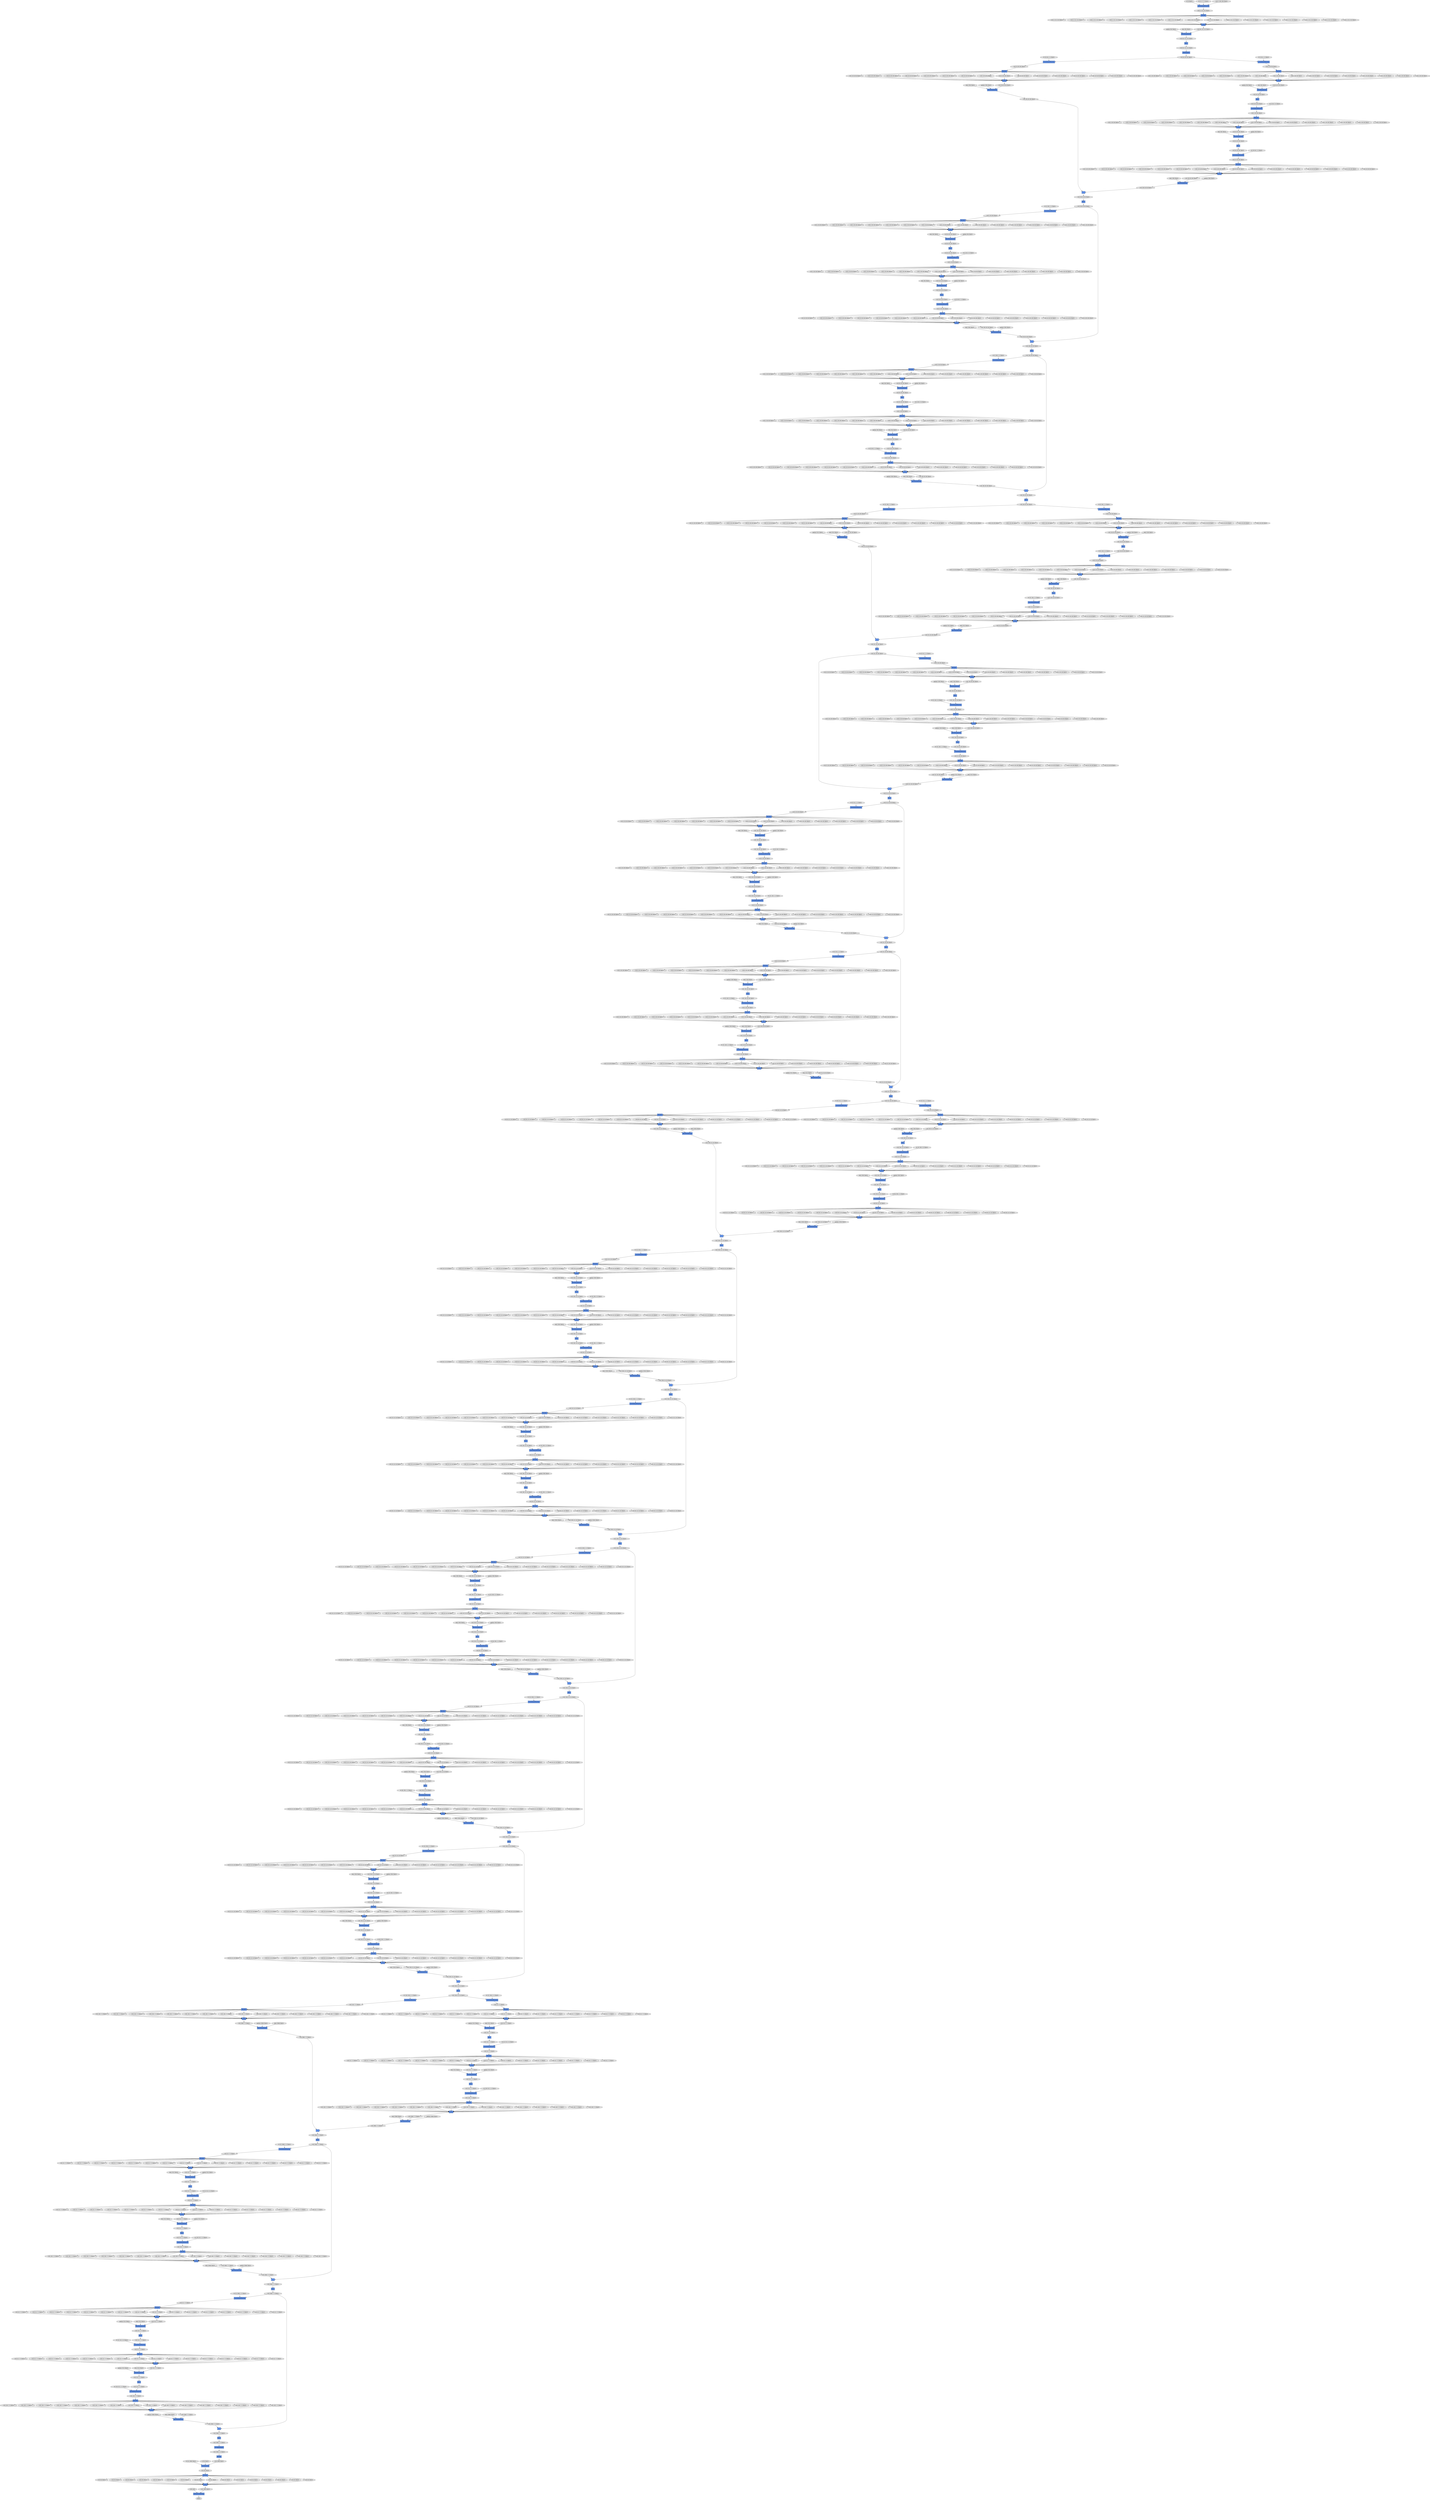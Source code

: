 digraph graphname{rankdir=TB;47310906196368 [label="(128, 16, 14, 14), float32",shape="octagon",fillcolor="#E0E0E0",style="filled"];47310906196432 [label="(128, 16, 14, 14), float32",shape="octagon",fillcolor="#E0E0E0",style="filled"];47310906196496 [label="AllGather",shape="record",fillcolor="#6495ED",style="filled"];47310906196624 [label="(128, 16, 14, 14), float32",shape="octagon",fillcolor="#E0E0E0",style="filled"];47310906196688 [label="(128, 16, 14, 14), float32",shape="octagon",fillcolor="#E0E0E0",style="filled"];47310906196752 [label="ReLU",shape="record",fillcolor="#6495ED",style="filled"];47310906196816 [label="(128, 256, 14, 14), float32",shape="octagon",fillcolor="#E0E0E0",style="filled"];47310906196880 [label="(128, 16, 14, 14), float32",shape="octagon",fillcolor="#E0E0E0",style="filled"];47310906197008 [label="(128, 16, 14, 14), float32",shape="octagon",fillcolor="#E0E0E0",style="filled"];47310906197072 [label="(128, 16, 14, 14), float32",shape="octagon",fillcolor="#E0E0E0",style="filled"];47310906197200 [label="(128, 256, 14, 14), float32",shape="octagon",fillcolor="#E0E0E0",style="filled"];47310906197264 [label="(128, 16, 14, 14), float32",shape="octagon",fillcolor="#E0E0E0",style="filled"];47310906197456 [label="(128, 16, 14, 14), float32",shape="octagon",fillcolor="#E0E0E0",style="filled"];47310905017808 [label="(128, 4, 113, 113), float32",shape="octagon",fillcolor="#E0E0E0",style="filled"];47310906197520 [label="Concat",shape="record",fillcolor="#6495ED",style="filled"];47310906197584 [label="(128, 16, 14, 14), float32",shape="octagon",fillcolor="#E0E0E0",style="filled"];47310906197712 [label="(128, 16, 14, 14), float32",shape="octagon",fillcolor="#E0E0E0",style="filled"];47310906197840 [label="(128, 64, 14, 14), float32",shape="octagon",fillcolor="#E0E0E0",style="filled"];47310906197904 [label="(128, 16, 14, 14), float32",shape="octagon",fillcolor="#E0E0E0",style="filled"];47310906197968 [label="(128, 16, 14, 14), float32",shape="octagon",fillcolor="#E0E0E0",style="filled"];47310906198096 [label="(128, 16, 14, 14), float32",shape="octagon",fillcolor="#E0E0E0",style="filled"];47310906198288 [label="(128, 16, 14, 14), float32",shape="octagon",fillcolor="#E0E0E0",style="filled"];47310906198352 [label="(128, 64, 14, 14), float32",shape="octagon",fillcolor="#E0E0E0",style="filled"];47310906198416 [label="(128, 16, 14, 14), float32",shape="octagon",fillcolor="#E0E0E0",style="filled"];47310906198608 [label="(128, 256, 14, 14), float32",shape="octagon",fillcolor="#E0E0E0",style="filled"];47310906198864 [label="(128, 1024, 14, 14), float32",shape="octagon",fillcolor="#E0E0E0",style="filled"];47310906198928 [label="(128, 64, 14, 14), float32",shape="octagon",fillcolor="#E0E0E0",style="filled"];47310906198992 [label="(128, 64, 14, 14), float32",shape="octagon",fillcolor="#E0E0E0",style="filled"];47310906199056 [label="AllGather",shape="record",fillcolor="#6495ED",style="filled"];47310906199184 [label="Convolution2DFunction",shape="record",fillcolor="#6495ED",style="filled"];47310906199248 [label="(128, 64, 14, 14), float32",shape="octagon",fillcolor="#E0E0E0",style="filled"];47310906199440 [label="(128, 64, 14, 14), float32",shape="octagon",fillcolor="#E0E0E0",style="filled"];47310906199504 [label="(128, 64, 14, 14), float32",shape="octagon",fillcolor="#E0E0E0",style="filled"];47310906199568 [label="Concat",shape="record",fillcolor="#6495ED",style="filled"];47310906199632 [label="BatchNormalization",shape="record",fillcolor="#6495ED",style="filled"];47310906199696 [label="(128, 64, 14, 14), float32",shape="octagon",fillcolor="#E0E0E0",style="filled"];47310906199760 [label="(128, 64, 14, 14), float32",shape="octagon",fillcolor="#E0E0E0",style="filled"];47310906199824 [label="ReLU",shape="record",fillcolor="#6495ED",style="filled"];47310906199888 [label="(128, 64, 14, 14), float32",shape="octagon",fillcolor="#E0E0E0",style="filled"];47310906200016 [label="(128, 1024, 14, 14), float32",shape="octagon",fillcolor="#E0E0E0",style="filled"];47310905938000 [label="(128, 1024, 14, 14), float32",shape="octagon",fillcolor="#E0E0E0",style="filled"];47310906069136 [label="(128, 64, 14, 14), float32",shape="octagon",fillcolor="#E0E0E0",style="filled"];47310905938064 [label="(128, 64, 14, 14), float32",shape="octagon",fillcolor="#E0E0E0",style="filled"];47310906069200 [label="(128, 64, 14, 14), float32",shape="octagon",fillcolor="#E0E0E0",style="filled"];47310905938192 [label="(128, 64, 14, 14), float32",shape="octagon",fillcolor="#E0E0E0",style="filled"];47310906069328 [label="(128, 64, 14, 14), float32",shape="octagon",fillcolor="#E0E0E0",style="filled"];47310905938320 [label="(128, 64, 14, 14), float32",shape="octagon",fillcolor="#E0E0E0",style="filled"];47310906069456 [label="(128, 64, 14, 14), float32",shape="octagon",fillcolor="#E0E0E0",style="filled"];47310905938448 [label="(128, 64, 14, 14), float32",shape="octagon",fillcolor="#E0E0E0",style="filled"];47310906069584 [label="(128, 64, 14, 14), float32",shape="octagon",fillcolor="#E0E0E0",style="filled"];47310905938512 [label="(128, 1024, 14, 14), float32",shape="octagon",fillcolor="#E0E0E0",style="filled"];47310906069712 [label="(128, 64, 14, 14), float32",shape="octagon",fillcolor="#E0E0E0",style="filled"];47310905938640 [label="(128, 64, 14, 14), float32",shape="octagon",fillcolor="#E0E0E0",style="filled"];47310906069776 [label="(128, 64, 14, 14), float32",shape="octagon",fillcolor="#E0E0E0",style="filled"];47310905938768 [label="(128, 64, 14, 14), float32",shape="octagon",fillcolor="#E0E0E0",style="filled"];47310906069904 [label="(128, 64, 14, 14), float32",shape="octagon",fillcolor="#E0E0E0",style="filled"];47310905938896 [label="(128, 64, 14, 14), float32",shape="octagon",fillcolor="#E0E0E0",style="filled"];47310906070032 [label="(128, 64, 14, 14), float32",shape="octagon",fillcolor="#E0E0E0",style="filled"];47310905939024 [label="(128, 64, 14, 14), float32",shape="octagon",fillcolor="#E0E0E0",style="filled"];47310906070160 [label="(128, 1024, 14, 14), float32",shape="octagon",fillcolor="#E0E0E0",style="filled"];47310905939088 [label="(128, 64, 14, 14), float32",shape="octagon",fillcolor="#E0E0E0",style="filled"];47310906070224 [label="(128, 64, 14, 14), float32",shape="octagon",fillcolor="#E0E0E0",style="filled"];47310905939216 [label="(128, 64, 14, 14), float32",shape="octagon",fillcolor="#E0E0E0",style="filled"];47310906070352 [label="(128, 64, 14, 14), float32",shape="octagon",fillcolor="#E0E0E0",style="filled"];47310906070416 [label="(128, 1024, 14, 14), float32",shape="octagon",fillcolor="#E0E0E0",style="filled"];47310905939344 [label="(128, 64, 14, 14), float32",shape="octagon",fillcolor="#E0E0E0",style="filled"];47310906070480 [label="(128, 16, 14, 14), float32",shape="octagon",fillcolor="#E0E0E0",style="filled"];47310906070608 [label="(128, 1024, 14, 14), float32",shape="octagon",fillcolor="#E0E0E0",style="filled"];47310905939536 [label="(128, 64, 14, 14), float32",shape="octagon",fillcolor="#E0E0E0",style="filled"];47310905939600 [label="(128, 1024, 14, 14), float32",shape="octagon",fillcolor="#E0E0E0",style="filled"];47310905939664 [label="(128, 64, 14, 14), float32",shape="octagon",fillcolor="#E0E0E0",style="filled"];47310905939728 [label="(128, 16, 14, 14), float32",shape="octagon",fillcolor="#E0E0E0",style="filled"];47310906070864 [label="BatchNormalization",shape="record",fillcolor="#6495ED",style="filled"];47310906070992 [label="(128, 16, 14, 14), float32",shape="octagon",fillcolor="#E0E0E0",style="filled"];47310905939920 [label="(128, 1024, 14, 14), float32",shape="octagon",fillcolor="#E0E0E0",style="filled"];47310906071056 [label="(128, 16, 14, 14), float32",shape="octagon",fillcolor="#E0E0E0",style="filled"];47310906071120 [label="(128, 16, 14, 14), float32",shape="octagon",fillcolor="#E0E0E0",style="filled"];47310905940176 [label="BatchNormalization",shape="record",fillcolor="#6495ED",style="filled"];47310906071312 [label="(128, 16, 14, 14), float32",shape="octagon",fillcolor="#E0E0E0",style="filled"];47310906071376 [label="Concat",shape="record",fillcolor="#6495ED",style="filled"];47310905940304 [label="(128, 16, 14, 14), float32",shape="octagon",fillcolor="#E0E0E0",style="filled"];47310906071504 [label="(128, 16, 14, 14), float32",shape="octagon",fillcolor="#E0E0E0",style="filled"];47310905940432 [label="(128, 16, 14, 14), float32",shape="octagon",fillcolor="#E0E0E0",style="filled"];47310906071568 [label="(128, 256, 14, 14), float32",shape="octagon",fillcolor="#E0E0E0",style="filled"];47310906071632 [label="Convolution2DFunction",shape="record",fillcolor="#6495ED",style="filled"];47310905940624 [label="(128, 16, 14, 14), float32",shape="octagon",fillcolor="#E0E0E0",style="filled"];47310906071760 [label="(128, 16, 14, 14), float32",shape="octagon",fillcolor="#E0E0E0",style="filled"];47310905940688 [label="Concat",shape="record",fillcolor="#6495ED",style="filled"];47310906071824 [label="(128, 16, 14, 14), float32",shape="octagon",fillcolor="#E0E0E0",style="filled"];47310905940752 [label="(128, 16, 14, 14), float32",shape="octagon",fillcolor="#E0E0E0",style="filled"];47310906071888 [label="(128, 256, 14, 14), float32",shape="octagon",fillcolor="#E0E0E0",style="filled"];47310906071952 [label="(128, 16, 14, 14), float32",shape="octagon",fillcolor="#E0E0E0",style="filled"];47310905940880 [label="(128, 16, 14, 14), float32",shape="octagon",fillcolor="#E0E0E0",style="filled"];47310905940944 [label="Convolution2DFunction",shape="record",fillcolor="#6495ED",style="filled"];47310905941008 [label="(128, 16, 14, 14), float32",shape="octagon",fillcolor="#E0E0E0",style="filled"];47310906072144 [label="(128, 16, 14, 14), float32",shape="octagon",fillcolor="#E0E0E0",style="filled"];47310905941072 [label="(128, 16, 14, 14), float32",shape="octagon",fillcolor="#E0E0E0",style="filled"];47310906072208 [label="AllGather",shape="record",fillcolor="#6495ED",style="filled"];47310905941136 [label="(128, 16, 14, 14), float32",shape="octagon",fillcolor="#E0E0E0",style="filled"];47310906072272 [label="(128, 16, 14, 14), float32",shape="octagon",fillcolor="#E0E0E0",style="filled"];47310905941200 [label="(128, 256, 14, 14), float32",shape="octagon",fillcolor="#E0E0E0",style="filled"];47310905941264 [label="(128, 16, 14, 14), float32",shape="octagon",fillcolor="#E0E0E0",style="filled"];47310906072400 [label="(128, 16, 14, 14), float32",shape="octagon",fillcolor="#E0E0E0",style="filled"];47310905941456 [label="(128, 16, 14, 14), float32",shape="octagon",fillcolor="#E0E0E0",style="filled"];47310906072528 [label="ReLU",shape="record",fillcolor="#6495ED",style="filled"];47310906072592 [label="(128, 16, 14, 14), float32",shape="octagon",fillcolor="#E0E0E0",style="filled"];47310905941520 [label="AllGather",shape="record",fillcolor="#6495ED",style="filled"];47310906072656 [label="(128, 16, 14, 14), float32",shape="octagon",fillcolor="#E0E0E0",style="filled"];47310905941584 [label="(128, 16, 14, 14), float32",shape="octagon",fillcolor="#E0E0E0",style="filled"];47310906072720 [label="(128, 16, 14, 14), float32",shape="octagon",fillcolor="#E0E0E0",style="filled"];47310905941712 [label="(128, 16, 14, 14), float32",shape="octagon",fillcolor="#E0E0E0",style="filled"];47310906072848 [label="Convolution2DFunction",shape="record",fillcolor="#6495ED",style="filled"];47310906072912 [label="(128, 16, 14, 14), float32",shape="octagon",fillcolor="#E0E0E0",style="filled"];47310905941840 [label="ReLU",shape="record",fillcolor="#6495ED",style="filled"];47310906072976 [label="BatchNormalization",shape="record",fillcolor="#6495ED",style="filled"];47310905941904 [label="(128, 16, 14, 14), float32",shape="octagon",fillcolor="#E0E0E0",style="filled"];47310906073040 [label="(128, 16, 14, 14), float32",shape="octagon",fillcolor="#E0E0E0",style="filled"];47310905941968 [label="(128, 256, 14, 14), float32",shape="octagon",fillcolor="#E0E0E0",style="filled"];47309416046672 [label="W: (64, 512, 1, 1), float32",shape="octagon",fillcolor="#E0E0E0",style="filled"];47310905548880 [label="(128, 4, 56, 56), float32",shape="octagon",fillcolor="#E0E0E0",style="filled"];47309348413520 [label="gamma: (256), float32",shape="octagon",fillcolor="#E0E0E0",style="filled"];47310906466448 [label="(128, 32, 7, 7), float32",shape="octagon",fillcolor="#E0E0E0",style="filled"];47310905811088 [label="(128, 8, 28, 28), float32",shape="octagon",fillcolor="#E0E0E0",style="filled"];47310905548944 [label="ReLU",shape="record",fillcolor="#6495ED",style="filled"];47310905811152 [label="(128, 8, 28, 28), float32",shape="octagon",fillcolor="#E0E0E0",style="filled"];47310905549008 [label="BatchNormalization",shape="record",fillcolor="#6495ED",style="filled"];47310906466576 [label="(128, 32, 7, 7), float32",shape="octagon",fillcolor="#E0E0E0",style="filled"];47310905811216 [label="(128, 8, 28, 28), float32",shape="octagon",fillcolor="#E0E0E0",style="filled"];47310905549072 [label="(128, 4, 56, 56), float32",shape="octagon",fillcolor="#E0E0E0",style="filled"];47310906466640 [label="(128, 32, 7, 7), float32",shape="octagon",fillcolor="#E0E0E0",style="filled"];47309416046928 [label="gamma: (1024), float32",shape="octagon",fillcolor="#E0E0E0",style="filled"];47310905811280 [label="Convolution2DFunction",shape="record",fillcolor="#6495ED",style="filled"];47309348544848 [label="beta: (512), float32",shape="octagon",fillcolor="#E0E0E0",style="filled"];47310905549200 [label="(128, 4, 56, 56), float32",shape="octagon",fillcolor="#E0E0E0",style="filled"];47309348413840 [label="beta: (256), float32",shape="octagon",fillcolor="#E0E0E0",style="filled"];47310906466768 [label="Concat",shape="record",fillcolor="#6495ED",style="filled"];47310905811408 [label="(128, 8, 28, 28), float32",shape="octagon",fillcolor="#E0E0E0",style="filled"];47310905549264 [label="(128, 4, 56, 56), float32",shape="octagon",fillcolor="#E0E0E0",style="filled"];47310906466832 [label="(128, 32, 7, 7), float32",shape="octagon",fillcolor="#E0E0E0",style="filled"];47310905811472 [label="(128, 8, 28, 28), float32",shape="octagon",fillcolor="#E0E0E0",style="filled"];47310905549328 [label="ReLU",shape="record",fillcolor="#6495ED",style="filled"];47310905549392 [label="(128, 4, 56, 56), float32",shape="octagon",fillcolor="#E0E0E0",style="filled"];47310906466960 [label="(128, 32, 7, 7), float32",shape="octagon",fillcolor="#E0E0E0",style="filled"];47309416047248 [label="beta: (1024), float32",shape="octagon",fillcolor="#E0E0E0",style="filled"];47310905811600 [label="(128, 128, 28, 28), float32",shape="octagon",fillcolor="#E0E0E0",style="filled"];47310905549456 [label="(128, 16, 56, 56), float32",shape="octagon",fillcolor="#E0E0E0",style="filled"];47310905811664 [label="(128, 8, 28, 28), float32",shape="octagon",fillcolor="#E0E0E0",style="filled"];47310905549520 [label="(128, 4, 56, 56), float32",shape="octagon",fillcolor="#E0E0E0",style="filled"];47310906467088 [label="(128, 32, 7, 7), float32",shape="octagon",fillcolor="#E0E0E0",style="filled"];47310905549584 [label="(128, 16, 56, 56), float32",shape="octagon",fillcolor="#E0E0E0",style="filled"];47310905811792 [label="(128, 8, 28, 28), float32",shape="octagon",fillcolor="#E0E0E0",style="filled"];47310905549648 [label="(128, 16, 56, 56), float32",shape="octagon",fillcolor="#E0E0E0",style="filled"];47310906467216 [label="(128, 32, 7, 7), float32",shape="octagon",fillcolor="#E0E0E0",style="filled"];47310905811856 [label="(128, 8, 28, 28), float32",shape="octagon",fillcolor="#E0E0E0",style="filled"];47310905549712 [label="(128, 4, 56, 56), float32",shape="octagon",fillcolor="#E0E0E0",style="filled"];47309348414352 [label="_ + _",shape="record",fillcolor="#6495ED",style="filled"];47310906467280 [label="(128, 32, 7, 7), float32",shape="octagon",fillcolor="#E0E0E0",style="filled"];47310905549776 [label="(128, 16, 56, 56), float32",shape="octagon",fillcolor="#E0E0E0",style="filled"];47310905811984 [label="(128, 128, 28, 28), float32",shape="octagon",fillcolor="#E0E0E0",style="filled"];47310905549840 [label="(128, 4, 56, 56), float32",shape="octagon",fillcolor="#E0E0E0",style="filled"];47310906467408 [label="(128, 32, 7, 7), float32",shape="octagon",fillcolor="#E0E0E0",style="filled"];47310905812048 [label="(128, 8, 28, 28), float32",shape="octagon",fillcolor="#E0E0E0",style="filled"];47310905549904 [label="(128, 64, 56, 56), float32",shape="octagon",fillcolor="#E0E0E0",style="filled"];47310906467472 [label="BatchNormalization",shape="record",fillcolor="#6495ED",style="filled"];47309348545680 [label="W: (8, 512, 1, 1), float32",shape="octagon",fillcolor="#E0E0E0",style="filled"];47310905549968 [label="(128, 256, 56, 56), float32",shape="octagon",fillcolor="#E0E0E0",style="filled"];47310906467536 [label="(128, 32, 7, 7), float32",shape="octagon",fillcolor="#E0E0E0",style="filled"];47310906467600 [label="(128, 512, 7, 7), float32",shape="octagon",fillcolor="#E0E0E0",style="filled"];47310905812240 [label="(128, 8, 28, 28), float32",shape="octagon",fillcolor="#E0E0E0",style="filled"];47310905550096 [label="(128, 64, 56, 56), float32",shape="octagon",fillcolor="#E0E0E0",style="filled"];47310905812304 [label="AllGather",shape="record",fillcolor="#6495ED",style="filled"];47310905550160 [label="(128, 16, 56, 56), float32",shape="octagon",fillcolor="#E0E0E0",style="filled"];47310906467728 [label="(128, 32, 7, 7), float32",shape="octagon",fillcolor="#E0E0E0",style="filled"];47309416048016 [label="W: (16, 1024, 1, 1), float32",shape="octagon",fillcolor="#E0E0E0",style="filled"];47310905812368 [label="(128, 8, 28, 28), float32",shape="octagon",fillcolor="#E0E0E0",style="filled"];47309348545936 [label="gamma: (128), float32",shape="octagon",fillcolor="#E0E0E0",style="filled"];47310906467792 [label="(128, 32, 7, 7), float32",shape="octagon",fillcolor="#E0E0E0",style="filled"];47310905550224 [label="(128, 8, 28, 28), float32",shape="octagon",fillcolor="#E0E0E0",style="filled"];47309348414864 [label="W: (4, 256, 1, 1), float32",shape="octagon",fillcolor="#E0E0E0",style="filled"];47310906467856 [label="(128, 32, 7, 7), float32",shape="octagon",fillcolor="#E0E0E0",style="filled"];47310905812496 [label="(128, 8, 28, 28), float32",shape="octagon",fillcolor="#E0E0E0",style="filled"];47310905550352 [label="(128, 16, 56, 56), float32",shape="octagon",fillcolor="#E0E0E0",style="filled"];47310905550416 [label="(128, 256, 56, 56), float32",shape="octagon",fillcolor="#E0E0E0",style="filled"];47309416048272 [label="gamma: (256), float32",shape="octagon",fillcolor="#E0E0E0",style="filled"];47310905812624 [label="(128, 8, 28, 28), float32",shape="octagon",fillcolor="#E0E0E0",style="filled"];47310905550480 [label="Concat",shape="record",fillcolor="#6495ED",style="filled"];47309348415120 [label="gamma: (64), float32",shape="octagon",fillcolor="#E0E0E0",style="filled"];47310906468048 [label="(128, 512, 7, 7), float32",shape="octagon",fillcolor="#E0E0E0",style="filled"];47310905812688 [label="(128, 8, 28, 28), float32",shape="octagon",fillcolor="#E0E0E0",style="filled"];47309348546256 [label="beta: (128), float32",shape="octagon",fillcolor="#E0E0E0",style="filled"];47310905812752 [label="(128, 8, 28, 28), float32",shape="octagon",fillcolor="#E0E0E0",style="filled"];47310905550608 [label="(128, 16, 56, 56), float32",shape="octagon",fillcolor="#E0E0E0",style="filled"];47310905550672 [label="(128, 16, 56, 56), float32",shape="octagon",fillcolor="#E0E0E0",style="filled"];47310905812880 [label="(128, 8, 28, 28), float32",shape="octagon",fillcolor="#E0E0E0",style="filled"];47310905550736 [label="(128, 256, 56, 56), float32",shape="octagon",fillcolor="#E0E0E0",style="filled"];47310906468304 [label="ReLU",shape="record",fillcolor="#6495ED",style="filled"];47309416048592 [label="beta: (256), float32",shape="octagon",fillcolor="#E0E0E0",style="filled"];47310905550800 [label="(128, 16, 56, 56), float32",shape="octagon",fillcolor="#E0E0E0",style="filled"];47309348415440 [label="beta: (64), float32",shape="octagon",fillcolor="#E0E0E0",style="filled"];47310906468432 [label="(128, 32, 7, 7), float32",shape="octagon",fillcolor="#E0E0E0",style="filled"];47310905813072 [label="(128, 8, 28, 28), float32",shape="octagon",fillcolor="#E0E0E0",style="filled"];47310906468496 [label="(128, 32, 7, 7), float32",shape="octagon",fillcolor="#E0E0E0",style="filled"];47310905550992 [label="(128, 16, 56, 56), float32",shape="octagon",fillcolor="#E0E0E0",style="filled"];47310906468560 [label="(128, 32, 7, 7), float32",shape="octagon",fillcolor="#E0E0E0",style="filled"];47310905813200 [label="(128, 8, 28, 28), float32",shape="octagon",fillcolor="#E0E0E0",style="filled"];47310905813264 [label="Concat",shape="record",fillcolor="#6495ED",style="filled"];47310905551120 [label="(128, 16, 56, 56), float32",shape="octagon",fillcolor="#E0E0E0",style="filled"];47310904764688 [label="Concat",shape="record",fillcolor="#6495ED",style="filled"];47309348546896 [label="W: (8, 128, 3, 3), float32",shape="octagon",fillcolor="#E0E0E0",style="filled"];47310906468752 [label="(128, 32, 7, 7), float32",shape="octagon",fillcolor="#E0E0E0",style="filled"];47310905551248 [label="(128, 16, 56, 56), float32",shape="octagon",fillcolor="#E0E0E0",style="filled"];47309348415888 [label="W: (4, 64, 3, 3), float32",shape="octagon",fillcolor="#E0E0E0",style="filled"];47310906468816 [label="BatchNormalization",shape="record",fillcolor="#6495ED",style="filled"];47310905813456 [label="(128, 128, 28, 28), float32",shape="octagon",fillcolor="#E0E0E0",style="filled"];47309416049168 [label="W: (16, 256, 3, 3), float32",shape="octagon",fillcolor="#E0E0E0",style="filled"];47310906468944 [label="(128, 32, 7, 7), float32",shape="octagon",fillcolor="#E0E0E0",style="filled"];47309348547152 [label="gamma: (128), float32",shape="octagon",fillcolor="#E0E0E0",style="filled"];47310905551440 [label="(128, 16, 56, 56), float32",shape="octagon",fillcolor="#E0E0E0",style="filled"];47310904765008 [label="ReLU",shape="record",fillcolor="#6495ED",style="filled"];47310905813648 [label="ReLU",shape="record",fillcolor="#6495ED",style="filled"];47310905551504 [label="(128, 16, 56, 56), float32",shape="octagon",fillcolor="#E0E0E0",style="filled"];47309348416144 [label="gamma: (64), float32",shape="octagon",fillcolor="#E0E0E0",style="filled"];47310906469072 [label="_ + _",shape="record",fillcolor="#6495ED",style="filled"];47310905551568 [label="(128, 16, 56, 56), float32",shape="octagon",fillcolor="#E0E0E0",style="filled"];47309416049424 [label="gamma: (256), float32",shape="octagon",fillcolor="#E0E0E0",style="filled"];47310905813776 [label="(128, 8, 28, 28), float32",shape="octagon",fillcolor="#E0E0E0",style="filled"];47310906469200 [label="(128, 32, 7, 7), float32",shape="octagon",fillcolor="#E0E0E0",style="filled"];47310905813840 [label="ReLU",shape="record",fillcolor="#6495ED",style="filled"];47310905551696 [label="(128, 8, 28, 28), float32",shape="octagon",fillcolor="#E0E0E0",style="filled"];47310906469264 [label="(128, 32, 7, 7), float32",shape="octagon",fillcolor="#E0E0E0",style="filled"];47310905813904 [label="AllGather",shape="record",fillcolor="#6495ED",style="filled"];47309348547472 [label="beta: (128), float32",shape="octagon",fillcolor="#E0E0E0",style="filled"];47310905551760 [label="(128, 16, 56, 56), float32",shape="octagon",fillcolor="#E0E0E0",style="filled"];47310906469328 [label="Convolution2DFunction",shape="record",fillcolor="#6495ED",style="filled"];47309348416464 [label="beta: (64), float32",shape="octagon",fillcolor="#E0E0E0",style="filled"];47310906469392 [label="(128, 32, 7, 7), float32",shape="octagon",fillcolor="#E0E0E0",style="filled"];47310904765456 [label="Convolution2DFunction",shape="record",fillcolor="#6495ED",style="filled"];47310905814032 [label="ReLU",shape="record",fillcolor="#6495ED",style="filled"];47310905551888 [label="(128, 16, 56, 56), float32",shape="octagon",fillcolor="#E0E0E0",style="filled"];47309416049744 [label="beta: (256), float32",shape="octagon",fillcolor="#E0E0E0",style="filled"];47310905814096 [label="(128, 8, 28, 28), float32",shape="octagon",fillcolor="#E0E0E0",style="filled"];47310905551952 [label="Convolution2DFunction",shape="record",fillcolor="#6495ED",style="filled"];47310905814160 [label="BatchNormalization",shape="record",fillcolor="#6495ED",style="filled"];47310906469584 [label="(128, 32, 7, 7), float32",shape="octagon",fillcolor="#E0E0E0",style="filled"];47310906469648 [label="(128, 512, 7, 7), float32",shape="octagon",fillcolor="#E0E0E0",style="filled"];47310905814288 [label="(128, 8, 28, 28), float32",shape="octagon",fillcolor="#E0E0E0",style="filled"];47310905552144 [label="(128, 256, 56, 56), float32",shape="octagon",fillcolor="#E0E0E0",style="filled"];47310906469712 [label="(128, 32, 7, 7), float32",shape="octagon",fillcolor="#E0E0E0",style="filled"];47310905814352 [label="(128, 8, 28, 28), float32",shape="octagon",fillcolor="#E0E0E0",style="filled"];47310905552208 [label="(128, 8, 28, 28), float32",shape="octagon",fillcolor="#E0E0E0",style="filled"];47310905814416 [label="_ + _",shape="record",fillcolor="#6495ED",style="filled"];47310905552272 [label="AllGather",shape="record",fillcolor="#6495ED",style="filled"];47310906469840 [label="(128, 32, 7, 7), float32",shape="octagon",fillcolor="#E0E0E0",style="filled"];47310905814480 [label="Concat",shape="record",fillcolor="#6495ED",style="filled"];47309348548048 [label="W: (32, 128, 1, 1), float32",shape="octagon",fillcolor="#E0E0E0",style="filled"];47309348416976 [label="W: (16, 64, 1, 1), float32",shape="octagon",fillcolor="#E0E0E0",style="filled"];47310906469904 [label="AllGather",shape="record",fillcolor="#6495ED",style="filled"];47310905814544 [label="(128, 8, 28, 28), float32",shape="octagon",fillcolor="#E0E0E0",style="filled"];47310905552400 [label="(128, 8, 28, 28), float32",shape="octagon",fillcolor="#E0E0E0",style="filled"];47310906469968 [label="ReLU",shape="record",fillcolor="#6495ED",style="filled"];47310905814608 [label="(128, 8, 28, 28), float32",shape="octagon",fillcolor="#E0E0E0",style="filled"];47310905552464 [label="(128, 128, 28, 28), float32",shape="octagon",fillcolor="#E0E0E0",style="filled"];47310906470032 [label="(128, 32, 7, 7), float32",shape="octagon",fillcolor="#E0E0E0",style="filled"];47309416050320 [label="W: (64, 256, 1, 1), float32",shape="octagon",fillcolor="#E0E0E0",style="filled"];47310905814672 [label="Convolution2DFunction",shape="record",fillcolor="#6495ED",style="filled"];47310905552528 [label="BatchNormalization",shape="record",fillcolor="#6495ED",style="filled"];47310906470096 [label="(128, 32, 7, 7), float32",shape="octagon",fillcolor="#E0E0E0",style="filled"];47310905814736 [label="(128, 8, 28, 28), float32",shape="octagon",fillcolor="#E0E0E0",style="filled"];47309348548304 [label="gamma: (512), float32",shape="octagon",fillcolor="#E0E0E0",style="filled"];47309348417232 [label="gamma: (256), float32",shape="octagon",fillcolor="#E0E0E0",style="filled"];47310906470160 [label="(128, 32, 7, 7), float32",shape="octagon",fillcolor="#E0E0E0",style="filled"];47310905552656 [label="(128, 8, 28, 28), float32",shape="octagon",fillcolor="#E0E0E0",style="filled"];47310906470224 [label="Concat",shape="record",fillcolor="#6495ED",style="filled"];47310905552720 [label="(128, 8, 28, 28), float32",shape="octagon",fillcolor="#E0E0E0",style="filled"];47310906470288 [label="(128, 512, 7, 7), float32",shape="octagon",fillcolor="#E0E0E0",style="filled"];47309416050576 [label="gamma: (1024), float32",shape="octagon",fillcolor="#E0E0E0",style="filled"];47310905814928 [label="(128, 8, 28, 28), float32",shape="octagon",fillcolor="#E0E0E0",style="filled"];47310905552784 [label="Concat",shape="record",fillcolor="#6495ED",style="filled"];47310906470352 [label="(128, 32, 7, 7), float32",shape="octagon",fillcolor="#E0E0E0",style="filled"];47310905814992 [label="(128, 128, 28, 28), float32",shape="octagon",fillcolor="#E0E0E0",style="filled"];47310905552848 [label="(128, 8, 28, 28), float32",shape="octagon",fillcolor="#E0E0E0",style="filled"];47310905684176 [label="(128, 512, 28, 28), float32",shape="octagon",fillcolor="#E0E0E0",style="filled"];47310905684496 [label="(128, 8, 28, 28), float32",shape="octagon",fillcolor="#E0E0E0",style="filled"];47310905684560 [label="(128, 8, 28, 28), float32",shape="octagon",fillcolor="#E0E0E0",style="filled"];47310905684624 [label="(128, 8, 28, 28), float32",shape="octagon",fillcolor="#E0E0E0",style="filled"];47310905684688 [label="Convolution2DFunction",shape="record",fillcolor="#6495ED",style="filled"];47310905684816 [label="(128, 8, 28, 28), float32",shape="octagon",fillcolor="#E0E0E0",style="filled"];47310905684880 [label="(128, 8, 28, 28), float32",shape="octagon",fillcolor="#E0E0E0",style="filled"];47310905685008 [label="(128, 128, 28, 28), float32",shape="octagon",fillcolor="#E0E0E0",style="filled"];47310905685072 [label="(128, 8, 28, 28), float32",shape="octagon",fillcolor="#E0E0E0",style="filled"];47310905685200 [label="(128, 8, 28, 28), float32",shape="octagon",fillcolor="#E0E0E0",style="filled"];47310905685264 [label="(128, 8, 28, 28), float32",shape="octagon",fillcolor="#E0E0E0",style="filled"];47310905685392 [label="(128, 128, 28, 28), float32",shape="octagon",fillcolor="#E0E0E0",style="filled"];47310905685456 [label="(128, 8, 28, 28), float32",shape="octagon",fillcolor="#E0E0E0",style="filled"];47310905685648 [label="(128, 8, 28, 28), float32",shape="octagon",fillcolor="#E0E0E0",style="filled"];47310905685712 [label="AllGather",shape="record",fillcolor="#6495ED",style="filled"];47310905685776 [label="(128, 8, 28, 28), float32",shape="octagon",fillcolor="#E0E0E0",style="filled"];47310905685904 [label="(128, 8, 28, 28), float32",shape="octagon",fillcolor="#E0E0E0",style="filled"];47310905686032 [label="(128, 8, 28, 28), float32",shape="octagon",fillcolor="#E0E0E0",style="filled"];47310905686096 [label="(128, 8, 28, 28), float32",shape="octagon",fillcolor="#E0E0E0",style="filled"];47310905686160 [label="(128, 8, 28, 28), float32",shape="octagon",fillcolor="#E0E0E0",style="filled"];47310905686224 [label="AllGather",shape="record",fillcolor="#6495ED",style="filled"];47310905686288 [label="(128, 8, 28, 28), float32",shape="octagon",fillcolor="#E0E0E0",style="filled"];47310905686480 [label="(128, 8, 28, 28), float32",shape="octagon",fillcolor="#E0E0E0",style="filled"];47310905686608 [label="(128, 8, 28, 28), float32",shape="octagon",fillcolor="#E0E0E0",style="filled"];47310905686672 [label="Concat",shape="record",fillcolor="#6495ED",style="filled"];47310905686864 [label="(128, 128, 28, 28), float32",shape="octagon",fillcolor="#E0E0E0",style="filled"];47310905687056 [label="Concat",shape="record",fillcolor="#6495ED",style="filled"];47310905687184 [label="(128, 8, 28, 28), float32",shape="octagon",fillcolor="#E0E0E0",style="filled"];47310905687248 [label="(128, 8, 28, 28), float32",shape="octagon",fillcolor="#E0E0E0",style="filled"];47310905687312 [label="(128, 128, 28, 28), float32",shape="octagon",fillcolor="#E0E0E0",style="filled"];47310905687440 [label="Convolution2DFunction",shape="record",fillcolor="#6495ED",style="filled"];47310905687504 [label="(128, 8, 28, 28), float32",shape="octagon",fillcolor="#E0E0E0",style="filled"];47310905687568 [label="_ + _",shape="record",fillcolor="#6495ED",style="filled"];47310905687632 [label="(128, 8, 28, 28), float32",shape="octagon",fillcolor="#E0E0E0",style="filled"];47310905687824 [label="ReLU",shape="record",fillcolor="#6495ED",style="filled"];47310905687888 [label="BatchNormalization",shape="record",fillcolor="#6495ED",style="filled"];47310905687952 [label="(128, 8, 28, 28), float32",shape="octagon",fillcolor="#E0E0E0",style="filled"];47310905688016 [label="(128, 8, 28, 28), float32",shape="octagon",fillcolor="#E0E0E0",style="filled"];47310905823312 [label="(128, 512, 28, 28), float32",shape="octagon",fillcolor="#E0E0E0",style="filled"];47310905430096 [label="(128, 4, 56, 56), float32",shape="octagon",fillcolor="#E0E0E0",style="filled"];47310906216592 [label="(128, 64, 14, 14), float32",shape="octagon",fillcolor="#E0E0E0",style="filled"];47310905823376 [label="(128, 8, 28, 28), float32",shape="octagon",fillcolor="#E0E0E0",style="filled"];47310905430160 [label="(128, 16, 56, 56), float32",shape="octagon",fillcolor="#E0E0E0",style="filled"];47310906216656 [label="(128, 64, 14, 14), float32",shape="octagon",fillcolor="#E0E0E0",style="filled"];47310905823440 [label="(128, 8, 28, 28), float32",shape="octagon",fillcolor="#E0E0E0",style="filled"];47310905430224 [label="(128, 16, 56, 56), float32",shape="octagon",fillcolor="#E0E0E0",style="filled"];47310905430288 [label="(128, 16, 56, 56), float32",shape="octagon",fillcolor="#E0E0E0",style="filled"];47310906216784 [label="(128, 64, 14, 14), float32",shape="octagon",fillcolor="#E0E0E0",style="filled"];47310905430352 [label="(128, 16, 56, 56), float32",shape="octagon",fillcolor="#E0E0E0",style="filled"];47310906216848 [label="(128, 64, 14, 14), float32",shape="octagon",fillcolor="#E0E0E0",style="filled"];47310905823632 [label="(128, 8, 28, 28), float32",shape="octagon",fillcolor="#E0E0E0",style="filled"];47310905430416 [label="(128, 16, 56, 56), float32",shape="octagon",fillcolor="#E0E0E0",style="filled"];47310906216976 [label="(128, 64, 14, 14), float32",shape="octagon",fillcolor="#E0E0E0",style="filled"];47310905823760 [label="(128, 8, 28, 28), float32",shape="octagon",fillcolor="#E0E0E0",style="filled"];47310905430544 [label="(128, 16, 56, 56), float32",shape="octagon",fillcolor="#E0E0E0",style="filled"];47310905823824 [label="(128, 128, 28, 28), float32",shape="octagon",fillcolor="#E0E0E0",style="filled"];47310905430608 [label="(128, 16, 56, 56), float32",shape="octagon",fillcolor="#E0E0E0",style="filled"];47310906217104 [label="(128, 64, 14, 14), float32",shape="octagon",fillcolor="#E0E0E0",style="filled"];47310905823888 [label="(128, 32, 28, 28), float32",shape="octagon",fillcolor="#E0E0E0",style="filled"];47310905430672 [label="(128, 16, 56, 56), float32",shape="octagon",fillcolor="#E0E0E0",style="filled"];47310906217168 [label="Convolution2DFunction",shape="record",fillcolor="#6495ED",style="filled"];47310905823952 [label="(128, 8, 28, 28), float32",shape="octagon",fillcolor="#E0E0E0",style="filled"];47310905430736 [label="(128, 16, 56, 56), float32",shape="octagon",fillcolor="#E0E0E0",style="filled"];47310906217232 [label="(128, 1024, 14, 14), float32",shape="octagon",fillcolor="#E0E0E0",style="filled"];47310905430800 [label="(128, 16, 56, 56), float32",shape="octagon",fillcolor="#E0E0E0",style="filled"];47310906217296 [label="(128, 64, 14, 14), float32",shape="octagon",fillcolor="#E0E0E0",style="filled"];47310905824080 [label="(128, 8, 28, 28), float32",shape="octagon",fillcolor="#E0E0E0",style="filled"];47310905430928 [label="(128, 256, 56, 56), float32",shape="octagon",fillcolor="#E0E0E0",style="filled"];47310906217424 [label="(128, 64, 14, 14), float32",shape="octagon",fillcolor="#E0E0E0",style="filled"];47310905431056 [label="(128, 256, 56, 56), float32",shape="octagon",fillcolor="#E0E0E0",style="filled"];47310906217552 [label="(128, 16, 14, 14), float32",shape="octagon",fillcolor="#E0E0E0",style="filled"];47310905824336 [label="(128, 128, 28, 28), float32",shape="octagon",fillcolor="#E0E0E0",style="filled"];47310905431120 [label="ReLU",shape="record",fillcolor="#6495ED",style="filled"];47310905431184 [label="(128, 16, 56, 56), float32",shape="octagon",fillcolor="#E0E0E0",style="filled"];47310906217680 [label="(128, 1024, 14, 14), float32",shape="octagon",fillcolor="#E0E0E0",style="filled"];47310905431312 [label="(128, 16, 56, 56), float32",shape="octagon",fillcolor="#E0E0E0",style="filled"];47310905824592 [label="(128, 32, 28, 28), float32",shape="octagon",fillcolor="#E0E0E0",style="filled"];47310905431376 [label="(128, 16, 56, 56), float32",shape="octagon",fillcolor="#E0E0E0",style="filled"];47310905824656 [label="(128, 32, 28, 28), float32",shape="octagon",fillcolor="#E0E0E0",style="filled"];47310905431440 [label="(128, 4, 56, 56), float32",shape="octagon",fillcolor="#E0E0E0",style="filled"];47310906217936 [label="BatchNormalization",shape="record",fillcolor="#6495ED",style="filled"];47310905824720 [label="(128, 32, 28, 28), float32",shape="octagon",fillcolor="#E0E0E0",style="filled"];47310905431504 [label="(128, 256, 56, 56), float32",shape="octagon",fillcolor="#E0E0E0",style="filled"];47310906218000 [label="(128, 16, 14, 14), float32",shape="octagon",fillcolor="#E0E0E0",style="filled"];47310905431568 [label="(128, 16, 56, 56), float32",shape="octagon",fillcolor="#E0E0E0",style="filled"];47310906218064 [label="(128, 16, 14, 14), float32",shape="octagon",fillcolor="#E0E0E0",style="filled"];47310905824848 [label="AllGather",shape="record",fillcolor="#6495ED",style="filled"];47310906218128 [label="(128, 16, 14, 14), float32",shape="octagon",fillcolor="#E0E0E0",style="filled"];47310905824912 [label="(128, 32, 28, 28), float32",shape="octagon",fillcolor="#E0E0E0",style="filled"];47310906218192 [label="(128, 16, 14, 14), float32",shape="octagon",fillcolor="#E0E0E0",style="filled"];47310905824976 [label="BatchNormalization",shape="record",fillcolor="#6495ED",style="filled"];47310905431760 [label="(128, 16, 56, 56), float32",shape="octagon",fillcolor="#E0E0E0",style="filled"];47310905431824 [label="(128, 64, 56, 56), float32",shape="octagon",fillcolor="#E0E0E0",style="filled"];47310905825104 [label="(128, 32, 28, 28), float32",shape="octagon",fillcolor="#E0E0E0",style="filled"];47310905431888 [label="(128, 16, 56, 56), float32",shape="octagon",fillcolor="#E0E0E0",style="filled"];47310906218384 [label="(128, 16, 14, 14), float32",shape="octagon",fillcolor="#E0E0E0",style="filled"];47310905825232 [label="(128, 16, 14, 14), float32",shape="octagon",fillcolor="#E0E0E0",style="filled"];47310905432016 [label="(128, 16, 56, 56), float32",shape="octagon",fillcolor="#E0E0E0",style="filled"];47310906218512 [label="(128, 256, 14, 14), float32",shape="octagon",fillcolor="#E0E0E0",style="filled"];47310906218576 [label="(128, 16, 14, 14), float32",shape="octagon",fillcolor="#E0E0E0",style="filled"];47310905825360 [label="(128, 32, 28, 28), float32",shape="octagon",fillcolor="#E0E0E0",style="filled"];47310905432144 [label="(128, 4, 56, 56), float32",shape="octagon",fillcolor="#E0E0E0",style="filled"];47310905825424 [label="(128, 32, 28, 28), float32",shape="octagon",fillcolor="#E0E0E0",style="filled"];47310905432208 [label="(128, 16, 56, 56), float32",shape="octagon",fillcolor="#E0E0E0",style="filled"];47310906218704 [label="Convolution2DFunction",shape="record",fillcolor="#6495ED",style="filled"];47310905825488 [label="(128, 512, 28, 28), float32",shape="octagon",fillcolor="#E0E0E0",style="filled"];47310905432272 [label="(128, 16, 56, 56), float32",shape="octagon",fillcolor="#E0E0E0",style="filled"];47310906218768 [label="Convolution2DFunction",shape="record",fillcolor="#6495ED",style="filled"];47310905825552 [label="(128, 32, 28, 28), float32",shape="octagon",fillcolor="#E0E0E0",style="filled"];47310905432336 [label="(128, 256, 56, 56), float32",shape="octagon",fillcolor="#E0E0E0",style="filled"];47310906218832 [label="(128, 16, 14, 14), float32",shape="octagon",fillcolor="#E0E0E0",style="filled"];47310905432400 [label="(128, 16, 56, 56), float32",shape="octagon",fillcolor="#E0E0E0",style="filled"];47310906218896 [label="(128, 16, 14, 14), float32",shape="octagon",fillcolor="#E0E0E0",style="filled"];47310905825680 [label="(128, 512, 28, 28), float32",shape="octagon",fillcolor="#E0E0E0",style="filled"];47310906218960 [label="(128, 256, 14, 14), float32",shape="octagon",fillcolor="#E0E0E0",style="filled"];47310905825744 [label="(128, 32, 28, 28), float32",shape="octagon",fillcolor="#E0E0E0",style="filled"];47310905432528 [label="(128, 4, 56, 56), float32",shape="octagon",fillcolor="#E0E0E0",style="filled"];47310906219024 [label="(128, 16, 14, 14), float32",shape="octagon",fillcolor="#E0E0E0",style="filled"];47310905432592 [label="(128, 16, 56, 56), float32",shape="octagon",fillcolor="#E0E0E0",style="filled"];47310905825872 [label="(128, 32, 28, 28), float32",shape="octagon",fillcolor="#E0E0E0",style="filled"];47310905432656 [label="BatchNormalization",shape="record",fillcolor="#6495ED",style="filled"];47310905825936 [label="Concat",shape="record",fillcolor="#6495ED",style="filled"];47310905432720 [label="(128, 16, 56, 56), float32",shape="octagon",fillcolor="#E0E0E0",style="filled"];47310906219216 [label="(128, 16, 14, 14), float32",shape="octagon",fillcolor="#E0E0E0",style="filled"];47310905826000 [label="(128, 32, 28, 28), float32",shape="octagon",fillcolor="#E0E0E0",style="filled"];47310906219280 [label="AllGather",shape="record",fillcolor="#6495ED",style="filled"];47310905432848 [label="Concat",shape="record",fillcolor="#6495ED",style="filled"];47310906219344 [label="(128, 16, 14, 14), float32",shape="octagon",fillcolor="#E0E0E0",style="filled"];47310905826192 [label="(128, 32, 28, 28), float32",shape="octagon",fillcolor="#E0E0E0",style="filled"];47310905432976 [label="(128, 256, 56, 56), float32",shape="octagon",fillcolor="#E0E0E0",style="filled"];47310906219472 [label="(128, 16, 14, 14), float32",shape="octagon",fillcolor="#E0E0E0",style="filled"];47310905826256 [label="(128, 32, 28, 28), float32",shape="octagon",fillcolor="#E0E0E0",style="filled"];47310905433040 [label="(128, 4, 56, 56), float32",shape="octagon",fillcolor="#E0E0E0",style="filled"];47310905826320 [label="(128, 32, 28, 28), float32",shape="octagon",fillcolor="#E0E0E0",style="filled"];47310905433104 [label="BatchNormalization",shape="record",fillcolor="#6495ED",style="filled"];47310906219600 [label="ReLU",shape="record",fillcolor="#6495ED",style="filled"];47310905826384 [label="BatchNormalization",shape="record",fillcolor="#6495ED",style="filled"];47310905433168 [label="Convolution2DFunction",shape="record",fillcolor="#6495ED",style="filled"];47310906219664 [label="(128, 16, 14, 14), float32",shape="octagon",fillcolor="#E0E0E0",style="filled"];47310905433232 [label="ReLU",shape="record",fillcolor="#6495ED",style="filled"];47310906219728 [label="(128, 16, 14, 14), float32",shape="octagon",fillcolor="#E0E0E0",style="filled"];47310905826512 [label="(128, 32, 28, 28), float32",shape="octagon",fillcolor="#E0E0E0",style="filled"];47310905433296 [label="(128, 4, 56, 56), float32",shape="octagon",fillcolor="#E0E0E0",style="filled"];47310906219792 [label="(128, 16, 14, 14), float32",shape="octagon",fillcolor="#E0E0E0",style="filled"];47310905826640 [label="(128, 32, 28, 28), float32",shape="octagon",fillcolor="#E0E0E0",style="filled"];47310905433424 [label="AllGather",shape="record",fillcolor="#6495ED",style="filled"];47310906219920 [label="BatchNormalization",shape="record",fillcolor="#6495ED",style="filled"];47310905433488 [label="(128, 4, 56, 56), float32",shape="octagon",fillcolor="#E0E0E0",style="filled"];47310906219984 [label="(128, 16, 14, 14), float32",shape="octagon",fillcolor="#E0E0E0",style="filled"];47310905433552 [label="(128, 4, 56, 56), float32",shape="octagon",fillcolor="#E0E0E0",style="filled"];47310906220112 [label="(128, 16, 14, 14), float32",shape="octagon",fillcolor="#E0E0E0",style="filled"];47310905826896 [label="(128, 512, 28, 28), float32",shape="octagon",fillcolor="#E0E0E0",style="filled"];47310905433680 [label="(128, 4, 56, 56), float32",shape="octagon",fillcolor="#E0E0E0",style="filled"];47310906220176 [label="Concat",shape="record",fillcolor="#6495ED",style="filled"];47310905433808 [label="Convolution2DFunction",shape="record",fillcolor="#6495ED",style="filled"];47310906220304 [label="(128, 256, 14, 14), float32",shape="octagon",fillcolor="#E0E0E0",style="filled"];47310905827088 [label="ReLU",shape="record",fillcolor="#6495ED",style="filled"];47310905433872 [label="(128, 4, 56, 56), float32",shape="octagon",fillcolor="#E0E0E0",style="filled"];47310905433936 [label="(128, 64, 56, 56), float32",shape="octagon",fillcolor="#E0E0E0",style="filled"];47310905827216 [label="(128, 16, 14, 14), float32",shape="octagon",fillcolor="#E0E0E0",style="filled"];47310905434000 [label="(128, 4, 56, 56), float32",shape="octagon",fillcolor="#E0E0E0",style="filled"];47310905696336 [label="(128, 512, 28, 28), float32",shape="octagon",fillcolor="#E0E0E0",style="filled"];47309348560976 [label="beta: (512), float32",shape="octagon",fillcolor="#E0E0E0",style="filled"];47310906351760 [label="(128, 128, 7, 7), float32",shape="octagon",fillcolor="#E0E0E0",style="filled"];47310905696400 [label="(128, 8, 28, 28), float32",shape="octagon",fillcolor="#E0E0E0",style="filled"];47310906351824 [label="(128, 128, 7, 7), float32",shape="octagon",fillcolor="#E0E0E0",style="filled"];47310905696464 [label="(128, 8, 28, 28), float32",shape="octagon",fillcolor="#E0E0E0",style="filled"];47310905696592 [label="(128, 8, 28, 28), float32",shape="octagon",fillcolor="#E0E0E0",style="filled"];47310906351952 [label="(128, 2048, 7, 7), float32",shape="octagon",fillcolor="#E0E0E0",style="filled"];47310906352016 [label="(128, 128, 7, 7), float32",shape="octagon",fillcolor="#E0E0E0",style="filled"];47310906352080 [label="BatchNormalization",shape="record",fillcolor="#6495ED",style="filled"];47310905696720 [label="(128, 8, 28, 28), float32",shape="octagon",fillcolor="#E0E0E0",style="filled"];47310906352144 [label="(128, 128, 7, 7), float32",shape="octagon",fillcolor="#E0E0E0",style="filled"];47310905696848 [label="(128, 8, 28, 28), float32",shape="octagon",fillcolor="#E0E0E0",style="filled"];47310905696912 [label="(128, 8, 28, 28), float32",shape="octagon",fillcolor="#E0E0E0",style="filled"];47310906352272 [label="(128, 2048, 7, 7), float32",shape="octagon",fillcolor="#E0E0E0",style="filled"];47310906352336 [label="(128, 128, 7, 7), float32",shape="octagon",fillcolor="#E0E0E0",style="filled"];47310905697040 [label="(128, 8, 28, 28), float32",shape="octagon",fillcolor="#E0E0E0",style="filled"];47310906352400 [label="(128, 128, 7, 7), float32",shape="octagon",fillcolor="#E0E0E0",style="filled"];47310906352464 [label="(128, 128, 7, 7), float32",shape="octagon",fillcolor="#E0E0E0",style="filled"];47309348561808 [label="W: (8, 512, 1, 1), float32",shape="octagon",fillcolor="#E0E0E0",style="filled"];47310905697168 [label="(128, 8, 28, 28), float32",shape="octagon",fillcolor="#E0E0E0",style="filled"];47310906352528 [label="(128, 128, 7, 7), float32",shape="octagon",fillcolor="#E0E0E0",style="filled"];47310905697232 [label="(128, 128, 28, 28), float32",shape="octagon",fillcolor="#E0E0E0",style="filled"];47310906352592 [label="(128, 128, 7, 7), float32",shape="octagon",fillcolor="#E0E0E0",style="filled"];47310905697296 [label="(128, 32, 28, 28), float32",shape="octagon",fillcolor="#E0E0E0",style="filled"];47310905697360 [label="(128, 8, 28, 28), float32",shape="octagon",fillcolor="#E0E0E0",style="filled"];47310906352720 [label="(128, 2048, 7, 7), float32",shape="octagon",fillcolor="#E0E0E0",style="filled"];47310906352784 [label="(128, 128, 7, 7), float32",shape="octagon",fillcolor="#E0E0E0",style="filled"];47309348562064 [label="gamma: (128), float32",shape="octagon",fillcolor="#E0E0E0",style="filled"];47310905697488 [label="(128, 8, 28, 28), float32",shape="octagon",fillcolor="#E0E0E0",style="filled"];47310906352976 [label="(128, 128, 7, 7), float32",shape="octagon",fillcolor="#E0E0E0",style="filled"];47310906353040 [label="AllGather",shape="record",fillcolor="#6495ED",style="filled"];47310905697744 [label="(128, 128, 28, 28), float32",shape="octagon",fillcolor="#E0E0E0",style="filled"];47309348562384 [label="beta: (128), float32",shape="octagon",fillcolor="#E0E0E0",style="filled"];47310906353168 [label="(128, 128, 7, 7), float32",shape="octagon",fillcolor="#E0E0E0",style="filled"];47310905697872 [label="Concat",shape="record",fillcolor="#6495ED",style="filled"];47310906353296 [label="AllGather",shape="record",fillcolor="#6495ED",style="filled"];47310905698000 [label="(128, 32, 28, 28), float32",shape="octagon",fillcolor="#E0E0E0",style="filled"];47310905698064 [label="(128, 32, 28, 28), float32",shape="octagon",fillcolor="#E0E0E0",style="filled"];47310906353424 [label="(128, 128, 7, 7), float32",shape="octagon",fillcolor="#E0E0E0",style="filled"];47310905698128 [label="(128, 32, 28, 28), float32",shape="octagon",fillcolor="#E0E0E0",style="filled"];47310906353488 [label="(128, 128, 7, 7), float32",shape="octagon",fillcolor="#E0E0E0",style="filled"];47310906353552 [label="(128, 2048, 7, 7), float32",shape="octagon",fillcolor="#E0E0E0",style="filled"];47310906353616 [label="(128, 128, 7, 7), float32",shape="octagon",fillcolor="#E0E0E0",style="filled"];47310905698256 [label="Convolution2DFunction",shape="record",fillcolor="#6495ED",style="filled"];47310905698320 [label="(128, 32, 28, 28), float32",shape="octagon",fillcolor="#E0E0E0",style="filled"];47309348563024 [label="W: (8, 128, 3, 3), float32",shape="octagon",fillcolor="#E0E0E0",style="filled"];47310906353808 [label="(128, 128, 7, 7), float32",shape="octagon",fillcolor="#E0E0E0",style="filled"];47310905698512 [label="(128, 32, 28, 28), float32",shape="octagon",fillcolor="#E0E0E0",style="filled"];47310906353872 [label="Concat",shape="record",fillcolor="#6495ED",style="filled"];47310906353936 [label="(128, 128, 7, 7), float32",shape="octagon",fillcolor="#E0E0E0",style="filled"];47309348563280 [label="gamma: (128), float32",shape="octagon",fillcolor="#E0E0E0",style="filled"];47310906354064 [label="(128, 128, 7, 7), float32",shape="octagon",fillcolor="#E0E0E0",style="filled"];47310905698768 [label="(128, 32, 28, 28), float32",shape="octagon",fillcolor="#E0E0E0",style="filled"];47310906354192 [label="Convolution2DFunction",shape="record",fillcolor="#6495ED",style="filled"];47310905698832 [label="(128, 32, 28, 28), float32",shape="octagon",fillcolor="#E0E0E0",style="filled"];47310906354256 [label="(128, 128, 7, 7), float32",shape="octagon",fillcolor="#E0E0E0",style="filled"];47310905698896 [label="(128, 512, 28, 28), float32",shape="octagon",fillcolor="#E0E0E0",style="filled"];47309348563600 [label="beta: (128), float32",shape="octagon",fillcolor="#E0E0E0",style="filled"];47310905698960 [label="(128, 32, 28, 28), float32",shape="octagon",fillcolor="#E0E0E0",style="filled"];47310906354320 [label="(128, 128, 7, 7), float32",shape="octagon",fillcolor="#E0E0E0",style="filled"];47310906354384 [label="(128, 128, 7, 7), float32",shape="octagon",fillcolor="#E0E0E0",style="filled"];47310905699088 [label="(128, 512, 28, 28), float32",shape="octagon",fillcolor="#E0E0E0",style="filled"];47310906354448 [label="(128, 32, 7, 7), float32",shape="octagon",fillcolor="#E0E0E0",style="filled"];47310905699152 [label="(128, 32, 28, 28), float32",shape="octagon",fillcolor="#E0E0E0",style="filled"];47310906354576 [label="(128, 128, 7, 7), float32",shape="octagon",fillcolor="#E0E0E0",style="filled"];47310905699280 [label="(128, 32, 28, 28), float32",shape="octagon",fillcolor="#E0E0E0",style="filled"];47310906354704 [label="(128, 128, 7, 7), float32",shape="octagon",fillcolor="#E0E0E0",style="filled"];47310905699344 [label="AllGather",shape="record",fillcolor="#6495ED",style="filled"];47310905699408 [label="(128, 32, 28, 28), float32",shape="octagon",fillcolor="#E0E0E0",style="filled"];47309348564176 [label="W: (32, 128, 1, 1), float32",shape="octagon",fillcolor="#E0E0E0",style="filled"];47310905699536 [label="ReLU",shape="record",fillcolor="#6495ED",style="filled"];47310906354960 [label="(128, 2048, 7, 7), float32",shape="octagon",fillcolor="#E0E0E0",style="filled"];47310905699600 [label="(128, 32, 28, 28), float32",shape="octagon",fillcolor="#E0E0E0",style="filled"];47310905699664 [label="(128, 32, 28, 28), float32",shape="octagon",fillcolor="#E0E0E0",style="filled"];47310905699728 [label="(128, 32, 28, 28), float32",shape="octagon",fillcolor="#E0E0E0",style="filled"];47309348564432 [label="gamma: (512), float32",shape="octagon",fillcolor="#E0E0E0",style="filled"];47310905699792 [label="BatchNormalization",shape="record",fillcolor="#6495ED",style="filled"];47310906355216 [label="ReLU",shape="record",fillcolor="#6495ED",style="filled"];47310905699920 [label="(128, 32, 28, 28), float32",shape="octagon",fillcolor="#E0E0E0",style="filled"];47310906355344 [label="(128, 32, 7, 7), float32",shape="octagon",fillcolor="#E0E0E0",style="filled"];47310906355408 [label="ReLU",shape="record",fillcolor="#6495ED",style="filled"];47310905700048 [label="(128, 32, 28, 28), float32",shape="octagon",fillcolor="#E0E0E0",style="filled"];47310906355472 [label="(128, 32, 7, 7), float32",shape="octagon",fillcolor="#E0E0E0",style="filled"];47309348564752 [label="beta: (512), float32",shape="octagon",fillcolor="#E0E0E0",style="filled"];47310905700112 [label="BatchNormalization",shape="record",fillcolor="#6495ED",style="filled"];47310905700176 [label="(128, 8, 28, 28), float32",shape="octagon",fillcolor="#E0E0E0",style="filled"];47310906355664 [label="BatchNormalization",shape="record",fillcolor="#6495ED",style="filled"];47310905700304 [label="(128, 512, 28, 28), float32",shape="octagon",fillcolor="#E0E0E0",style="filled"];47310905176144 [label="BatchNormalization",shape="record",fillcolor="#6495ED",style="filled"];47310905176272 [label="(128, 4, 113, 113), float32",shape="octagon",fillcolor="#E0E0E0",style="filled"];47309416067344 [label="beta: (1024), float32",shape="octagon",fillcolor="#E0E0E0",style="filled"];47310905176400 [label="(128, 4, 113, 113), float32",shape="octagon",fillcolor="#E0E0E0",style="filled"];47310905176464 [label="(128, 4, 113, 113), float32",shape="octagon",fillcolor="#E0E0E0",style="filled"];47309416068112 [label="W: (16, 1024, 1, 1), float32",shape="octagon",fillcolor="#E0E0E0",style="filled"];47309416068368 [label="gamma: (256), float32",shape="octagon",fillcolor="#E0E0E0",style="filled"];47309416068688 [label="beta: (256), float32",shape="octagon",fillcolor="#E0E0E0",style="filled"];47309416069264 [label="W: (16, 256, 3, 3), float32",shape="octagon",fillcolor="#E0E0E0",style="filled"];47309416069520 [label="gamma: (256), float32",shape="octagon",fillcolor="#E0E0E0",style="filled"];47309416069840 [label="beta: (256), float32",shape="octagon",fillcolor="#E0E0E0",style="filled"];47309416070416 [label="W: (64, 256, 1, 1), float32",shape="octagon",fillcolor="#E0E0E0",style="filled"];47309416070672 [label="gamma: (1024), float32",shape="octagon",fillcolor="#E0E0E0",style="filled"];47309416070992 [label="beta: (1024), float32",shape="octagon",fillcolor="#E0E0E0",style="filled"];47310906491024 [label="(128, 32, 7, 7), float32",shape="octagon",fillcolor="#E0E0E0",style="filled"];47310906491088 [label="(128, 128, 7, 7), float32",shape="octagon",fillcolor="#E0E0E0",style="filled"];47310906491216 [label="(128, 512, 7, 7), float32",shape="octagon",fillcolor="#E0E0E0",style="filled"];47309416202640 [label="W: (32, 2048, 1, 1), float32",shape="octagon",fillcolor="#E0E0E0",style="filled"];47310906491536 [label="(128, 128, 7, 7), float32",shape="octagon",fillcolor="#E0E0E0",style="filled"];47309416202896 [label="gamma: (512), float32",shape="octagon",fillcolor="#E0E0E0",style="filled"];47310906491600 [label="(128, 128, 7, 7), float32",shape="octagon",fillcolor="#E0E0E0",style="filled"];47310906491792 [label="(128, 128, 7, 7), float32",shape="octagon",fillcolor="#E0E0E0",style="filled"];47310906491856 [label="(128, 128, 7, 7), float32",shape="octagon",fillcolor="#E0E0E0",style="filled"];47309416203216 [label="beta: (512), float32",shape="octagon",fillcolor="#E0E0E0",style="filled"];47310906491984 [label="LinearFunction",shape="record",fillcolor="#6495ED",style="filled"];47310906492048 [label="(128, 128, 7, 7), float32",shape="octagon",fillcolor="#E0E0E0",style="filled"];47310906492176 [label="(128, 128, 7, 7), float32",shape="octagon",fillcolor="#E0E0E0",style="filled"];47310906492240 [label="(128, 128, 7, 7), float32",shape="octagon",fillcolor="#E0E0E0",style="filled"];47310906492304 [label="(128, 2048, 7, 7), float32",shape="octagon",fillcolor="#E0E0E0",style="filled"];47310906492368 [label="(128, 2048, 7, 7), float32",shape="octagon",fillcolor="#E0E0E0",style="filled"];47310906492432 [label="(128, 128, 7, 7), float32",shape="octagon",fillcolor="#E0E0E0",style="filled"];47309416203792 [label="W: (32, 512, 3, 3), float32",shape="octagon",fillcolor="#E0E0E0",style="filled"];47310906492624 [label="(128, 128, 7, 7), float32",shape="octagon",fillcolor="#E0E0E0",style="filled"];47310906492688 [label="(128, 2048, 1, 1), float32",shape="octagon",fillcolor="#E0E0E0",style="filled"];47309416204048 [label="gamma: (512), float32",shape="octagon",fillcolor="#E0E0E0",style="filled"];47310906492752 [label="(128, 128, 7, 7), float32",shape="octagon",fillcolor="#E0E0E0",style="filled"];47310906492880 [label="(128, 128, 7, 7), float32",shape="octagon",fillcolor="#E0E0E0",style="filled"];47309416204368 [label="beta: (512), float32",shape="octagon",fillcolor="#E0E0E0",style="filled"];47310906493072 [label="(128, 128, 7, 7), float32",shape="octagon",fillcolor="#E0E0E0",style="filled"];47310906493136 [label="(128, 128, 7, 7), float32",shape="octagon",fillcolor="#E0E0E0",style="filled"];47310906493264 [label="(128, 128, 7, 7), float32",shape="octagon",fillcolor="#E0E0E0",style="filled"];47310906493456 [label="(128, 128, 7, 7), float32",shape="octagon",fillcolor="#E0E0E0",style="filled"];47310906493520 [label="(128, 2048, 7, 7), float32",shape="octagon",fillcolor="#E0E0E0",style="filled"];47310906493584 [label="(128, 128, 7, 7), float32",shape="octagon",fillcolor="#E0E0E0",style="filled"];47309416204944 [label="W: (128, 512, 1, 1), float32",shape="octagon",fillcolor="#E0E0E0",style="filled"];47310906493648 [label="Concat",shape="record",fillcolor="#6495ED",style="filled"];47310906493712 [label="AllGather",shape="record",fillcolor="#6495ED",style="filled"];47310906493840 [label="(128, 2048, 7, 7), float32",shape="octagon",fillcolor="#E0E0E0",style="filled"];47309416205200 [label="gamma: (2048), float32",shape="octagon",fillcolor="#E0E0E0",style="filled"];47310906494032 [label="(128, 2048), float32",shape="octagon",fillcolor="#E0E0E0",style="filled"];47310906494160 [label="(128), int32",shape="octagon",fillcolor="#E0E0E0",style="filled"];47309416205520 [label="beta: (2048), float32",shape="octagon",fillcolor="#E0E0E0",style="filled"];47310906494416 [label="(128, 63), float32",shape="octagon",fillcolor="#E0E0E0",style="filled"];47310906494672 [label="(128, 63), float32",shape="octagon",fillcolor="#E0E0E0",style="filled"];47310906494736 [label="(128, 63), float32",shape="octagon",fillcolor="#E0E0E0",style="filled"];47309416206288 [label="W: (32, 2048, 1, 1), float32",shape="octagon",fillcolor="#E0E0E0",style="filled"];47310856166160 [label="(128, 4, 113, 113), float32",shape="octagon",fillcolor="#E0E0E0",style="filled"];47310856166288 [label="(128, 4, 113, 113), float32",shape="octagon",fillcolor="#E0E0E0",style="filled"];47310856166352 [label="(128, 4, 113, 113), float32",shape="octagon",fillcolor="#E0E0E0",style="filled"];47310856166800 [label="(128, 4, 113, 113), float32",shape="octagon",fillcolor="#E0E0E0",style="filled"];47310856166864 [label="(128, 64, 113, 113), float32",shape="octagon",fillcolor="#E0E0E0",style="filled"];47310856167248 [label="(128, 4, 113, 113), float32",shape="octagon",fillcolor="#E0E0E0",style="filled"];47310856167312 [label="ReLU",shape="record",fillcolor="#6495ED",style="filled"];47310856167376 [label="(128, 4, 113, 113), float32",shape="octagon",fillcolor="#E0E0E0",style="filled"];47309127067024 [label="Reshape",shape="record",fillcolor="#6495ED",style="filled"];47310904666000 [label="Convolution2DFunction",shape="record",fillcolor="#6495ED",style="filled"];47309348582032 [label="W: (16, 512, 1, 1), float32",shape="octagon",fillcolor="#E0E0E0",style="filled"];47309348582288 [label="gamma: (256), float32",shape="octagon",fillcolor="#E0E0E0",style="filled"];47309348582608 [label="beta: (256), float32",shape="octagon",fillcolor="#E0E0E0",style="filled"];47309348583184 [label="W: (16, 256, 3, 3), float32",shape="octagon",fillcolor="#E0E0E0",style="filled"];47309348583440 [label="gamma: (256), float32",shape="octagon",fillcolor="#E0E0E0",style="filled"];47309348583760 [label="beta: (256), float32",shape="octagon",fillcolor="#E0E0E0",style="filled"];47309348584336 [label="W: (64, 256, 1, 1), float32",shape="octagon",fillcolor="#E0E0E0",style="filled"];47309348584592 [label="gamma: (1024), float32",shape="octagon",fillcolor="#E0E0E0",style="filled"];47309348584912 [label="beta: (1024), float32",shape="octagon",fillcolor="#E0E0E0",style="filled"];47309416088208 [label="W: (16, 1024, 1, 1), float32",shape="octagon",fillcolor="#E0E0E0",style="filled"];47309416088464 [label="gamma: (256), float32",shape="octagon",fillcolor="#E0E0E0",style="filled"];47309416088784 [label="beta: (256), float32",shape="octagon",fillcolor="#E0E0E0",style="filled"];47309416089360 [label="W: (16, 256, 3, 3), float32",shape="octagon",fillcolor="#E0E0E0",style="filled"];47309416089616 [label="gamma: (256), float32",shape="octagon",fillcolor="#E0E0E0",style="filled"];47309416089936 [label="beta: (256), float32",shape="octagon",fillcolor="#E0E0E0",style="filled"];47309416090512 [label="W: (64, 256, 1, 1), float32",shape="octagon",fillcolor="#E0E0E0",style="filled"];47309416090768 [label="gamma: (1024), float32",shape="octagon",fillcolor="#E0E0E0",style="filled"];47309416091088 [label="beta: (1024), float32",shape="octagon",fillcolor="#E0E0E0",style="filled"];47310905987216 [label="(128, 16, 14, 14), float32",shape="octagon",fillcolor="#E0E0E0",style="filled"];47310905594064 [label="(128, 8, 28, 28), float32",shape="octagon",fillcolor="#E0E0E0",style="filled"];47310905987344 [label="(128, 16, 14, 14), float32",shape="octagon",fillcolor="#E0E0E0",style="filled"];47310905987408 [label="(128, 16, 14, 14), float32",shape="octagon",fillcolor="#E0E0E0",style="filled"];47310905594192 [label="(128, 8, 28, 28), float32",shape="octagon",fillcolor="#E0E0E0",style="filled"];47310905987472 [label="(128, 16, 14, 14), float32",shape="octagon",fillcolor="#E0E0E0",style="filled"];47310905594256 [label="(128, 128, 28, 28), float32",shape="octagon",fillcolor="#E0E0E0",style="filled"];47310905987536 [label="(128, 64, 14, 14), float32",shape="octagon",fillcolor="#E0E0E0",style="filled"];47310905594320 [label="(128, 8, 28, 28), float32",shape="octagon",fillcolor="#E0E0E0",style="filled"];47310905987664 [label="(128, 256, 14, 14), float32",shape="octagon",fillcolor="#E0E0E0",style="filled"];47310905594448 [label="(128, 128, 28, 28), float32",shape="octagon",fillcolor="#E0E0E0",style="filled"];47310905594576 [label="(128, 8, 28, 28), float32",shape="octagon",fillcolor="#E0E0E0",style="filled"];47310905594640 [label="(128, 8, 28, 28), float32",shape="octagon",fillcolor="#E0E0E0",style="filled"];47310905987920 [label="BatchNormalization",shape="record",fillcolor="#6495ED",style="filled"];47310905594768 [label="(128, 8, 28, 28), float32",shape="octagon",fillcolor="#E0E0E0",style="filled"];47310905988048 [label="(128, 16, 14, 14), float32",shape="octagon",fillcolor="#E0E0E0",style="filled"];47310905594832 [label="(128, 8, 28, 28), float32",shape="octagon",fillcolor="#E0E0E0",style="filled"];47310905988112 [label="(128, 16, 14, 14), float32",shape="octagon",fillcolor="#E0E0E0",style="filled"];47310905594896 [label="_ + _",shape="record",fillcolor="#6495ED",style="filled"];47310905988176 [label="ReLU",shape="record",fillcolor="#6495ED",style="filled"];47310905594960 [label="(128, 8, 28, 28), float32",shape="octagon",fillcolor="#E0E0E0",style="filled"];47310905988304 [label="(128, 16, 14, 14), float32",shape="octagon",fillcolor="#E0E0E0",style="filled"];47310905595088 [label="(128, 8, 28, 28), float32",shape="octagon",fillcolor="#E0E0E0",style="filled"];47310905988368 [label="(128, 16, 14, 14), float32",shape="octagon",fillcolor="#E0E0E0",style="filled"];47310905595152 [label="(128, 8, 28, 28), float32",shape="octagon",fillcolor="#E0E0E0",style="filled"];47310905595216 [label="(128, 8, 28, 28), float32",shape="octagon",fillcolor="#E0E0E0",style="filled"];47310905595280 [label="(128, 8, 28, 28), float32",shape="octagon",fillcolor="#E0E0E0",style="filled"];47310905988560 [label="(128, 16, 14, 14), float32",shape="octagon",fillcolor="#E0E0E0",style="filled"];47310905595344 [label="(128, 8, 28, 28), float32",shape="octagon",fillcolor="#E0E0E0",style="filled"];47310905988624 [label="(128, 256, 14, 14), float32",shape="octagon",fillcolor="#E0E0E0",style="filled"];47310905988688 [label="(128, 16, 14, 14), float32",shape="octagon",fillcolor="#E0E0E0",style="filled"];47310905595472 [label="(128, 8, 28, 28), float32",shape="octagon",fillcolor="#E0E0E0",style="filled"];47310905988752 [label="(128, 16, 14, 14), float32",shape="octagon",fillcolor="#E0E0E0",style="filled"];47310905988816 [label="AllGather",shape="record",fillcolor="#6495ED",style="filled"];47310905595600 [label="(128, 128, 28, 28), float32",shape="octagon",fillcolor="#E0E0E0",style="filled"];47310905595664 [label="Convolution2DFunction",shape="record",fillcolor="#6495ED",style="filled"];47310905988944 [label="(128, 16, 14, 14), float32",shape="octagon",fillcolor="#E0E0E0",style="filled"];47310905595728 [label="(128, 8, 28, 28), float32",shape="octagon",fillcolor="#E0E0E0",style="filled"];47310905595792 [label="Concat",shape="record",fillcolor="#6495ED",style="filled"];47310905989072 [label="(128, 256, 14, 14), float32",shape="octagon",fillcolor="#E0E0E0",style="filled"];47310905989136 [label="(128, 16, 14, 14), float32",shape="octagon",fillcolor="#E0E0E0",style="filled"];47310905595920 [label="(128, 8, 28, 28), float32",shape="octagon",fillcolor="#E0E0E0",style="filled"];47310905595984 [label="(128, 32, 28, 28), float32",shape="octagon",fillcolor="#E0E0E0",style="filled"];47310905989264 [label="(128, 16, 14, 14), float32",shape="octagon",fillcolor="#E0E0E0",style="filled"];47310905596112 [label="Convolution2DFunction",shape="record",fillcolor="#6495ED",style="filled"];47310905989328 [label="Concat",shape="record",fillcolor="#6495ED",style="filled"];47310905989392 [label="(128, 16, 14, 14), float32",shape="octagon",fillcolor="#E0E0E0",style="filled"];47310905596176 [label="(128, 8, 28, 28), float32",shape="octagon",fillcolor="#E0E0E0",style="filled"];47310905596240 [label="(128, 8, 28, 28), float32",shape="octagon",fillcolor="#E0E0E0",style="filled"];47310905989520 [label="ReLU",shape="record",fillcolor="#6495ED",style="filled"];47310905989584 [label="(128, 16, 14, 14), float32",shape="octagon",fillcolor="#E0E0E0",style="filled"];47310905596368 [label="(128, 8, 28, 28), float32",shape="octagon",fillcolor="#E0E0E0",style="filled"];47310905989648 [label="(128, 16, 14, 14), float32",shape="octagon",fillcolor="#E0E0E0",style="filled"];47310905596496 [label="(128, 128, 28, 28), float32",shape="octagon",fillcolor="#E0E0E0",style="filled"];47310905989776 [label="(128, 16, 14, 14), float32",shape="octagon",fillcolor="#E0E0E0",style="filled"];47310905596560 [label="(128, 8, 28, 28), float32",shape="octagon",fillcolor="#E0E0E0",style="filled"];47310905596688 [label="(128, 8, 28, 28), float32",shape="octagon",fillcolor="#E0E0E0",style="filled"];47310905989968 [label="(128, 16, 14, 14), float32",shape="octagon",fillcolor="#E0E0E0",style="filled"];47310905596752 [label="AllGather",shape="record",fillcolor="#6495ED",style="filled"];47310905596816 [label="(128, 8, 28, 28), float32",shape="octagon",fillcolor="#E0E0E0",style="filled"];47310905990096 [label="(128, 16, 14, 14), float32",shape="octagon",fillcolor="#E0E0E0",style="filled"];47310905990160 [label="(128, 256, 14, 14), float32",shape="octagon",fillcolor="#E0E0E0",style="filled"];47310905596944 [label="(128, 32, 28, 28), float32",shape="octagon",fillcolor="#E0E0E0",style="filled"];47310905990224 [label="(128, 1024, 14, 14), float32",shape="octagon",fillcolor="#E0E0E0",style="filled"];47310905597008 [label="(128, 8, 28, 28), float32",shape="octagon",fillcolor="#E0E0E0",style="filled"];47310905597072 [label="(128, 8, 28, 28), float32",shape="octagon",fillcolor="#E0E0E0",style="filled"];47310905597136 [label="(128, 8, 28, 28), float32",shape="octagon",fillcolor="#E0E0E0",style="filled"];47310905990416 [label="AllGather",shape="record",fillcolor="#6495ED",style="filled"];47310905597200 [label="BatchNormalization",shape="record",fillcolor="#6495ED",style="filled"];47310905990480 [label="(128, 64, 14, 14), float32",shape="octagon",fillcolor="#E0E0E0",style="filled"];47310905597264 [label="ReLU",shape="record",fillcolor="#6495ED",style="filled"];47310905990544 [label="_ + _",shape="record",fillcolor="#6495ED",style="filled"];47310905597328 [label="(128, 8, 28, 28), float32",shape="octagon",fillcolor="#E0E0E0",style="filled"];47310905990608 [label="(128, 64, 14, 14), float32",shape="octagon",fillcolor="#E0E0E0",style="filled"];47310905597392 [label="(128, 32, 28, 28), float32",shape="octagon",fillcolor="#E0E0E0",style="filled"];47310905597456 [label="(128, 8, 28, 28), float32",shape="octagon",fillcolor="#E0E0E0",style="filled"];47310905990736 [label="(128, 64, 14, 14), float32",shape="octagon",fillcolor="#E0E0E0",style="filled"];47310905597520 [label="Concat",shape="record",fillcolor="#6495ED",style="filled"];47310905990800 [label="(128, 64, 14, 14), float32",shape="octagon",fillcolor="#E0E0E0",style="filled"];47310905597584 [label="BatchNormalization",shape="record",fillcolor="#6495ED",style="filled"];47310905990928 [label="(128, 64, 14, 14), float32",shape="octagon",fillcolor="#E0E0E0",style="filled"];47310905597712 [label="(128, 128, 28, 28), float32",shape="octagon",fillcolor="#E0E0E0",style="filled"];47310905990992 [label="Convolution2DFunction",shape="record",fillcolor="#6495ED",style="filled"];47310905597776 [label="(128, 32, 28, 28), float32",shape="octagon",fillcolor="#E0E0E0",style="filled"];47310905991056 [label="Concat",shape="record",fillcolor="#6495ED",style="filled"];47310905597840 [label="AllGather",shape="record",fillcolor="#6495ED",style="filled"];47310905991120 [label="BatchNormalization",shape="record",fillcolor="#6495ED",style="filled"];47310906122320 [label="(128, 16, 14, 14), float32",shape="octagon",fillcolor="#E0E0E0",style="filled"];47310906253520 [label="(128, 16, 14, 14), float32",shape="octagon",fillcolor="#E0E0E0",style="filled"];47310906122448 [label="(128, 256, 14, 14), float32",shape="octagon",fillcolor="#E0E0E0",style="filled"];47310906253584 [label="(128, 16, 14, 14), float32",shape="octagon",fillcolor="#E0E0E0",style="filled"];47310906253648 [label="AllGather",shape="record",fillcolor="#6495ED",style="filled"];47310906253776 [label="(128, 16, 14, 14), float32",shape="octagon",fillcolor="#E0E0E0",style="filled"];47310906253840 [label="(128, 16, 14, 14), float32",shape="octagon",fillcolor="#E0E0E0",style="filled"];47310906253904 [label="_ + _",shape="record",fillcolor="#6495ED",style="filled"];47310906122832 [label="(128, 16, 14, 14), float32",shape="octagon",fillcolor="#E0E0E0",style="filled"];47310906253968 [label="(128, 256, 14, 14), float32",shape="octagon",fillcolor="#E0E0E0",style="filled"];47310906122896 [label="(128, 16, 14, 14), float32",shape="octagon",fillcolor="#E0E0E0",style="filled"];47310906254032 [label="(128, 16, 14, 14), float32",shape="octagon",fillcolor="#E0E0E0",style="filled"];47310906122960 [label="AllGather",shape="record",fillcolor="#6495ED",style="filled"];47310906254160 [label="(128, 16, 14, 14), float32",shape="octagon",fillcolor="#E0E0E0",style="filled"];47310906123088 [label="(128, 16, 14, 14), float32",shape="octagon",fillcolor="#E0E0E0",style="filled"];47310906254224 [label="(128, 16, 14, 14), float32",shape="octagon",fillcolor="#E0E0E0",style="filled"];47310906123152 [label="(128, 16, 14, 14), float32",shape="octagon",fillcolor="#E0E0E0",style="filled"];47310906123216 [label="_ + _",shape="record",fillcolor="#6495ED",style="filled"];47310906254352 [label="(128, 256, 14, 14), float32",shape="octagon",fillcolor="#E0E0E0",style="filled"];47310906123280 [label="(128, 256, 14, 14), float32",shape="octagon",fillcolor="#E0E0E0",style="filled"];47310906254416 [label="(128, 16, 14, 14), float32",shape="octagon",fillcolor="#E0E0E0",style="filled"];47310906123344 [label="(128, 16, 14, 14), float32",shape="octagon",fillcolor="#E0E0E0",style="filled"];47310906123472 [label="(128, 16, 14, 14), float32",shape="octagon",fillcolor="#E0E0E0",style="filled"];47310906254608 [label="(128, 16, 14, 14), float32",shape="octagon",fillcolor="#E0E0E0",style="filled"];47310906123536 [label="(128, 16, 14, 14), float32",shape="octagon",fillcolor="#E0E0E0",style="filled"];47310906254672 [label="Concat",shape="record",fillcolor="#6495ED",style="filled"];47310906254736 [label="(128, 16, 14, 14), float32",shape="octagon",fillcolor="#E0E0E0",style="filled"];47310906123664 [label="(128, 256, 14, 14), float32",shape="octagon",fillcolor="#E0E0E0",style="filled"];47310906123728 [label="(128, 16, 14, 14), float32",shape="octagon",fillcolor="#E0E0E0",style="filled"];47310906254864 [label="(128, 16, 14, 14), float32",shape="octagon",fillcolor="#E0E0E0",style="filled"];47310906123920 [label="(128, 16, 14, 14), float32",shape="octagon",fillcolor="#E0E0E0",style="filled"];47310906255056 [label="(128, 16, 14, 14), float32",shape="octagon",fillcolor="#E0E0E0",style="filled"];47310906123984 [label="Concat",shape="record",fillcolor="#6495ED",style="filled"];47310906255120 [label="(128, 16, 14, 14), float32",shape="octagon",fillcolor="#E0E0E0",style="filled"];47310906124048 [label="(128, 16, 14, 14), float32",shape="octagon",fillcolor="#E0E0E0",style="filled"];47310906255248 [label="(128, 16, 14, 14), float32",shape="octagon",fillcolor="#E0E0E0",style="filled"];47310906124176 [label="(128, 16, 14, 14), float32",shape="octagon",fillcolor="#E0E0E0",style="filled"];47310906255440 [label="(128, 16, 14, 14), float32",shape="octagon",fillcolor="#E0E0E0",style="filled"];47310906124368 [label="(128, 16, 14, 14), float32",shape="octagon",fillcolor="#E0E0E0",style="filled"];47310906255504 [label="(128, 64, 14, 14), float32",shape="octagon",fillcolor="#E0E0E0",style="filled"];47310906124432 [label="(128, 16, 14, 14), float32",shape="octagon",fillcolor="#E0E0E0",style="filled"];47310906255568 [label="(128, 16, 14, 14), float32",shape="octagon",fillcolor="#E0E0E0",style="filled"];47310906124560 [label="(128, 16, 14, 14), float32",shape="octagon",fillcolor="#E0E0E0",style="filled"];47310906255760 [label="(128, 256, 14, 14), float32",shape="octagon",fillcolor="#E0E0E0",style="filled"];47310906124752 [label="(128, 16, 14, 14), float32",shape="octagon",fillcolor="#E0E0E0",style="filled"];47310906124816 [label="(128, 64, 14, 14), float32",shape="octagon",fillcolor="#E0E0E0",style="filled"];47310906255952 [label="ReLU",shape="record",fillcolor="#6495ED",style="filled"];47310906124880 [label="(128, 16, 14, 14), float32",shape="octagon",fillcolor="#E0E0E0",style="filled"];47310906256016 [label="(128, 1024, 14, 14), float32",shape="octagon",fillcolor="#E0E0E0",style="filled"];47310906124944 [label="AllGather",shape="record",fillcolor="#6495ED",style="filled"];47310906256080 [label="(128, 64, 14, 14), float32",shape="octagon",fillcolor="#E0E0E0",style="filled"];47310906256144 [label="(128, 128, 7, 7), float32",shape="octagon",fillcolor="#E0E0E0",style="filled"];47310906125072 [label="(128, 256, 14, 14), float32",shape="octagon",fillcolor="#E0E0E0",style="filled"];47310906256208 [label="(128, 64, 14, 14), float32",shape="octagon",fillcolor="#E0E0E0",style="filled"];47310906256336 [label="ReLU",shape="record",fillcolor="#6495ED",style="filled"];47310906125264 [label="ReLU",shape="record",fillcolor="#6495ED",style="filled"];47310906256400 [label="(128, 64, 14, 14), float32",shape="octagon",fillcolor="#E0E0E0",style="filled"];47310906256464 [label="BatchNormalization",shape="record",fillcolor="#6495ED",style="filled"];47310906125392 [label="(128, 64, 14, 14), float32",shape="octagon",fillcolor="#E0E0E0",style="filled"];47310906125456 [label="_ + _",shape="record",fillcolor="#6495ED",style="filled"];47310906256592 [label="Concat",shape="record",fillcolor="#6495ED",style="filled"];47310906125520 [label="(128, 1024, 14, 14), float32",shape="octagon",fillcolor="#E0E0E0",style="filled"];47310906256656 [label="(128, 64, 14, 14), float32",shape="octagon",fillcolor="#E0E0E0",style="filled"];47310906256720 [label="(128, 32, 7, 7), float32",shape="octagon",fillcolor="#E0E0E0",style="filled"];47310906125648 [label="Concat",shape="record",fillcolor="#6495ED",style="filled"];47310906125712 [label="(128, 64, 14, 14), float32",shape="octagon",fillcolor="#E0E0E0",style="filled"];47310906256848 [label="(128, 64, 14, 14), float32",shape="octagon",fillcolor="#E0E0E0",style="filled"];47310906125776 [label="BatchNormalization",shape="record",fillcolor="#6495ED",style="filled"];47310906256912 [label="(128, 64, 14, 14), float32",shape="octagon",fillcolor="#E0E0E0",style="filled"];47310906125840 [label="(128, 64, 14, 14), float32",shape="octagon",fillcolor="#E0E0E0",style="filled"];47310906256976 [label="AllGather",shape="record",fillcolor="#6495ED",style="filled"];47310906125904 [label="ReLU",shape="record",fillcolor="#6495ED",style="filled"];47310906257040 [label="(128, 64, 14, 14), float32",shape="octagon",fillcolor="#E0E0E0",style="filled"];47310906126096 [label="(128, 64, 14, 14), float32",shape="octagon",fillcolor="#E0E0E0",style="filled"];47310906257232 [label="(128, 64, 14, 14), float32",shape="octagon",fillcolor="#E0E0E0",style="filled"];47310906126160 [label="(128, 64, 14, 14), float32",shape="octagon",fillcolor="#E0E0E0",style="filled"];47310906257296 [label="(128, 1024, 14, 14), float32",shape="octagon",fillcolor="#E0E0E0",style="filled"];47310906126224 [label="(128, 64, 14, 14), float32",shape="octagon",fillcolor="#E0E0E0",style="filled"];47310906257360 [label="(128, 64, 14, 14), float32",shape="octagon",fillcolor="#E0E0E0",style="filled"];47310906126288 [label="Convolution2DFunction",shape="record",fillcolor="#6495ED",style="filled"];47310905864400 [label="(128, 16, 14, 14), float32",shape="octagon",fillcolor="#E0E0E0",style="filled"];47309416231184 [label="gamma: (512), float32",shape="octagon",fillcolor="#E0E0E0",style="filled"];47310905864464 [label="(128, 16, 14, 14), float32",shape="octagon",fillcolor="#E0E0E0",style="filled"];47310905864528 [label="AllGather",shape="record",fillcolor="#6495ED",style="filled"];47310905864720 [label="(128, 16, 14, 14), float32",shape="octagon",fillcolor="#E0E0E0",style="filled"];47309416231504 [label="beta: (512), float32",shape="octagon",fillcolor="#E0E0E0",style="filled"];47310905864784 [label="(128, 16, 14, 14), float32",shape="octagon",fillcolor="#E0E0E0",style="filled"];47310905864848 [label="(128, 16, 14, 14), float32",shape="octagon",fillcolor="#E0E0E0",style="filled"];47310905864912 [label="(128, 256, 14, 14), float32",shape="octagon",fillcolor="#E0E0E0",style="filled"];47310905865040 [label="(128, 16, 14, 14), float32",shape="octagon",fillcolor="#E0E0E0",style="filled"];47310905865232 [label="(128, 16, 14, 14), float32",shape="octagon",fillcolor="#E0E0E0",style="filled"];47310905865296 [label="Concat",shape="record",fillcolor="#6495ED",style="filled"];47309416232080 [label="W: (32, 512, 3, 3), float32",shape="octagon",fillcolor="#E0E0E0",style="filled"];47310905865360 [label="(128, 16, 14, 14), float32",shape="octagon",fillcolor="#E0E0E0",style="filled"];47310905865488 [label="(128, 16, 14, 14), float32",shape="octagon",fillcolor="#E0E0E0",style="filled"];47309416232336 [label="gamma: (512), float32",shape="octagon",fillcolor="#E0E0E0",style="filled"];47310905865616 [label="(128, 16, 14, 14), float32",shape="octagon",fillcolor="#E0E0E0",style="filled"];47310905865680 [label="(128, 16, 14, 14), float32",shape="octagon",fillcolor="#E0E0E0",style="filled"];47310905865808 [label="(128, 256, 14, 14), float32",shape="octagon",fillcolor="#E0E0E0",style="filled"];47310905210448 [label="(128, 16, 56, 56), float32",shape="octagon",fillcolor="#E0E0E0",style="filled"];47310905865872 [label="(128, 16, 14, 14), float32",shape="octagon",fillcolor="#E0E0E0",style="filled"];47309416232656 [label="beta: (512), float32",shape="octagon",fillcolor="#E0E0E0",style="filled"];47310905866064 [label="(128, 16, 14, 14), float32",shape="octagon",fillcolor="#E0E0E0",style="filled"];47310905866192 [label="(128, 16, 14, 14), float32",shape="octagon",fillcolor="#E0E0E0",style="filled"];47310905866320 [label="(128, 16, 14, 14), float32",shape="octagon",fillcolor="#E0E0E0",style="filled"];47310905866448 [label="(128, 16, 14, 14), float32",shape="octagon",fillcolor="#E0E0E0",style="filled"];47309416233232 [label="W: (128, 512, 1, 1), float32",shape="octagon",fillcolor="#E0E0E0",style="filled"];47310905866512 [label="(128, 256, 14, 14), float32",shape="octagon",fillcolor="#E0E0E0",style="filled"];47310905866640 [label="(128, 16, 14, 14), float32",shape="octagon",fillcolor="#E0E0E0",style="filled"];47309416233488 [label="gamma: (2048), float32",shape="octagon",fillcolor="#E0E0E0",style="filled"];47309163920016 [label="b: (4), float32",shape="octagon",fillcolor="#E0E0E0",style="filled"];47310905866960 [label="(128, 16, 14, 14), float32",shape="octagon",fillcolor="#E0E0E0",style="filled"];47309416233808 [label="beta: (2048), float32",shape="octagon",fillcolor="#E0E0E0",style="filled"];47310905867152 [label="Concat",shape="record",fillcolor="#6495ED",style="filled"];47310905867216 [label="(128, 64, 14, 14), float32",shape="octagon",fillcolor="#E0E0E0",style="filled"];47309163920336 [label="W: (4, 3, 7, 7), float32",shape="octagon",fillcolor="#E0E0E0",style="filled"];47310905867280 [label="AllGather",shape="record",fillcolor="#6495ED",style="filled"];47310905867408 [label="Convolution2DFunction",shape="record",fillcolor="#6495ED",style="filled"];47310905867472 [label="(128, 16, 14, 14), float32",shape="octagon",fillcolor="#E0E0E0",style="filled"];47310905867664 [label="(128, 16, 14, 14), float32",shape="octagon",fillcolor="#E0E0E0",style="filled"];47309163920784 [label="gamma: (64), float32",shape="octagon",fillcolor="#E0E0E0",style="filled"];47310905867728 [label="(128, 16, 14, 14), float32",shape="octagon",fillcolor="#E0E0E0",style="filled"];47310905867792 [label="Convolution2DFunction",shape="record",fillcolor="#6495ED",style="filled"];47309416234576 [label="W: (63, 2048), float32",shape="octagon",fillcolor="#E0E0E0",style="filled"];47310905867856 [label="BatchNormalization",shape="record",fillcolor="#6495ED",style="filled"];47310905867920 [label="(128, 16, 14, 14), float32",shape="octagon",fillcolor="#E0E0E0",style="filled"];47310905867984 [label="(128, 16, 14, 14), float32",shape="octagon",fillcolor="#E0E0E0",style="filled"];47309163921104 [label="beta: (64), float32",shape="octagon",fillcolor="#E0E0E0",style="filled"];47310905868112 [label="(128, 16, 14, 14), float32",shape="octagon",fillcolor="#E0E0E0",style="filled"];47310905868240 [label="(128, 256, 14, 14), float32",shape="octagon",fillcolor="#E0E0E0",style="filled"];47309416234960 [label="b: (63), float32",shape="octagon",fillcolor="#E0E0E0",style="filled"];47310905212880 [label="ReLU",shape="record",fillcolor="#6495ED",style="filled"];47310905475152 [label="(128, 4, 56, 56), float32",shape="octagon",fillcolor="#E0E0E0",style="filled"];47310905475216 [label="(128, 4, 56, 56), float32",shape="octagon",fillcolor="#E0E0E0",style="filled"];47310905475280 [label="(128, 4, 56, 56), float32",shape="octagon",fillcolor="#E0E0E0",style="filled"];47310905475344 [label="(128, 256, 56, 56), float32",shape="octagon",fillcolor="#E0E0E0",style="filled"];47310905737552 [label="(128, 8, 28, 28), float32",shape="octagon",fillcolor="#E0E0E0",style="filled"];47310905475408 [label="(128, 4, 56, 56), float32",shape="octagon",fillcolor="#E0E0E0",style="filled"];47310905737616 [label="(128, 8, 28, 28), float32",shape="octagon",fillcolor="#E0E0E0",style="filled"];47310905475472 [label="AllGather",shape="record",fillcolor="#6495ED",style="filled"];47310905737680 [label="(128, 8, 28, 28), float32",shape="octagon",fillcolor="#E0E0E0",style="filled"];47310905475536 [label="(128, 4, 56, 56), float32",shape="octagon",fillcolor="#E0E0E0",style="filled"];47310905737744 [label="Convolution2DFunction",shape="record",fillcolor="#6495ED",style="filled"];47310905475600 [label="(128, 4, 56, 56), float32",shape="octagon",fillcolor="#E0E0E0",style="filled"];47310905475664 [label="(128, 4, 56, 56), float32",shape="octagon",fillcolor="#E0E0E0",style="filled"];47310904689232 [label="(128, 64, 113, 113), float32",shape="octagon",fillcolor="#E0E0E0",style="filled"];47310905737872 [label="(128, 8, 28, 28), float32",shape="octagon",fillcolor="#E0E0E0",style="filled"];47310905475728 [label="(128, 4, 56, 56), float32",shape="octagon",fillcolor="#E0E0E0",style="filled"];47310905737936 [label="(128, 8, 28, 28), float32",shape="octagon",fillcolor="#E0E0E0",style="filled"];47310905475792 [label="(128, 4, 56, 56), float32",shape="octagon",fillcolor="#E0E0E0",style="filled"];47310904689360 [label="(128, 4, 113, 113), float32",shape="octagon",fillcolor="#E0E0E0",style="filled"];47310905738064 [label="(128, 128, 28, 28), float32",shape="octagon",fillcolor="#E0E0E0",style="filled"];47310905475920 [label="AllGather",shape="record",fillcolor="#6495ED",style="filled"];47310905738128 [label="(128, 8, 28, 28), float32",shape="octagon",fillcolor="#E0E0E0",style="filled"];47310905476048 [label="(128, 64, 56, 56), float32",shape="octagon",fillcolor="#E0E0E0",style="filled"];47310904689616 [label="(128, 4, 113, 113), float32",shape="octagon",fillcolor="#E0E0E0",style="filled"];47310905738256 [label="(128, 8, 28, 28), float32",shape="octagon",fillcolor="#E0E0E0",style="filled"];47310905476112 [label="(128, 4, 56, 56), float32",shape="octagon",fillcolor="#E0E0E0",style="filled"];47310905738320 [label="(128, 8, 28, 28), float32",shape="octagon",fillcolor="#E0E0E0",style="filled"];47310905476176 [label="(128, 4, 56, 56), float32",shape="octagon",fillcolor="#E0E0E0",style="filled"];47310905476240 [label="_ + _",shape="record",fillcolor="#6495ED",style="filled"];47310905738448 [label="(128, 128, 28, 28), float32",shape="octagon",fillcolor="#E0E0E0",style="filled"];47310905476304 [label="(128, 16, 56, 56), float32",shape="octagon",fillcolor="#E0E0E0",style="filled"];47310905738512 [label="(128, 8, 28, 28), float32",shape="octagon",fillcolor="#E0E0E0",style="filled"];47310905476368 [label="(128, 4, 56, 56), float32",shape="octagon",fillcolor="#E0E0E0",style="filled"];47310905476432 [label="ReLU",shape="record",fillcolor="#6495ED",style="filled"];47310905476496 [label="(128, 4, 56, 56), float32",shape="octagon",fillcolor="#E0E0E0",style="filled"];47310905738704 [label="(128, 8, 28, 28), float32",shape="octagon",fillcolor="#E0E0E0",style="filled"];47310905476560 [label="(128, 4, 56, 56), float32",shape="octagon",fillcolor="#E0E0E0",style="filled"];47310905738768 [label="AllGather",shape="record",fillcolor="#6495ED",style="filled"];47310905738832 [label="(128, 8, 28, 28), float32",shape="octagon",fillcolor="#E0E0E0",style="filled"];47310905476688 [label="(128, 64, 56, 56), float32",shape="octagon",fillcolor="#E0E0E0",style="filled"];47310905476752 [label="(128, 4, 56, 56), float32",shape="octagon",fillcolor="#E0E0E0",style="filled"];47310905738960 [label="(128, 8, 28, 28), float32",shape="octagon",fillcolor="#E0E0E0",style="filled"];47310905476816 [label="(128, 64, 56, 56), float32",shape="octagon",fillcolor="#E0E0E0",style="filled"];47310905739088 [label="Concat",shape="record",fillcolor="#6495ED",style="filled"];47310905476944 [label="(128, 4, 56, 56), float32",shape="octagon",fillcolor="#E0E0E0",style="filled"];47310905739152 [label="(128, 8, 28, 28), float32",shape="octagon",fillcolor="#E0E0E0",style="filled"];47310905477008 [label="Concat",shape="record",fillcolor="#6495ED",style="filled"];47310905739216 [label="(128, 8, 28, 28), float32",shape="octagon",fillcolor="#E0E0E0",style="filled"];47310905477072 [label="(128, 4, 56, 56), float32",shape="octagon",fillcolor="#E0E0E0",style="filled"];47310905739344 [label="(128, 8, 28, 28), float32",shape="octagon",fillcolor="#E0E0E0",style="filled"];47310905477200 [label="(128, 4, 56, 56), float32",shape="octagon",fillcolor="#E0E0E0",style="filled"];47310905477328 [label="(128, 16, 56, 56), float32",shape="octagon",fillcolor="#E0E0E0",style="filled"];47310905739536 [label="(128, 8, 28, 28), float32",shape="octagon",fillcolor="#E0E0E0",style="filled"];47310905477392 [label="(128, 4, 56, 56), float32",shape="octagon",fillcolor="#E0E0E0",style="filled"];47310905477456 [label="(128, 4, 56, 56), float32",shape="octagon",fillcolor="#E0E0E0",style="filled"];47310905739664 [label="(128, 8, 28, 28), float32",shape="octagon",fillcolor="#E0E0E0",style="filled"];47310905477520 [label="(128, 4, 56, 56), float32",shape="octagon",fillcolor="#E0E0E0",style="filled"];47310905739728 [label="Concat",shape="record",fillcolor="#6495ED",style="filled"];47310905477584 [label="(128, 4, 56, 56), float32",shape="octagon",fillcolor="#E0E0E0",style="filled"];47310905477712 [label="(128, 16, 56, 56), float32",shape="octagon",fillcolor="#E0E0E0",style="filled"];47310905739920 [label="(128, 128, 28, 28), float32",shape="octagon",fillcolor="#E0E0E0",style="filled"];47310905477776 [label="(128, 4, 56, 56), float32",shape="octagon",fillcolor="#E0E0E0",style="filled"];47310905477840 [label="(128, 4, 56, 56), float32",shape="octagon",fillcolor="#E0E0E0",style="filled"];47310905477904 [label="(128, 4, 56, 56), float32",shape="octagon",fillcolor="#E0E0E0",style="filled"];47310905740112 [label="ReLU",shape="record",fillcolor="#6495ED",style="filled"];47310905478032 [label="Concat",shape="record",fillcolor="#6495ED",style="filled"];47310905740240 [label="(128, 8, 28, 28), float32",shape="octagon",fillcolor="#E0E0E0",style="filled"];47310905740304 [label="(128, 8, 28, 28), float32",shape="octagon",fillcolor="#E0E0E0",style="filled"];47310905478160 [label="(128, 64, 56, 56), float32",shape="octagon",fillcolor="#E0E0E0",style="filled"];47310905478224 [label="(128, 16, 56, 56), float32",shape="octagon",fillcolor="#E0E0E0",style="filled"];47310905478288 [label="BatchNormalization",shape="record",fillcolor="#6495ED",style="filled"];47310904691856 [label="(128, 4, 113, 113), float32",shape="octagon",fillcolor="#E0E0E0",style="filled"];47310905740496 [label="ReLU",shape="record",fillcolor="#6495ED",style="filled"];47310904691920 [label="Concat",shape="record",fillcolor="#6495ED",style="filled"];47310905740560 [label="(128, 8, 28, 28), float32",shape="octagon",fillcolor="#E0E0E0",style="filled"];47310905478416 [label="(128, 16, 56, 56), float32",shape="octagon",fillcolor="#E0E0E0",style="filled"];47310905740624 [label="BatchNormalization",shape="record",fillcolor="#6495ED",style="filled"];47310905478480 [label="(128, 16, 56, 56), float32",shape="octagon",fillcolor="#E0E0E0",style="filled"];47310905740752 [label="(128, 128, 28, 28), float32",shape="octagon",fillcolor="#E0E0E0",style="filled"];47310904692176 [label="Convolution2DFunction",shape="record",fillcolor="#6495ED",style="filled"];47310905740816 [label="(128, 8, 28, 28), float32",shape="octagon",fillcolor="#E0E0E0",style="filled"];47310905478672 [label="(128, 16, 56, 56), float32",shape="octagon",fillcolor="#E0E0E0",style="filled"];47310904692240 [label="AllGather",shape="record",fillcolor="#6495ED",style="filled"];47310905740880 [label="_ + _",shape="record",fillcolor="#6495ED",style="filled"];47310905478736 [label="(128, 16, 56, 56), float32",shape="octagon",fillcolor="#E0E0E0",style="filled"];47310905740944 [label="(128, 8, 28, 28), float32",shape="octagon",fillcolor="#E0E0E0",style="filled"];47310905478800 [label="Convolution2DFunction",shape="record",fillcolor="#6495ED",style="filled"];47310904692368 [label="(128, 4, 113, 113), float32",shape="octagon",fillcolor="#E0E0E0",style="filled"];47310905741008 [label="(128, 8, 28, 28), float32",shape="octagon",fillcolor="#E0E0E0",style="filled"];47310905478864 [label="(128, 16, 56, 56), float32",shape="octagon",fillcolor="#E0E0E0",style="filled"];47310905741072 [label="(128, 8, 28, 28), float32",shape="octagon",fillcolor="#E0E0E0",style="filled"];47310905741136 [label="Convolution2DFunction",shape="record",fillcolor="#6495ED",style="filled"];47310905478992 [label="ReLU",shape="record",fillcolor="#6495ED",style="filled"];47310905741200 [label="(128, 8, 28, 28), float32",shape="octagon",fillcolor="#E0E0E0",style="filled"];47310905479056 [label="(128, 16, 56, 56), float32",shape="octagon",fillcolor="#E0E0E0",style="filled"];47310905741264 [label="AllGather",shape="record",fillcolor="#6495ED",style="filled"];47310905479120 [label="(128, 256, 56, 56), float32",shape="octagon",fillcolor="#E0E0E0",style="filled"];47310906396752 [label="(128, 512, 7, 7), float32",shape="octagon",fillcolor="#E0E0E0",style="filled"];47310906396816 [label="(128, 32, 7, 7), float32",shape="octagon",fillcolor="#E0E0E0",style="filled"];47310906396944 [label="(128, 32, 7, 7), float32",shape="octagon",fillcolor="#E0E0E0",style="filled"];47310906397008 [label="(128, 512, 7, 7), float32",shape="octagon",fillcolor="#E0E0E0",style="filled"];47310906397072 [label="(128, 32, 7, 7), float32",shape="octagon",fillcolor="#E0E0E0",style="filled"];47310906397200 [label="(128, 32, 7, 7), float32",shape="octagon",fillcolor="#E0E0E0",style="filled"];47310906397328 [label="Concat",shape="record",fillcolor="#6495ED",style="filled"];47310906397392 [label="(128, 32, 7, 7), float32",shape="octagon",fillcolor="#E0E0E0",style="filled"];47310906397520 [label="(128, 32, 7, 7), float32",shape="octagon",fillcolor="#E0E0E0",style="filled"];47310906397648 [label="(128, 32, 7, 7), float32",shape="octagon",fillcolor="#E0E0E0",style="filled"];47310906397776 [label="(128, 32, 7, 7), float32",shape="octagon",fillcolor="#E0E0E0",style="filled"];47310906397840 [label="(128, 32, 7, 7), float32",shape="octagon",fillcolor="#E0E0E0",style="filled"];47310906397904 [label="Concat",shape="record",fillcolor="#6495ED",style="filled"];47310906397968 [label="(128, 32, 7, 7), float32",shape="octagon",fillcolor="#E0E0E0",style="filled"];47310906398096 [label="(128, 32, 7, 7), float32",shape="octagon",fillcolor="#E0E0E0",style="filled"];47310906398160 [label="(128, 512, 7, 7), float32",shape="octagon",fillcolor="#E0E0E0",style="filled"];47310906398288 [label="(128, 32, 7, 7), float32",shape="octagon",fillcolor="#E0E0E0",style="filled"];47310906398352 [label="(128, 32, 7, 7), float32",shape="octagon",fillcolor="#E0E0E0",style="filled"];47310906398416 [label="(128, 32, 7, 7), float32",shape="octagon",fillcolor="#E0E0E0",style="filled"];47310906398608 [label="(128, 512, 7, 7), float32",shape="octagon",fillcolor="#E0E0E0",style="filled"];47310906398864 [label="ReLU",shape="record",fillcolor="#6495ED",style="filled"];47310906398928 [label="BatchNormalization",shape="record",fillcolor="#6495ED",style="filled"];47310906398992 [label="(128, 32, 7, 7), float32",shape="octagon",fillcolor="#E0E0E0",style="filled"];47309131159824 [label="(128, 64, 113, 113), float32",shape="octagon",fillcolor="#E0E0E0",style="filled"];47310906399120 [label="(128, 32, 7, 7), float32",shape="octagon",fillcolor="#E0E0E0",style="filled"];47310906399248 [label="Convolution2DFunction",shape="record",fillcolor="#6495ED",style="filled"];47310906399312 [label="(128, 32, 7, 7), float32",shape="octagon",fillcolor="#E0E0E0",style="filled"];47310906399376 [label="BatchNormalization",shape="record",fillcolor="#6495ED",style="filled"];47310906399440 [label="(128, 32, 7, 7), float32",shape="octagon",fillcolor="#E0E0E0",style="filled"];47310906399568 [label="(128, 32, 7, 7), float32",shape="octagon",fillcolor="#E0E0E0",style="filled"];47310906399632 [label="_ + _",shape="record",fillcolor="#6495ED",style="filled"];47310906399696 [label="(128, 32, 7, 7), float32",shape="octagon",fillcolor="#E0E0E0",style="filled"];47310906399760 [label="(128, 32, 7, 7), float32",shape="octagon",fillcolor="#E0E0E0",style="filled"];47310906399824 [label="(128, 32, 7, 7), float32",shape="octagon",fillcolor="#E0E0E0",style="filled"];47310906399888 [label="Convolution2DFunction",shape="record",fillcolor="#6495ED",style="filled"];47310906399952 [label="(128, 32, 7, 7), float32",shape="octagon",fillcolor="#E0E0E0",style="filled"];47310906400144 [label="(128, 32, 7, 7), float32",shape="octagon",fillcolor="#E0E0E0",style="filled"];47310906400208 [label="(128, 512, 7, 7), float32",shape="octagon",fillcolor="#E0E0E0",style="filled"];47310906400272 [label="(128, 32, 7, 7), float32",shape="octagon",fillcolor="#E0E0E0",style="filled"];47310906400400 [label="(128, 32, 7, 7), float32",shape="octagon",fillcolor="#E0E0E0",style="filled"];47310906400464 [label="AllGather",shape="record",fillcolor="#6495ED",style="filled"];47310906400528 [label="ReLU",shape="record",fillcolor="#6495ED",style="filled"];47310906400592 [label="(128, 32, 7, 7), float32",shape="octagon",fillcolor="#E0E0E0",style="filled"];47310856200272 [label="BatchNormalization",shape="record",fillcolor="#6495ED",style="filled"];47310856200400 [label="(128, 64, 56, 56), float32",shape="octagon",fillcolor="#E0E0E0",style="filled"];47310856200464 [label="Convolution2DFunction",shape="record",fillcolor="#6495ED",style="filled"];47310856200592 [label="(128, 4, 56, 56), float32",shape="octagon",fillcolor="#E0E0E0",style="filled"];47310856200656 [label="(128, 4, 56, 56), float32",shape="octagon",fillcolor="#E0E0E0",style="filled"];47310856200720 [label="(128, 4, 56, 56), float32",shape="octagon",fillcolor="#E0E0E0",style="filled"];47310856200784 [label="(128, 64, 56, 56), float32",shape="octagon",fillcolor="#E0E0E0",style="filled"];47310856201168 [label="(128, 16, 56, 56), float32",shape="octagon",fillcolor="#E0E0E0",style="filled"];47310856201232 [label="(128, 4, 56, 56), float32",shape="octagon",fillcolor="#E0E0E0",style="filled"];47310856201296 [label="(128, 64, 56, 56), float32",shape="octagon",fillcolor="#E0E0E0",style="filled"];47310856201488 [label="(128, 16, 56, 56), float32",shape="octagon",fillcolor="#E0E0E0",style="filled"];47310856201616 [label="(128, 4, 56, 56), float32",shape="octagon",fillcolor="#E0E0E0",style="filled"];47310856201680 [label="(128, 64, 56, 56), float32",shape="octagon",fillcolor="#E0E0E0",style="filled"];47310856201744 [label="(128, 4, 56, 56), float32",shape="octagon",fillcolor="#E0E0E0",style="filled"];47310856201808 [label="(128, 4, 56, 56), float32",shape="octagon",fillcolor="#E0E0E0",style="filled"];47310856202000 [label="(128, 4, 56, 56), float32",shape="octagon",fillcolor="#E0E0E0",style="filled"];47310856202128 [label="ReLU",shape="record",fillcolor="#6495ED",style="filled"];47310856202192 [label="(128, 4, 56, 56), float32",shape="octagon",fillcolor="#E0E0E0",style="filled"];47310856202256 [label="(128, 16, 56, 56), float32",shape="octagon",fillcolor="#E0E0E0",style="filled"];47310856202512 [label="(128, 4, 56, 56), float32",shape="octagon",fillcolor="#E0E0E0",style="filled"];47310856202640 [label="(128, 16, 56, 56), float32",shape="octagon",fillcolor="#E0E0E0",style="filled"];47310856202704 [label="(128, 4, 56, 56), float32",shape="octagon",fillcolor="#E0E0E0",style="filled"];47310856202832 [label="(128, 4, 56, 56), float32",shape="octagon",fillcolor="#E0E0E0",style="filled"];47310856202960 [label="BatchNormalization",shape="record",fillcolor="#6495ED",style="filled"];47310856203152 [label="(128, 4, 56, 56), float32",shape="octagon",fillcolor="#E0E0E0",style="filled"];47310856203216 [label="(128, 16, 56, 56), float32",shape="octagon",fillcolor="#E0E0E0",style="filled"];47310856203664 [label="Concat",shape="record",fillcolor="#6495ED",style="filled"];47310856203792 [label="(128, 16, 56, 56), float32",shape="octagon",fillcolor="#E0E0E0",style="filled"];47310856203856 [label="AllGather",shape="record",fillcolor="#6495ED",style="filled"];47310856204048 [label="(128, 4, 56, 56), float32",shape="octagon",fillcolor="#E0E0E0",style="filled"];47309110062928 [label="AllGather",shape="record",fillcolor="#6495ED",style="filled"];47310856204176 [label="(128, 4, 56, 56), float32",shape="octagon",fillcolor="#E0E0E0",style="filled"];47310856204240 [label="(128, 4, 56, 56), float32",shape="octagon",fillcolor="#E0E0E0",style="filled"];47309348483152 [label="beta: (256), float32",shape="octagon",fillcolor="#E0E0E0",style="filled"];47310906536080 [label="(128, 63), float32",shape="octagon",fillcolor="#E0E0E0",style="filled"];47309416116496 [label="W: (16, 1024, 1, 1), float32",shape="octagon",fillcolor="#E0E0E0",style="filled"];47310906536464 [label="(128, 63), float32",shape="octagon",fillcolor="#E0E0E0",style="filled"];47309416116752 [label="gamma: (256), float32",shape="octagon",fillcolor="#E0E0E0",style="filled"];47310906536592 [label="(128, 63), float32",shape="octagon",fillcolor="#E0E0E0",style="filled"];47310906536784 [label="(128, 63), float32",shape="octagon",fillcolor="#E0E0E0",style="filled"];47309416117072 [label="beta: (256), float32",shape="octagon",fillcolor="#E0E0E0",style="filled"];47309348483920 [label="W: (4, 256, 1, 1), float32",shape="octagon",fillcolor="#E0E0E0",style="filled"];47310906536912 [label="(128, 63), float32",shape="octagon",fillcolor="#E0E0E0",style="filled"];47310906537040 [label="(128, 63), float32",shape="octagon",fillcolor="#E0E0E0",style="filled"];47309348484176 [label="gamma: (64), float32",shape="octagon",fillcolor="#E0E0E0",style="filled"];47310906537296 [label="(128, 62), float32",shape="octagon",fillcolor="#E0E0E0",style="filled"];47309416117648 [label="W: (16, 256, 3, 3), float32",shape="octagon",fillcolor="#E0E0E0",style="filled"];47309348484496 [label="beta: (64), float32",shape="octagon",fillcolor="#E0E0E0",style="filled"];47310906537488 [label="(128, 62), float32",shape="octagon",fillcolor="#E0E0E0",style="filled"];47310906537616 [label="(128, 62), float32",shape="octagon",fillcolor="#E0E0E0",style="filled"];47309416117904 [label="gamma: (256), float32",shape="octagon",fillcolor="#E0E0E0",style="filled"];47310906537744 [label="(128, 62), float32",shape="octagon",fillcolor="#E0E0E0",style="filled"];47310906537808 [label="float32",shape="octagon",fillcolor="#E0E0E0",style="filled"];47310906537872 [label="(128, 62), float32",shape="octagon",fillcolor="#E0E0E0",style="filled"];47309416118224 [label="beta: (256), float32",shape="octagon",fillcolor="#E0E0E0",style="filled"];47309348485072 [label="W: (4, 64, 3, 3), float32",shape="octagon",fillcolor="#E0E0E0",style="filled"];47310906538000 [label="(128, 62), float32",shape="octagon",fillcolor="#E0E0E0",style="filled"];47310906538128 [label="(128, 62), float32",shape="octagon",fillcolor="#E0E0E0",style="filled"];47309348485328 [label="gamma: (64), float32",shape="octagon",fillcolor="#E0E0E0",style="filled"];47310906538256 [label="(128, 62), float32",shape="octagon",fillcolor="#E0E0E0",style="filled"];47310906538448 [label="(128, 1000), float32",shape="octagon",fillcolor="#E0E0E0",style="filled"];47309416118800 [label="W: (64, 256, 1, 1), float32",shape="octagon",fillcolor="#E0E0E0",style="filled"];47309348485648 [label="beta: (64), float32",shape="octagon",fillcolor="#E0E0E0",style="filled"];47309416119056 [label="gamma: (1024), float32",shape="octagon",fillcolor="#E0E0E0",style="filled"];47309416119376 [label="beta: (1024), float32",shape="octagon",fillcolor="#E0E0E0",style="filled"];47309348486224 [label="W: (16, 64, 1, 1), float32",shape="octagon",fillcolor="#E0E0E0",style="filled"];47309348486480 [label="gamma: (256), float32",shape="octagon",fillcolor="#E0E0E0",style="filled"];47309348486800 [label="beta: (256), float32",shape="octagon",fillcolor="#E0E0E0",style="filled"];47309416120208 [label="W: (16, 1024, 1, 1), float32",shape="octagon",fillcolor="#E0E0E0",style="filled"];47310906015824 [label="(128, 64, 14, 14), float32",shape="octagon",fillcolor="#E0E0E0",style="filled"];47310906016016 [label="(128, 64, 14, 14), float32",shape="octagon",fillcolor="#E0E0E0",style="filled"];47310906016144 [label="(128, 64, 14, 14), float32",shape="octagon",fillcolor="#E0E0E0",style="filled"];47310906016272 [label="(128, 64, 14, 14), float32",shape="octagon",fillcolor="#E0E0E0",style="filled"];47310906016400 [label="(128, 64, 14, 14), float32",shape="octagon",fillcolor="#E0E0E0",style="filled"];47310906016528 [label="(128, 64, 14, 14), float32",shape="octagon",fillcolor="#E0E0E0",style="filled"];47310906016592 [label="(128, 64, 14, 14), float32",shape="octagon",fillcolor="#E0E0E0",style="filled"];47310906016720 [label="(128, 64, 14, 14), float32",shape="octagon",fillcolor="#E0E0E0",style="filled"];47310906016848 [label="(128, 64, 14, 14), float32",shape="octagon",fillcolor="#E0E0E0",style="filled"];47310906016976 [label="(128, 1024, 14, 14), float32",shape="octagon",fillcolor="#E0E0E0",style="filled"];47310906017040 [label="(128, 64, 14, 14), float32",shape="octagon",fillcolor="#E0E0E0",style="filled"];47310906017168 [label="(128, 64, 14, 14), float32",shape="octagon",fillcolor="#E0E0E0",style="filled"];47310906017232 [label="(128, 1024, 14, 14), float32",shape="octagon",fillcolor="#E0E0E0",style="filled"];47310906017296 [label="(128, 16, 14, 14), float32",shape="octagon",fillcolor="#E0E0E0",style="filled"];47310906017424 [label="(128, 1024, 14, 14), float32",shape="octagon",fillcolor="#E0E0E0",style="filled"];47310906017680 [label="BatchNormalization",shape="record",fillcolor="#6495ED",style="filled"];47310906017808 [label="(128, 16, 14, 14), float32",shape="octagon",fillcolor="#E0E0E0",style="filled"];47310906017872 [label="(128, 16, 14, 14), float32",shape="octagon",fillcolor="#E0E0E0",style="filled"];47310906017936 [label="(128, 16, 14, 14), float32",shape="octagon",fillcolor="#E0E0E0",style="filled"];47310906018128 [label="(128, 16, 14, 14), float32",shape="octagon",fillcolor="#E0E0E0",style="filled"];47310906018192 [label="Concat",shape="record",fillcolor="#6495ED",style="filled"];47310906018320 [label="(128, 16, 14, 14), float32",shape="octagon",fillcolor="#E0E0E0",style="filled"];47310906018384 [label="(128, 256, 14, 14), float32",shape="octagon",fillcolor="#E0E0E0",style="filled"];47310906018448 [label="Convolution2DFunction",shape="record",fillcolor="#6495ED",style="filled"];47310906018576 [label="(128, 16, 14, 14), float32",shape="octagon",fillcolor="#E0E0E0",style="filled"];47310906018640 [label="(128, 16, 14, 14), float32",shape="octagon",fillcolor="#E0E0E0",style="filled"];47310906018704 [label="(128, 256, 14, 14), float32",shape="octagon",fillcolor="#E0E0E0",style="filled"];47310906018768 [label="(128, 16, 14, 14), float32",shape="octagon",fillcolor="#E0E0E0",style="filled"];47310906018960 [label="(128, 16, 14, 14), float32",shape="octagon",fillcolor="#E0E0E0",style="filled"];47310906019024 [label="AllGather",shape="record",fillcolor="#6495ED",style="filled"];47310906019088 [label="(128, 16, 14, 14), float32",shape="octagon",fillcolor="#E0E0E0",style="filled"];47310906019216 [label="(128, 16, 14, 14), float32",shape="octagon",fillcolor="#E0E0E0",style="filled"];47310906019344 [label="ReLU",shape="record",fillcolor="#6495ED",style="filled"];47310906019408 [label="(128, 16, 14, 14), float32",shape="octagon",fillcolor="#E0E0E0",style="filled"];47310906019472 [label="(128, 16, 14, 14), float32",shape="octagon",fillcolor="#E0E0E0",style="filled"];47310906019536 [label="(128, 16, 14, 14), float32",shape="octagon",fillcolor="#E0E0E0",style="filled"];47310906019664 [label="Convolution2DFunction",shape="record",fillcolor="#6495ED",style="filled"];47310906019728 [label="(128, 16, 14, 14), float32",shape="octagon",fillcolor="#E0E0E0",style="filled"];47310906019792 [label="BatchNormalization",shape="record",fillcolor="#6495ED",style="filled"];47310905626896 [label="(128, 32, 28, 28), float32",shape="octagon",fillcolor="#E0E0E0",style="filled"];47310905626960 [label="(128, 512, 28, 28), float32",shape="octagon",fillcolor="#E0E0E0",style="filled"];47310905627024 [label="(128, 32, 28, 28), float32",shape="octagon",fillcolor="#E0E0E0",style="filled"];47310905627152 [label="(128, 32, 28, 28), float32",shape="octagon",fillcolor="#E0E0E0",style="filled"];47310905627216 [label="BatchNormalization",shape="record",fillcolor="#6495ED",style="filled"];47310905627280 [label="Concat",shape="record",fillcolor="#6495ED",style="filled"];47310905627344 [label="(128, 32, 28, 28), float32",shape="octagon",fillcolor="#E0E0E0",style="filled"];47310905627472 [label="(128, 32, 28, 28), float32",shape="octagon",fillcolor="#E0E0E0",style="filled"];47310905627600 [label="(128, 32, 28, 28), float32",shape="octagon",fillcolor="#E0E0E0",style="filled"];47310905627664 [label="(128, 32, 28, 28), float32",shape="octagon",fillcolor="#E0E0E0",style="filled"];47310905627728 [label="BatchNormalization",shape="record",fillcolor="#6495ED",style="filled"];47310905627856 [label="(128, 32, 28, 28), float32",shape="octagon",fillcolor="#E0E0E0",style="filled"];47310905627920 [label="(128, 32, 28, 28), float32",shape="octagon",fillcolor="#E0E0E0",style="filled"];47310905627984 [label="AllGather",shape="record",fillcolor="#6495ED",style="filled"];47310905628048 [label="(128, 32, 28, 28), float32",shape="octagon",fillcolor="#E0E0E0",style="filled"];47310905628112 [label="(128, 32, 28, 28), float32",shape="octagon",fillcolor="#E0E0E0",style="filled"];47310905628176 [label="(128, 32, 28, 28), float32",shape="octagon",fillcolor="#E0E0E0",style="filled"];47310905628240 [label="(128, 32, 28, 28), float32",shape="octagon",fillcolor="#E0E0E0",style="filled"];47310905628304 [label="(128, 32, 28, 28), float32",shape="octagon",fillcolor="#E0E0E0",style="filled"];47310905628368 [label="(128, 32, 28, 28), float32",shape="octagon",fillcolor="#E0E0E0",style="filled"];47310905628496 [label="(128, 32, 28, 28), float32",shape="octagon",fillcolor="#E0E0E0",style="filled"];47310905628560 [label="(128, 8, 28, 28), float32",shape="octagon",fillcolor="#E0E0E0",style="filled"];47310905628624 [label="(128, 32, 28, 28), float32",shape="octagon",fillcolor="#E0E0E0",style="filled"];47310905628752 [label="(128, 32, 28, 28), float32",shape="octagon",fillcolor="#E0E0E0",style="filled"];47310905628880 [label="(128, 512, 28, 28), float32",shape="octagon",fillcolor="#E0E0E0",style="filled"];47310904842576 [label="Convolution2DFunction",shape="record",fillcolor="#6495ED",style="filled"];47310905629008 [label="(128, 512, 28, 28), float32",shape="octagon",fillcolor="#E0E0E0",style="filled"];47310905629072 [label="(128, 32, 28, 28), float32",shape="octagon",fillcolor="#E0E0E0",style="filled"];47310905629328 [label="(128, 32, 28, 28), float32",shape="octagon",fillcolor="#E0E0E0",style="filled"];47310905629392 [label="(128, 32, 28, 28), float32",shape="octagon",fillcolor="#E0E0E0",style="filled"];47310904842960 [label="MaxPooling2D",shape="record",fillcolor="#6495ED",style="filled"];47310905629456 [label="(128, 512, 28, 28), float32",shape="octagon",fillcolor="#E0E0E0",style="filled"];47310905629520 [label="(128, 32, 28, 28), float32",shape="octagon",fillcolor="#E0E0E0",style="filled"];47310905629712 [label="(128, 32, 28, 28), float32",shape="octagon",fillcolor="#E0E0E0",style="filled"];47310905629776 [label="Convolution2DFunction",shape="record",fillcolor="#6495ED",style="filled"];47310905629840 [label="(128, 32, 28, 28), float32",shape="octagon",fillcolor="#E0E0E0",style="filled"];47310905629968 [label="(128, 32, 28, 28), float32",shape="octagon",fillcolor="#E0E0E0",style="filled"];47310905630096 [label="ReLU",shape="record",fillcolor="#6495ED",style="filled"];47310905630160 [label="(128, 32, 28, 28), float32",shape="octagon",fillcolor="#E0E0E0",style="filled"];47310905630224 [label="(128, 32, 28, 28), float32",shape="octagon",fillcolor="#E0E0E0",style="filled"];47310905630288 [label="(128, 32, 28, 28), float32",shape="octagon",fillcolor="#E0E0E0",style="filled"];47310905630480 [label="(128, 32, 28, 28), float32",shape="octagon",fillcolor="#E0E0E0",style="filled"];47310905630608 [label="(128, 32, 28, 28), float32",shape="octagon",fillcolor="#E0E0E0",style="filled"];47310905630672 [label="(128, 512, 28, 28), float32",shape="octagon",fillcolor="#E0E0E0",style="filled"];47310906155088 [label="(128, 64, 14, 14), float32",shape="octagon",fillcolor="#E0E0E0",style="filled"];47310905893008 [label="(128, 16, 14, 14), float32",shape="octagon",fillcolor="#E0E0E0",style="filled"];47310905893072 [label="(128, 16, 14, 14), float32",shape="octagon",fillcolor="#E0E0E0",style="filled"];47310906155280 [label="(128, 64, 14, 14), float32",shape="octagon",fillcolor="#E0E0E0",style="filled"];47310905893200 [label="(128, 16, 14, 14), float32",shape="octagon",fillcolor="#E0E0E0",style="filled"];47310906155408 [label="(128, 64, 14, 14), float32",shape="octagon",fillcolor="#E0E0E0",style="filled"];47310905893264 [label="(128, 16, 14, 14), float32",shape="octagon",fillcolor="#E0E0E0",style="filled"];47309348495888 [label="W: (8, 256, 1, 1), float32",shape="octagon",fillcolor="#E0E0E0",style="filled"];47310905893392 [label="(128, 16, 14, 14), float32",shape="octagon",fillcolor="#E0E0E0",style="filled"];47310906155536 [label="(128, 64, 14, 14), float32",shape="octagon",fillcolor="#E0E0E0",style="filled"];47310906155600 [label="(128, 64, 14, 14), float32",shape="octagon",fillcolor="#E0E0E0",style="filled"];47310905893520 [label="(128, 16, 14, 14), float32",shape="octagon",fillcolor="#E0E0E0",style="filled"];47310905893584 [label="(128, 256, 14, 14), float32",shape="octagon",fillcolor="#E0E0E0",style="filled"];47310906155728 [label="(128, 64, 14, 14), float32",shape="octagon",fillcolor="#E0E0E0",style="filled"];47309348496144 [label="gamma: (128), float32",shape="octagon",fillcolor="#E0E0E0",style="filled"];47310905893648 [label="(128, 64, 14, 14), float32",shape="octagon",fillcolor="#E0E0E0",style="filled"];47310905893712 [label="(128, 16, 14, 14), float32",shape="octagon",fillcolor="#E0E0E0",style="filled"];47310906155856 [label="(128, 64, 14, 14), float32",shape="octagon",fillcolor="#E0E0E0",style="filled"];47310906155984 [label="(128, 1024, 14, 14), float32",shape="octagon",fillcolor="#E0E0E0",style="filled"];47310905893840 [label="(128, 16, 14, 14), float32",shape="octagon",fillcolor="#E0E0E0",style="filled"];47310906156048 [label="(128, 64, 14, 14), float32",shape="octagon",fillcolor="#E0E0E0",style="filled"];47309348496464 [label="beta: (128), float32",shape="octagon",fillcolor="#E0E0E0",style="filled"];47310906156176 [label="(128, 64, 14, 14), float32",shape="octagon",fillcolor="#E0E0E0",style="filled"];47310905894032 [label="(128, 256, 14, 14), float32",shape="octagon",fillcolor="#E0E0E0",style="filled"];47310906156240 [label="(128, 1024, 14, 14), float32",shape="octagon",fillcolor="#E0E0E0",style="filled"];47310906156304 [label="(128, 16, 14, 14), float32",shape="octagon",fillcolor="#E0E0E0",style="filled"];47310905894224 [label="Concat",shape="record",fillcolor="#6495ED",style="filled"];47310906156432 [label="(128, 1024, 14, 14), float32",shape="octagon",fillcolor="#E0E0E0",style="filled"];47310905894288 [label="(128, 64, 14, 14), float32",shape="octagon",fillcolor="#E0E0E0",style="filled"];47310905894352 [label="(128, 64, 14, 14), float32",shape="octagon",fillcolor="#E0E0E0",style="filled"];47310905894416 [label="(128, 64, 14, 14), float32",shape="octagon",fillcolor="#E0E0E0",style="filled"];47310905894480 [label="(128, 64, 14, 14), float32",shape="octagon",fillcolor="#E0E0E0",style="filled"];47310906156688 [label="BatchNormalization",shape="record",fillcolor="#6495ED",style="filled"];47309348497104 [label="W: (8, 128, 3, 3), float32",shape="octagon",fillcolor="#E0E0E0",style="filled"];47310906156752 [label="(128, 16, 14, 14), float32",shape="octagon",fillcolor="#E0E0E0",style="filled"];47310905894608 [label="Convolution2DFunction",shape="record",fillcolor="#6495ED",style="filled"];47310906156816 [label="(128, 16, 14, 14), float32",shape="octagon",fillcolor="#E0E0E0",style="filled"];47310905894672 [label="(128, 64, 14, 14), float32",shape="octagon",fillcolor="#E0E0E0",style="filled"];47310906156880 [label="(128, 16, 14, 14), float32",shape="octagon",fillcolor="#E0E0E0",style="filled"];47310906156944 [label="(128, 16, 14, 14), float32",shape="octagon",fillcolor="#E0E0E0",style="filled"];47310905894800 [label="(128, 64, 14, 14), float32",shape="octagon",fillcolor="#E0E0E0",style="filled"];47309348497360 [label="gamma: (128), float32",shape="octagon",fillcolor="#E0E0E0",style="filled"];47310905894864 [label="(128, 64, 14, 14), float32",shape="octagon",fillcolor="#E0E0E0",style="filled"];47310906157136 [label="(128, 16, 14, 14), float32",shape="octagon",fillcolor="#E0E0E0",style="filled"];47310905894992 [label="ReLU",shape="record",fillcolor="#6495ED",style="filled"];47310906157264 [label="(128, 256, 14, 14), float32",shape="octagon",fillcolor="#E0E0E0",style="filled"];47310905895120 [label="(128, 64, 14, 14), float32",shape="octagon",fillcolor="#E0E0E0",style="filled"];47309348497680 [label="beta: (128), float32",shape="octagon",fillcolor="#E0E0E0",style="filled"];47310906157328 [label="(128, 16, 14, 14), float32",shape="octagon",fillcolor="#E0E0E0",style="filled"];47310905895184 [label="(128, 64, 14, 14), float32",shape="octagon",fillcolor="#E0E0E0",style="filled"];47310906157456 [label="Convolution2DFunction",shape="record",fillcolor="#6495ED",style="filled"];47310905895312 [label="(128, 64, 14, 14), float32",shape="octagon",fillcolor="#E0E0E0",style="filled"];47310906157520 [label="Convolution2DFunction",shape="record",fillcolor="#6495ED",style="filled"];47310906157584 [label="(128, 16, 14, 14), float32",shape="octagon",fillcolor="#E0E0E0",style="filled"];47310905895440 [label="(128, 1024, 14, 14), float32",shape="octagon",fillcolor="#E0E0E0",style="filled"];47310906157648 [label="(128, 16, 14, 14), float32",shape="octagon",fillcolor="#E0E0E0",style="filled"];47310905895504 [label="(128, 64, 14, 14), float32",shape="octagon",fillcolor="#E0E0E0",style="filled"];47310906157712 [label="(128, 256, 14, 14), float32",shape="octagon",fillcolor="#E0E0E0",style="filled"];47310905895632 [label="(128, 64, 14, 14), float32",shape="octagon",fillcolor="#E0E0E0",style="filled"];47310906157776 [label="(128, 16, 14, 14), float32",shape="octagon",fillcolor="#E0E0E0",style="filled"];47310905895696 [label="AllGather",shape="record",fillcolor="#6495ED",style="filled"];47309348498256 [label="W: (32, 128, 1, 1), float32",shape="octagon",fillcolor="#E0E0E0",style="filled"];47310905895760 [label="(128, 64, 14, 14), float32",shape="octagon",fillcolor="#E0E0E0",style="filled"];47310906157968 [label="(128, 16, 14, 14), float32",shape="octagon",fillcolor="#E0E0E0",style="filled"];47310906158032 [label="AllGather",shape="record",fillcolor="#6495ED",style="filled"];47310905895888 [label="ReLU",shape="record",fillcolor="#6495ED",style="filled"];47310906158096 [label="(128, 16, 14, 14), float32",shape="octagon",fillcolor="#E0E0E0",style="filled"];47310905895952 [label="(128, 64, 14, 14), float32",shape="octagon",fillcolor="#E0E0E0",style="filled"];47309348498512 [label="gamma: (512), float32",shape="octagon",fillcolor="#E0E0E0",style="filled"];47310905896016 [label="(128, 64, 14, 14), float32",shape="octagon",fillcolor="#E0E0E0",style="filled"];47310906158224 [label="(128, 16, 14, 14), float32",shape="octagon",fillcolor="#E0E0E0",style="filled"];47310905896080 [label="(128, 64, 14, 14), float32",shape="octagon",fillcolor="#E0E0E0",style="filled"];47310905896144 [label="BatchNormalization",shape="record",fillcolor="#6495ED",style="filled"];47310906158352 [label="ReLU",shape="record",fillcolor="#6495ED",style="filled"];47310905896272 [label="(128, 64, 14, 14), float32",shape="octagon",fillcolor="#E0E0E0",style="filled"];47310906158416 [label="(128, 16, 14, 14), float32",shape="octagon",fillcolor="#E0E0E0",style="filled"];47310905896336 [label="_ + _",shape="record",fillcolor="#6495ED",style="filled"];47309348498832 [label="beta: (512), float32",shape="octagon",fillcolor="#E0E0E0",style="filled"];47310906158480 [label="(128, 16, 14, 14), float32",shape="octagon",fillcolor="#E0E0E0",style="filled"];47310905896400 [label="(128, 64, 14, 14), float32",shape="octagon",fillcolor="#E0E0E0",style="filled"];47310906158544 [label="(128, 16, 14, 14), float32",shape="octagon",fillcolor="#E0E0E0",style="filled"];47310905896464 [label="AllGather",shape="record",fillcolor="#6495ED",style="filled"];47310906158672 [label="BatchNormalization",shape="record",fillcolor="#6495ED",style="filled"];47310905896528 [label="_ + _",shape="record",fillcolor="#6495ED",style="filled"];47310906158736 [label="(128, 16, 14, 14), float32",shape="octagon",fillcolor="#E0E0E0",style="filled"];47310905896656 [label="(128, 1024, 14, 14), float32",shape="octagon",fillcolor="#E0E0E0",style="filled"];47310906158864 [label="(128, 16, 14, 14), float32",shape="octagon",fillcolor="#E0E0E0",style="filled"];47310905896720 [label="(128, 64, 14, 14), float32",shape="octagon",fillcolor="#E0E0E0",style="filled"];47310906158928 [label="Concat",shape="record",fillcolor="#6495ED",style="filled"];47310905896848 [label="Concat",shape="record",fillcolor="#6495ED",style="filled"];47310906159056 [label="(128, 256, 14, 14), float32",shape="octagon",fillcolor="#E0E0E0",style="filled"];47310905896912 [label="BatchNormalization",shape="record",fillcolor="#6495ED",style="filled"];47309348499408 [label="W: (32, 256, 1, 1), float32",shape="octagon",fillcolor="#E0E0E0",style="filled"];47310904586320 [label="(128, 16, 56, 56), float32",shape="octagon",fillcolor="#E0E0E0",style="filled"];47310904586448 [label="(128, 16, 56, 56), float32",shape="octagon",fillcolor="#E0E0E0",style="filled"];47310904586832 [label="AllGather",shape="record",fillcolor="#6495ED",style="filled"];47310904586896 [label="(128, 16, 56, 56), float32",shape="octagon",fillcolor="#E0E0E0",style="filled"];47310904586960 [label="(128, 256, 56, 56), float32",shape="octagon",fillcolor="#E0E0E0",style="filled"];47310904587280 [label="Convolution2DFunction",shape="record",fillcolor="#6495ED",style="filled"];47310904587408 [label="Concat",shape="record",fillcolor="#6495ED",style="filled"];47310904587728 [label="(128, 16, 56, 56), float32",shape="octagon",fillcolor="#E0E0E0",style="filled"];47310904587920 [label="(128, 16, 56, 56), float32",shape="octagon",fillcolor="#E0E0E0",style="filled"];47310904587984 [label="(128, 16, 56, 56), float32",shape="octagon",fillcolor="#E0E0E0",style="filled"];47310905770064 [label="(128, 8, 28, 28), float32",shape="octagon",fillcolor="#E0E0E0",style="filled"];47310905770128 [label="(128, 512, 28, 28), float32",shape="octagon",fillcolor="#E0E0E0",style="filled"];47309416136912 [label="gamma: (256), float32",shape="octagon",fillcolor="#E0E0E0",style="filled"];47310905770256 [label="(128, 8, 28, 28), float32",shape="octagon",fillcolor="#E0E0E0",style="filled"];47310905770384 [label="(128, 8, 28, 28), float32",shape="octagon",fillcolor="#E0E0E0",style="filled"];47310905770448 [label="(128, 8, 28, 28), float32",shape="octagon",fillcolor="#E0E0E0",style="filled"];47309416137232 [label="beta: (256), float32",shape="octagon",fillcolor="#E0E0E0",style="filled"];47310905770576 [label="(128, 8, 28, 28), float32",shape="octagon",fillcolor="#E0E0E0",style="filled"];47310905770704 [label="(128, 8, 28, 28), float32",shape="octagon",fillcolor="#E0E0E0",style="filled"];47310905770768 [label="(128, 128, 28, 28), float32",shape="octagon",fillcolor="#E0E0E0",style="filled"];47310905770832 [label="(128, 32, 28, 28), float32",shape="octagon",fillcolor="#E0E0E0",style="filled"];47310905770896 [label="(128, 8, 28, 28), float32",shape="octagon",fillcolor="#E0E0E0",style="filled"];47310905771024 [label="(128, 8, 28, 28), float32",shape="octagon",fillcolor="#E0E0E0",style="filled"];47309416137808 [label="W: (16, 256, 3, 3), float32",shape="octagon",fillcolor="#E0E0E0",style="filled"];47310905771280 [label="(128, 128, 28, 28), float32",shape="octagon",fillcolor="#E0E0E0",style="filled"];47309416138064 [label="gamma: (256), float32",shape="octagon",fillcolor="#E0E0E0",style="filled"];47310905771408 [label="Concat",shape="record",fillcolor="#6495ED",style="filled"];47310905771536 [label="(128, 32, 28, 28), float32",shape="octagon",fillcolor="#E0E0E0",style="filled"];47310905771600 [label="(128, 32, 28, 28), float32",shape="octagon",fillcolor="#E0E0E0",style="filled"];47309416138384 [label="beta: (256), float32",shape="octagon",fillcolor="#E0E0E0",style="filled"];47310905771664 [label="(128, 32, 28, 28), float32",shape="octagon",fillcolor="#E0E0E0",style="filled"];47310905771792 [label="Convolution2DFunction",shape="record",fillcolor="#6495ED",style="filled"];47310905771856 [label="(128, 32, 28, 28), float32",shape="octagon",fillcolor="#E0E0E0",style="filled"];47310905772048 [label="(128, 32, 28, 28), float32",shape="octagon",fillcolor="#E0E0E0",style="filled"];47310905772112 [label="Convolution2DFunction",shape="record",fillcolor="#6495ED",style="filled"];47309416138960 [label="W: (64, 256, 1, 1), float32",shape="octagon",fillcolor="#E0E0E0",style="filled"];47310905772304 [label="(128, 32, 28, 28), float32",shape="octagon",fillcolor="#E0E0E0",style="filled"];47310905772368 [label="(128, 32, 28, 28), float32",shape="octagon",fillcolor="#E0E0E0",style="filled"];47310905772432 [label="(128, 512, 28, 28), float32",shape="octagon",fillcolor="#E0E0E0",style="filled"];47309416139216 [label="gamma: (1024), float32",shape="octagon",fillcolor="#E0E0E0",style="filled"];47310905772496 [label="(128, 32, 28, 28), float32",shape="octagon",fillcolor="#E0E0E0",style="filled"];47310905772624 [label="(128, 512, 28, 28), float32",shape="octagon",fillcolor="#E0E0E0",style="filled"];47310905772688 [label="(128, 32, 28, 28), float32",shape="octagon",fillcolor="#E0E0E0",style="filled"];47309416139536 [label="beta: (1024), float32",shape="octagon",fillcolor="#E0E0E0",style="filled"];47310905772816 [label="(128, 32, 28, 28), float32",shape="octagon",fillcolor="#E0E0E0",style="filled"];47310905772880 [label="AllGather",shape="record",fillcolor="#6495ED",style="filled"];47310905772944 [label="(128, 32, 28, 28), float32",shape="octagon",fillcolor="#E0E0E0",style="filled"];47310905773072 [label="ReLU",shape="record",fillcolor="#6495ED",style="filled"];47310905773136 [label="(128, 32, 28, 28), float32",shape="octagon",fillcolor="#E0E0E0",style="filled"];47310905773200 [label="(128, 32, 28, 28), float32",shape="octagon",fillcolor="#E0E0E0",style="filled"];47310905773264 [label="(128, 32, 28, 28), float32",shape="octagon",fillcolor="#E0E0E0",style="filled"];47310905773328 [label="BatchNormalization",shape="record",fillcolor="#6495ED",style="filled"];47310905773456 [label="(128, 32, 28, 28), float32",shape="octagon",fillcolor="#E0E0E0",style="filled"];47310905773584 [label="(128, 32, 28, 28), float32",shape="octagon",fillcolor="#E0E0E0",style="filled"];47309416140368 [label="W: (32, 1024, 1, 1), float32",shape="octagon",fillcolor="#E0E0E0",style="filled"];47310905773648 [label="BatchNormalization",shape="record",fillcolor="#6495ED",style="filled"];47310905773712 [label="(128, 8, 28, 28), float32",shape="octagon",fillcolor="#E0E0E0",style="filled"];47310905773840 [label="(128, 512, 28, 28), float32",shape="octagon",fillcolor="#E0E0E0",style="filled"];47309416140624 [label="gamma: (512), float32",shape="octagon",fillcolor="#E0E0E0",style="filled"];47310905118672 [label="(128, 4, 113, 113), float32",shape="octagon",fillcolor="#E0E0E0",style="filled"];47310906298448 [label="AveragePooling2D",shape="record",fillcolor="#6495ED",style="filled"];47310906429520 [label="(128, 32, 7, 7), float32",shape="octagon",fillcolor="#E0E0E0",style="filled"];47310906429584 [label="(128, 128, 7, 7), float32",shape="octagon",fillcolor="#E0E0E0",style="filled"];47310906298512 [label="(128, 64, 14, 14), float32",shape="octagon",fillcolor="#E0E0E0",style="filled"];47310906429648 [label="(128, 32, 7, 7), float32",shape="octagon",fillcolor="#E0E0E0",style="filled"];47310906298640 [label="(128, 64, 14, 14), float32",shape="octagon",fillcolor="#E0E0E0",style="filled"];47310906429776 [label="(128, 32, 7, 7), float32",shape="octagon",fillcolor="#E0E0E0",style="filled"];47310906298768 [label="(128, 64, 14, 14), float32",shape="octagon",fillcolor="#E0E0E0",style="filled"];47310906429968 [label="(128, 512, 7, 7), float32",shape="octagon",fillcolor="#E0E0E0",style="filled"];47310906298896 [label="(128, 64, 14, 14), float32",shape="octagon",fillcolor="#E0E0E0",style="filled"];47310906298960 [label="(128, 1024, 14, 14), float32",shape="octagon",fillcolor="#E0E0E0",style="filled"];47310906299024 [label="(128, 64, 14, 14), float32",shape="octagon",fillcolor="#E0E0E0",style="filled"];47310906430160 [label="(128, 512, 7, 7), float32",shape="octagon",fillcolor="#E0E0E0",style="filled"];47310906299152 [label="(128, 64, 14, 14), float32",shape="octagon",fillcolor="#E0E0E0",style="filled"];47310906430288 [label="(128, 128, 7, 7), float32",shape="octagon",fillcolor="#E0E0E0",style="filled"];47310906430352 [label="(128, 128, 7, 7), float32",shape="octagon",fillcolor="#E0E0E0",style="filled"];47310906430416 [label="AllGather",shape="record",fillcolor="#6495ED",style="filled"];47310906299408 [label="(128, 1024, 14, 14), float32",shape="octagon",fillcolor="#E0E0E0",style="filled"];47310906430544 [label="(128, 128, 7, 7), float32",shape="octagon",fillcolor="#E0E0E0",style="filled"];47310906430608 [label="(128, 128, 7, 7), float32",shape="octagon",fillcolor="#E0E0E0",style="filled"];47310906299600 [label="BatchNormalization",shape="record",fillcolor="#6495ED",style="filled"];47310906430736 [label="SoftmaxCrossEntropy",shape="record",fillcolor="#6495ED",style="filled"];47310906430800 [label="(128, 128, 7, 7), float32",shape="octagon",fillcolor="#E0E0E0",style="filled"];47310906299728 [label="(128, 32, 7, 7), float32",shape="octagon",fillcolor="#E0E0E0",style="filled"];47309423220112 [label="(128, 3, 226, 226), float32",shape="octagon",fillcolor="#E0E0E0",style="filled"];47310906430928 [label="(128, 128, 7, 7), float32",shape="octagon",fillcolor="#E0E0E0",style="filled"];47310906299856 [label="Convolution2DFunction",shape="record",fillcolor="#6495ED",style="filled"];47310906430992 [label="(128, 128, 7, 7), float32",shape="octagon",fillcolor="#E0E0E0",style="filled"];47310906431056 [label="(128, 2048, 7, 7), float32",shape="octagon",fillcolor="#E0E0E0",style="filled"];47310906299984 [label="(128, 32, 7, 7), float32",shape="octagon",fillcolor="#E0E0E0",style="filled"];47310906431120 [label="(128, 2048, 7, 7), float32",shape="octagon",fillcolor="#E0E0E0",style="filled"];47310906300048 [label="(128, 32, 7, 7), float32",shape="octagon",fillcolor="#E0E0E0",style="filled"];47310906431184 [label="(128, 128, 7, 7), float32",shape="octagon",fillcolor="#E0E0E0",style="filled"];47310906431376 [label="(128, 128, 7, 7), float32",shape="octagon",fillcolor="#E0E0E0",style="filled"];47310906300304 [label="(128, 32, 7, 7), float32",shape="octagon",fillcolor="#E0E0E0",style="filled"];47310906431440 [label="Concat",shape="record",fillcolor="#6495ED",style="filled"];47310906300368 [label="(128, 32, 7, 7), float32",shape="octagon",fillcolor="#E0E0E0",style="filled"];47309423220688 [label="(128, 64, 56, 56), float32",shape="octagon",fillcolor="#E0E0E0",style="filled"];47310906431504 [label="(128, 128, 7, 7), float32",shape="octagon",fillcolor="#E0E0E0",style="filled"];47310906300432 [label="(128, 32, 7, 7), float32",shape="octagon",fillcolor="#E0E0E0",style="filled"];47310906431632 [label="(128, 128, 7, 7), float32",shape="octagon",fillcolor="#E0E0E0",style="filled"];47310906300560 [label="(128, 512, 7, 7), float32",shape="octagon",fillcolor="#E0E0E0",style="filled"];47310906300624 [label="(128, 32, 7, 7), float32",shape="octagon",fillcolor="#E0E0E0",style="filled"];47310906431760 [label="(128, 32, 7, 7), float32",shape="octagon",fillcolor="#E0E0E0",style="filled"];47310906431824 [label="(128, 128, 7, 7), float32",shape="octagon",fillcolor="#E0E0E0",style="filled"];47310906431888 [label="(128, 128, 7, 7), float32",shape="octagon",fillcolor="#E0E0E0",style="filled"];47310906300816 [label="(128, 32, 7, 7), float32",shape="octagon",fillcolor="#E0E0E0",style="filled"];47310906432016 [label="(128, 128, 7, 7), float32",shape="octagon",fillcolor="#E0E0E0",style="filled"];47310906300944 [label="(128, 32, 7, 7), float32",shape="octagon",fillcolor="#E0E0E0",style="filled"];47310906301008 [label="AllGather",shape="record",fillcolor="#6495ED",style="filled"];47310906301072 [label="(128, 32, 7, 7), float32",shape="octagon",fillcolor="#E0E0E0",style="filled"];47310906432208 [label="(128, 128, 7, 7), float32",shape="octagon",fillcolor="#E0E0E0",style="filled"];47310906432272 [label="(128, 2048, 7, 7), float32",shape="octagon",fillcolor="#E0E0E0",style="filled"];47310906301200 [label="ReLU",shape="record",fillcolor="#6495ED",style="filled"];47310906432336 [label="(128, 128, 7, 7), float32",shape="octagon",fillcolor="#E0E0E0",style="filled"];47310906301264 [label="(128, 32, 7, 7), float32",shape="octagon",fillcolor="#E0E0E0",style="filled"];47310906432464 [label="(128, 32, 7, 7), float32",shape="octagon",fillcolor="#E0E0E0",style="filled"];47310906301456 [label="(128, 32, 7, 7), float32",shape="octagon",fillcolor="#E0E0E0",style="filled"];47310906432592 [label="(128, 2048, 7, 7), float32",shape="octagon",fillcolor="#E0E0E0",style="filled"];47310906301584 [label="(128, 512, 7, 7), float32",shape="octagon",fillcolor="#E0E0E0",style="filled"];47310906301648 [label="(128, 32, 7, 7), float32",shape="octagon",fillcolor="#E0E0E0",style="filled"];47310906432848 [label="Convolution2DFunction",shape="record",fillcolor="#6495ED",style="filled"];47310906301776 [label="(128, 32, 7, 7), float32",shape="octagon",fillcolor="#E0E0E0",style="filled"];47310906301840 [label="Convolution2DFunction",shape="record",fillcolor="#6495ED",style="filled"];47310906432976 [label="(128, 32, 7, 7), float32",shape="octagon",fillcolor="#E0E0E0",style="filled"];47310906301904 [label="(128, 32, 7, 7), float32",shape="octagon",fillcolor="#E0E0E0",style="filled"];47310906301968 [label="BatchNormalization",shape="record",fillcolor="#6495ED",style="filled"];47310906433104 [label="BatchNormalization",shape="record",fillcolor="#6495ED",style="filled"];47310906302032 [label="(128, 32, 7, 7), float32",shape="octagon",fillcolor="#E0E0E0",style="filled"];47310906302096 [label="Concat",shape="record",fillcolor="#6495ED",style="filled"];47310906433232 [label="(128, 32, 7, 7), float32",shape="octagon",fillcolor="#E0E0E0",style="filled"];47310906302160 [label="(128, 32, 7, 7), float32",shape="octagon",fillcolor="#E0E0E0",style="filled"];47310906433296 [label="(128, 32, 7, 7), float32",shape="octagon",fillcolor="#E0E0E0",style="filled"];47310906302224 [label="(128, 512, 7, 7), float32",shape="octagon",fillcolor="#E0E0E0",style="filled"];47310906433424 [label="AllGather",shape="record",fillcolor="#6495ED",style="filled"];47310905516112 [label="BatchNormalization",shape="record",fillcolor="#6495ED",style="filled"];47310905516176 [label="(128, 16, 56, 56), float32",shape="octagon",fillcolor="#E0E0E0",style="filled"];47310905516240 [label="(128, 16, 56, 56), float32",shape="octagon",fillcolor="#E0E0E0",style="filled"];47310905516304 [label="(128, 256, 56, 56), float32",shape="octagon",fillcolor="#E0E0E0",style="filled"];47310905516432 [label="(128, 16, 56, 56), float32",shape="octagon",fillcolor="#E0E0E0",style="filled"];47310905516496 [label="ReLU",shape="record",fillcolor="#6495ED",style="filled"];47310905516560 [label="(128, 16, 56, 56), float32",shape="octagon",fillcolor="#E0E0E0",style="filled"];47310905516688 [label="(128, 4, 56, 56), float32",shape="octagon",fillcolor="#E0E0E0",style="filled"];47310905516752 [label="(128, 16, 56, 56), float32",shape="octagon",fillcolor="#E0E0E0",style="filled"];47310905516816 [label="(128, 4, 56, 56), float32",shape="octagon",fillcolor="#E0E0E0",style="filled"];47310905516880 [label="(128, 16, 56, 56), float32",shape="octagon",fillcolor="#E0E0E0",style="filled"];47310905516944 [label="Convolution2DFunction",shape="record",fillcolor="#6495ED",style="filled"];47310905517008 [label="(128, 4, 56, 56), float32",shape="octagon",fillcolor="#E0E0E0",style="filled"];47310905517136 [label="(128, 256, 56, 56), float32",shape="octagon",fillcolor="#E0E0E0",style="filled"];47310905517264 [label="(128, 4, 56, 56), float32",shape="octagon",fillcolor="#E0E0E0",style="filled"];47310905517456 [label="(128, 4, 56, 56), float32",shape="octagon",fillcolor="#E0E0E0",style="filled"];47310905517520 [label="(128, 4, 56, 56), float32",shape="octagon",fillcolor="#E0E0E0",style="filled"];47310905517584 [label="Convolution2DFunction",shape="record",fillcolor="#6495ED",style="filled"];47310905517648 [label="ReLU",shape="record",fillcolor="#6495ED",style="filled"];47310905517712 [label="(128, 4, 56, 56), float32",shape="octagon",fillcolor="#E0E0E0",style="filled"];47310905517776 [label="(128, 4, 56, 56), float32",shape="octagon",fillcolor="#E0E0E0",style="filled"];47310905517840 [label="(128, 64, 56, 56), float32",shape="octagon",fillcolor="#E0E0E0",style="filled"];47310905517904 [label="(128, 4, 56, 56), float32",shape="octagon",fillcolor="#E0E0E0",style="filled"];47310905517968 [label="(128, 64, 56, 56), float32",shape="octagon",fillcolor="#E0E0E0",style="filled"];47310905518096 [label="(128, 4, 56, 56), float32",shape="octagon",fillcolor="#E0E0E0",style="filled"];47310905518160 [label="AllGather",shape="record",fillcolor="#6495ED",style="filled"];47310905518224 [label="(128, 4, 56, 56), float32",shape="octagon",fillcolor="#E0E0E0",style="filled"];47310905518352 [label="(128, 4, 56, 56), float32",shape="octagon",fillcolor="#E0E0E0",style="filled"];47310905518480 [label="Concat",shape="record",fillcolor="#6495ED",style="filled"];47310905518544 [label="(128, 4, 56, 56), float32",shape="octagon",fillcolor="#E0E0E0",style="filled"];47310905518608 [label="(128, 4, 56, 56), float32",shape="octagon",fillcolor="#E0E0E0",style="filled"];47310905518672 [label="(128, 4, 56, 56), float32",shape="octagon",fillcolor="#E0E0E0",style="filled"];47310905518864 [label="(128, 4, 56, 56), float32",shape="octagon",fillcolor="#E0E0E0",style="filled"];47310905518928 [label="(128, 4, 56, 56), float32",shape="octagon",fillcolor="#E0E0E0",style="filled"];47310905518992 [label="(128, 4, 56, 56), float32",shape="octagon",fillcolor="#E0E0E0",style="filled"];47310905519056 [label="Concat",shape="record",fillcolor="#6495ED",style="filled"];47310905519248 [label="(128, 64, 56, 56), float32",shape="octagon",fillcolor="#E0E0E0",style="filled"];47310905519312 [label="ReLU",shape="record",fillcolor="#6495ED",style="filled"];47310905519376 [label="(128, 4, 56, 56), float32",shape="octagon",fillcolor="#E0E0E0",style="filled"];47310905519440 [label="BatchNormalization",shape="record",fillcolor="#6495ED",style="filled"];47310905519504 [label="AllGather",shape="record",fillcolor="#6495ED",style="filled"];47310905519568 [label="(128, 64, 56, 56), float32",shape="octagon",fillcolor="#E0E0E0",style="filled"];47310905519632 [label="(128, 4, 56, 56), float32",shape="octagon",fillcolor="#E0E0E0",style="filled"];47310905519696 [label="_ + _",shape="record",fillcolor="#6495ED",style="filled"];47310905519760 [label="(128, 4, 56, 56), float32",shape="octagon",fillcolor="#E0E0E0",style="filled"];47310905519824 [label="(128, 4, 56, 56), float32",shape="octagon",fillcolor="#E0E0E0",style="filled"];47310905519888 [label="(128, 4, 56, 56), float32",shape="octagon",fillcolor="#E0E0E0",style="filled"];47310905519952 [label="Convolution2DFunction",shape="record",fillcolor="#6495ED",style="filled"];47310905520016 [label="(128, 4, 56, 56), float32",shape="octagon",fillcolor="#E0E0E0",style="filled"];47310905520080 [label="AllGather",shape="record",fillcolor="#6495ED",style="filled"];47310856237136 [label="(128, 64, 56, 56), float32",shape="octagon",fillcolor="#E0E0E0",style="filled"];47310856237200 [label="(128, 4, 56, 56), float32",shape="octagon",fillcolor="#E0E0E0",style="filled"];47309348516112 [label="gamma: (512), float32",shape="octagon",fillcolor="#E0E0E0",style="filled"];47310856237392 [label="(128, 4, 56, 56), float32",shape="octagon",fillcolor="#E0E0E0",style="filled"];47310856237520 [label="(128, 4, 56, 56), float32",shape="octagon",fillcolor="#E0E0E0",style="filled"];47309348516432 [label="beta: (512), float32",shape="octagon",fillcolor="#E0E0E0",style="filled"];47310856237648 [label="(128, 4, 56, 56), float32",shape="octagon",fillcolor="#E0E0E0",style="filled"];47310856237712 [label="(128, 4, 56, 56), float32",shape="octagon",fillcolor="#E0E0E0",style="filled"];47310856237904 [label="(128, 4, 56, 56), float32",shape="octagon",fillcolor="#E0E0E0",style="filled"];47310856238032 [label="AllGather",shape="record",fillcolor="#6495ED",style="filled"];47310856238096 [label="(128, 4, 56, 56), float32",shape="octagon",fillcolor="#E0E0E0",style="filled"];47310856238224 [label="(128, 4, 56, 56), float32",shape="octagon",fillcolor="#E0E0E0",style="filled"];47310856238416 [label="Convolution2DFunction",shape="record",fillcolor="#6495ED",style="filled"];47309348517264 [label="W: (8, 512, 1, 1), float32",shape="octagon",fillcolor="#E0E0E0",style="filled"];47310856238608 [label="Concat",shape="record",fillcolor="#6495ED",style="filled"];47310856238672 [label="BatchNormalization",shape="record",fillcolor="#6495ED",style="filled"];47309348517520 [label="gamma: (128), float32",shape="octagon",fillcolor="#E0E0E0",style="filled"];47310856238736 [label="BatchNormalization",shape="record",fillcolor="#6495ED",style="filled"];47309348517840 [label="beta: (128), float32",shape="octagon",fillcolor="#E0E0E0",style="filled"];47310856239120 [label="(128, 64, 56, 56), float32",shape="octagon",fillcolor="#E0E0E0",style="filled"];47310856239184 [label="(128, 4, 56, 56), float32",shape="octagon",fillcolor="#E0E0E0",style="filled"];47310856239248 [label="Concat",shape="record",fillcolor="#6495ED",style="filled"];47310856239440 [label="(128, 4, 56, 56), float32",shape="octagon",fillcolor="#E0E0E0",style="filled"];47310856239568 [label="(128, 4, 56, 56), float32",shape="octagon",fillcolor="#E0E0E0",style="filled"];47310856239632 [label="(128, 4, 56, 56), float32",shape="octagon",fillcolor="#E0E0E0",style="filled"];47309348518480 [label="W: (8, 128, 3, 3), float32",shape="octagon",fillcolor="#E0E0E0",style="filled"];47310856239696 [label="(128, 4, 56, 56), float32",shape="octagon",fillcolor="#E0E0E0",style="filled"];47310856239760 [label="(128, 4, 56, 56), float32",shape="octagon",fillcolor="#E0E0E0",style="filled"];47309348518736 [label="gamma: (128), float32",shape="octagon",fillcolor="#E0E0E0",style="filled"];47310856239952 [label="(128, 4, 56, 56), float32",shape="octagon",fillcolor="#E0E0E0",style="filled"];47310856240144 [label="Convolution2DFunction",shape="record",fillcolor="#6495ED",style="filled"];47309348519056 [label="beta: (128), float32",shape="octagon",fillcolor="#E0E0E0",style="filled"];47310856240272 [label="AllGather",shape="record",fillcolor="#6495ED",style="filled"];47310856240400 [label="(128, 4, 56, 56), float32",shape="octagon",fillcolor="#E0E0E0",style="filled"];47310856240592 [label="(128, 4, 56, 56), float32",shape="octagon",fillcolor="#E0E0E0",style="filled"];47309348519632 [label="W: (32, 128, 1, 1), float32",shape="octagon",fillcolor="#E0E0E0",style="filled"];47309348519888 [label="gamma: (512), float32",shape="octagon",fillcolor="#E0E0E0",style="filled"];47310856241104 [label="(128, 4, 56, 56), float32",shape="octagon",fillcolor="#E0E0E0",style="filled"];47310906048592 [label="(128, 16, 14, 14), float32",shape="octagon",fillcolor="#E0E0E0",style="filled"];47310906048656 [label="(128, 16, 14, 14), float32",shape="octagon",fillcolor="#E0E0E0",style="filled"];47310906048784 [label="(128, 256, 14, 14), float32",shape="octagon",fillcolor="#E0E0E0",style="filled"];47310906049296 [label="(128, 16, 14, 14), float32",shape="octagon",fillcolor="#E0E0E0",style="filled"];47310906049360 [label="(128, 16, 14, 14), float32",shape="octagon",fillcolor="#E0E0E0",style="filled"];47310906049424 [label="AllGather",shape="record",fillcolor="#6495ED",style="filled"];47310906049552 [label="(128, 16, 14, 14), float32",shape="octagon",fillcolor="#E0E0E0",style="filled"];47310906049616 [label="(128, 16, 14, 14), float32",shape="octagon",fillcolor="#E0E0E0",style="filled"];47310906049680 [label="ReLU",shape="record",fillcolor="#6495ED",style="filled"];47310906049744 [label="(128, 256, 14, 14), float32",shape="octagon",fillcolor="#E0E0E0",style="filled"];47310906049808 [label="(128, 16, 14, 14), float32",shape="octagon",fillcolor="#E0E0E0",style="filled"];47310906049936 [label="(128, 16, 14, 14), float32",shape="octagon",fillcolor="#E0E0E0",style="filled"];47310906050000 [label="(128, 16, 14, 14), float32",shape="octagon",fillcolor="#E0E0E0",style="filled"];47310906050128 [label="(128, 256, 14, 14), float32",shape="octagon",fillcolor="#E0E0E0",style="filled"];47310906050192 [label="(128, 16, 14, 14), float32",shape="octagon",fillcolor="#E0E0E0",style="filled"];47310906050384 [label="(128, 16, 14, 14), float32",shape="octagon",fillcolor="#E0E0E0",style="filled"];47310906050448 [label="Concat",shape="record",fillcolor="#6495ED",style="filled"];47310906050512 [label="(128, 16, 14, 14), float32",shape="octagon",fillcolor="#E0E0E0",style="filled"];47310906050640 [label="(128, 16, 14, 14), float32",shape="octagon",fillcolor="#E0E0E0",style="filled"];47310906050768 [label="(128, 1024, 14, 14), float32",shape="octagon",fillcolor="#E0E0E0",style="filled"];47310906050832 [label="(128, 16, 14, 14), float32",shape="octagon",fillcolor="#E0E0E0",style="filled"];47310906050896 [label="(128, 16, 14, 14), float32",shape="octagon",fillcolor="#E0E0E0",style="filled"];47310906050960 [label="AllGather",shape="record",fillcolor="#6495ED",style="filled"];47310906051024 [label="(128, 16, 14, 14), float32",shape="octagon",fillcolor="#E0E0E0",style="filled"];47310906051216 [label="(128, 16, 14, 14), float32",shape="octagon",fillcolor="#E0E0E0",style="filled"];47310906051280 [label="(128, 64, 14, 14), float32",shape="octagon",fillcolor="#E0E0E0",style="filled"];47310906051344 [label="(128, 16, 14, 14), float32",shape="octagon",fillcolor="#E0E0E0",style="filled"];47310906051536 [label="(128, 256, 14, 14), float32",shape="octagon",fillcolor="#E0E0E0",style="filled"];47310906051856 [label="(128, 64, 14, 14), float32",shape="octagon",fillcolor="#E0E0E0",style="filled"];47310906051920 [label="(128, 64, 14, 14), float32",shape="octagon",fillcolor="#E0E0E0",style="filled"];47310906051984 [label="(128, 64, 14, 14), float32",shape="octagon",fillcolor="#E0E0E0",style="filled"];47310906052112 [label="(128, 64, 14, 14), float32",shape="octagon",fillcolor="#E0E0E0",style="filled"];47310906052176 [label="(128, 64, 14, 14), float32",shape="octagon",fillcolor="#E0E0E0",style="filled"];47310906052304 [label="(128, 64, 14, 14), float32",shape="octagon",fillcolor="#E0E0E0",style="filled"];47310906052368 [label="ReLU",shape="record",fillcolor="#6495ED",style="filled"];47310906052432 [label="Convolution2DFunction",shape="record",fillcolor="#6495ED",style="filled"];47310906052496 [label="Concat",shape="record",fillcolor="#6495ED",style="filled"];47310906052560 [label="BatchNormalization",shape="record",fillcolor="#6495ED",style="filled"];47309416157392 [label="beta: (512), float32",shape="octagon",fillcolor="#E0E0E0",style="filled"];47309348393488 [label="W: (4, 64, 1, 1), float32",shape="octagon",fillcolor="#E0E0E0",style="filled"];47309416157968 [label="W: (32, 512, 3, 3), float32",shape="octagon",fillcolor="#E0E0E0",style="filled"];47309348393744 [label="gamma: (64), float32",shape="octagon",fillcolor="#E0E0E0",style="filled"];47309416158224 [label="gamma: (512), float32",shape="octagon",fillcolor="#E0E0E0",style="filled"];47309348394064 [label="beta: (64), float32",shape="octagon",fillcolor="#E0E0E0",style="filled"];47309416158544 [label="beta: (512), float32",shape="octagon",fillcolor="#E0E0E0",style="filled"];47309348394512 [label="W: (4, 64, 3, 3), float32",shape="octagon",fillcolor="#E0E0E0",style="filled"];47309348394768 [label="gamma: (64), float32",shape="octagon",fillcolor="#E0E0E0",style="filled"];47309416159120 [label="W: (128, 512, 1, 1), float32",shape="octagon",fillcolor="#E0E0E0",style="filled"];47309348395088 [label="beta: (64), float32",shape="octagon",fillcolor="#E0E0E0",style="filled"];47309416159376 [label="gamma: (2048), float32",shape="octagon",fillcolor="#E0E0E0",style="filled"];47309416159696 [label="beta: (2048), float32",shape="octagon",fillcolor="#E0E0E0",style="filled"];47309348395664 [label="W: (16, 64, 1, 1), float32",shape="octagon",fillcolor="#E0E0E0",style="filled"];47309348395920 [label="gamma: (256), float32",shape="octagon",fillcolor="#E0E0E0",style="filled"];47309416160272 [label="W: (128, 1024, 1, 1), float32",shape="octagon",fillcolor="#E0E0E0",style="filled"];47309348396240 [label="beta: (256), float32",shape="octagon",fillcolor="#E0E0E0",style="filled"];47309416160528 [label="gamma: (2048), float32",shape="octagon",fillcolor="#E0E0E0",style="filled"];47309416160848 [label="beta: (2048), float32",shape="octagon",fillcolor="#E0E0E0",style="filled"];47309348396816 [label="W: (16, 64, 1, 1), float32",shape="octagon",fillcolor="#E0E0E0",style="filled"];47310906319120 [label="(128, 32, 7, 7), float32",shape="octagon",fillcolor="#E0E0E0",style="filled"];47310906319184 [label="(128, 32, 7, 7), float32",shape="octagon",fillcolor="#E0E0E0",style="filled"];47310906319248 [label="AllGather",shape="record",fillcolor="#6495ED",style="filled"];47310906319376 [label="(128, 32, 7, 7), float32",shape="octagon",fillcolor="#E0E0E0",style="filled"];47310906319440 [label="(128, 32, 7, 7), float32",shape="octagon",fillcolor="#E0E0E0",style="filled"];47310906319568 [label="(128, 512, 7, 7), float32",shape="octagon",fillcolor="#E0E0E0",style="filled"];47310906319632 [label="(128, 32, 7, 7), float32",shape="octagon",fillcolor="#E0E0E0",style="filled"];47310906319760 [label="(128, 32, 7, 7), float32",shape="octagon",fillcolor="#E0E0E0",style="filled"];47310906319824 [label="(128, 32, 7, 7), float32",shape="octagon",fillcolor="#E0E0E0",style="filled"];47310906319952 [label="(128, 512, 7, 7), float32",shape="octagon",fillcolor="#E0E0E0",style="filled"];47310906320016 [label="(128, 32, 7, 7), float32",shape="octagon",fillcolor="#E0E0E0",style="filled"];47310906320208 [label="(128, 32, 7, 7), float32",shape="octagon",fillcolor="#E0E0E0",style="filled"];47310906320272 [label="Concat",shape="record",fillcolor="#6495ED",style="filled"];47310906320336 [label="(128, 32, 7, 7), float32",shape="octagon",fillcolor="#E0E0E0",style="filled"];47310906320464 [label="(128, 32, 7, 7), float32",shape="octagon",fillcolor="#E0E0E0",style="filled"];47310906320592 [label="(128, 128, 7, 7), float32",shape="octagon",fillcolor="#E0E0E0",style="filled"];47310906320656 [label="(128, 32, 7, 7), float32",shape="octagon",fillcolor="#E0E0E0",style="filled"];47310906320720 [label="(128, 32, 7, 7), float32",shape="octagon",fillcolor="#E0E0E0",style="filled"];47310906320848 [label="(128, 32, 7, 7), float32",shape="octagon",fillcolor="#E0E0E0",style="filled"];47310906321040 [label="(128, 32, 7, 7), float32",shape="octagon",fillcolor="#E0E0E0",style="filled"];47310906321104 [label="(128, 128, 7, 7), float32",shape="octagon",fillcolor="#E0E0E0",style="filled"];47310906321168 [label="(128, 32, 7, 7), float32",shape="octagon",fillcolor="#E0E0E0",style="filled"];47310904617360 [label="(128, 4, 113, 113), float32",shape="octagon",fillcolor="#E0E0E0",style="filled"];47310906321360 [label="(128, 512, 7, 7), float32",shape="octagon",fillcolor="#E0E0E0",style="filled"];47310906321552 [label="Convolution2DFunction",shape="record",fillcolor="#6495ED",style="filled"];47310906321680 [label="(128, 128, 7, 7), float32",shape="octagon",fillcolor="#E0E0E0",style="filled"];47310906321744 [label="(128, 32, 7, 7), float32",shape="octagon",fillcolor="#E0E0E0",style="filled"];47310906321808 [label="Convolution2DFunction",shape="record",fillcolor="#6495ED",style="filled"];47310906321936 [label="Concat",shape="record",fillcolor="#6495ED",style="filled"];47310906322000 [label="(128, 128, 7, 7), float32",shape="octagon",fillcolor="#E0E0E0",style="filled"];47310906322064 [label="BatchNormalization",shape="record",fillcolor="#6495ED",style="filled"];47310906322192 [label="(128, 128, 7, 7), float32",shape="octagon",fillcolor="#E0E0E0",style="filled"];47310906322256 [label="(128, 128, 7, 7), float32",shape="octagon",fillcolor="#E0E0E0",style="filled"];47310906322320 [label="_ + _",shape="record",fillcolor="#6495ED",style="filled"];47310906322384 [label="AllGather",shape="record",fillcolor="#6495ED",style="filled"];47310906322448 [label="(128, 128, 7, 7), float32",shape="octagon",fillcolor="#E0E0E0",style="filled"];47310906322512 [label="(128, 128, 7, 7), float32",shape="octagon",fillcolor="#E0E0E0",style="filled"];47310906322640 [label="(128, 128, 7, 7), float32",shape="octagon",fillcolor="#E0E0E0",style="filled"];47310906322768 [label="ReLU",shape="record",fillcolor="#6495ED",style="filled"];47310906322832 [label="(128, 128, 7, 7), float32",shape="octagon",fillcolor="#E0E0E0",style="filled"];47310906322896 [label="(128, 2048, 7, 7), float32",shape="octagon",fillcolor="#E0E0E0",style="filled"];47310904884176 [label="(128, 4, 113, 113), float32",shape="octagon",fillcolor="#E0E0E0",style="filled"];47310905478480 -> 47310905477008;47310906052432 -> 47310906070480;47310905989072 -> 47310905941840;47310905698256 -> 47310905700176;47310906353040 -> 47310906399760;47310906219920 -> 47310906254352;47310905941520 -> 47310905988048;47310905813456 -> 47310905773648;47310905698832 -> 47310905687056;47310906467728 -> 47310906431440;47310905939920 -> 47310905896912;47310905771792 -> 47310905773712;47310904587280 -> 47310905431440;47310906319248 -> 47310906322512;47309416067344 -> 47310905991120;47310905685712 -> 47310905687952;47310905737936 -> 47310905697872;47309348544848 -> 47310905699792;47310906050960 -> 47310906072272;47310905597776 -> 47310905597520;47310906255248 -> 47310906220176;47310905686224 -> 47310905699152;47310906467216 -> 47310906431440;47310905814928 -> 47310905813264;47309348546896 -> 47310905737744;47310905478160 -> 47310905432656;47310906319376 -> 47310906302096;47310905939024 -> 47310905894224;47310906399952 -> 47310906397328;47310906493712 -> 47310906537616;47310905518160 -> 47310905519888;47310905597520 -> 47310905628880;47310905597840 -> 47310905628048;47310856202512 -> 47310856238608;47310906256656 -> 47310906254672;47310905595152 -> 47310905552784;47309416137232 -> 47310906217936;47310906124944 -> 47310906157648;47310906071504 -> 47310906052496;47310905990224 -> 47310905896528;47310906431504 -> 47310906397904;47310906468496 -> 47310906466768;47309416205200 -> 47310906398928;47310906070992 -> 47310906052496;47310906219216 -> 47310906199568;47310905697360 -> 47310905686672;47309416050320 -> 47310904765456;47310905597840 -> 47310905630480;47310905477712 -> 47310905477008;47310906355472 -> 47310906353872;47309110062928 -> 47310856166160;47310906430416 -> 47310906433296;47310905475472 -> 47310905518864;47310856238416 -> 47310856237392;47310906301008 -> 47310906320656;47310906122896 -> 47310906071376;47310906157520 -> 47310906198352;47310906071952 -> 47310906052496;47310905552272 -> 47310905595280;47310904586832 -> 47310905475792;47310905939344 -> 47310905894224;47310906399120 -> 47310906397328;47310906494416 -> 47310906493712;47309416204368 -> 47310906399376;47310906253648 -> 47310906298768;47310905864528 -> 47310905868112;47310905824720 -> 47310905814480;47310905630224 -> 47310905595792;47310905824592 -> 47310905814480;47310906466448 -> 47310906431440;47310905699344 -> 47310905739344;47310906019088 -> 47310905991056;47310856240272 -> 47310856201232;47310905430736 -> 47310856203664;47310905684176 -> 47310905627216;47310905520080 -> 47310905550672;47310905430608 -> 47310856203664;47310906353296 -> 47310906397776;47310905825872 -> 47310905814480;47310905990416 -> 47310906017936;47310906431760 -> 47310906431440;47310906049424 -> 47310906069712;47310905433424 -> 47310905476752;47310904692240 -> 47310856237200;47310906050512 -> 47310906018192;47310905550800 -> 47310905518480;47309416088784 -> 47310906070864;47310906301072 -> 47310906256592;47310905940688 -> 47310905990160;47310906320592 -> 47310906320272;47309416160528 -> 47310906352080;47310906122960 -> 47310906126096;47310905988816 -> 47310905990608;47310905685712 -> 47310905687504;47309348562384 -> 47310905773648;47309348396240 -> 47310856202960;47310906298448 -> 47310906492688;47310906196624 -> 47310906158928;47310905686224 -> 47310905699728;47310906052176 -> 47310906050448;47310905519504 -> 47310905595088;47310906353040 -> 47310906399568;47310905176400 -> 47310904764688;47310906219280 -> 47310906255120;47310906122448 -> 47310906070864;47310906538128 -> 47310906493648;47310906049360 -> 47310906018192;47310906218128 -> 47310906199568;47310905987408 -> 47310905941520;47310905741264 -> 47310905772688;47310906015824 -> 47310905989328;47310905627856 -> 47310905597520;47309348584912 -> 47310905896144;47310856237136 -> 47310856238416;47310906199056 -> 47310906219984;47310906126160 -> 47310906123984;47310905826192 -> 47310905814480;47310906019024 -> 47310906050640;47310906469328 -> 47310906491088;47310905686032 -> 47310905686672;47310905812496 -> 47310905771408;47310905629008 -> 47310905597264;47310906493712 -> 47310906536912;47310906353488 -> 47310906321936;47310906298960 -> 47310906217168;47310905738768 -> 47310905741072;47310906493648 -> 47310906538448;47310905772944 -> 47310905739088;47310905990480 -> 47310905989328;47310905824848 -> 47310905865680;47310905596752 -> 47310905628368;47310906400464 -> 47310906430992;47309416090512 -> 47310906072848;47310856203856 -> 47310905431312;47310905939216 -> 47310905894224;47310906301008 -> 47310906319184;47310856238032 -> 47310905210448;47310905990416 -> 47310906048592;47310905700304 -> 47310905699792;47310905475920 -> 47310905516880;47310906492880 -> 47310906470224;47310906430544 -> 47310906397904;47310906197584 -> 47310906158928;47310905596688 -> 47310905552784;47310906466832 -> 47310906431440;47309348417232 -> 47310905478288;47310904586832 -> 47310905433680;47310905687504 -> 47310905686672;47310906469904 -> 47310906492176;47310906123536 -> 47310906071376;47310905696592 -> 47310905686672;47310856240272 -> 47310856202192;47310906256976 -> 47310906301456;47310905519504 -> 47310905552720;47310906016592 -> 47310905989328;47310905628624 -> 47310905597520;47310906491088 -> 47310906469904;47310906352464 -> 47310906320272;47310906320464 -> 47310906302096;47310906353296 -> 47310906397200;47310905895696 -> 47310905941136;47310905824976 -> 47310905864912;47310905594448 -> 47310905595664;47310906491856 -> 47310906470224;47310906072208 -> 47310906124752;47310905867280 -> 47310905895504;47310905210448 -> 47310856239248;47310906158032 -> 47310906197968;47310905430288 -> 47310856239248;47310905516112 -> 47310905517840;47310906256976 -> 47310906300304;47310905941520 -> 47310905988688;47310906299856 -> 47310906302160;47310906493136 -> 47310906470224;47310906538448 -> 47310906430736;47310905627984 -> 47310905685904;47310906072208 -> 47310906123088;47310906050960 -> 47310906071120;47310905896464 -> 47310905939664;47310906432272 -> 47310906399248;47310905699344 -> 47310905738512;47309348582032 -> 47310905772112;47310905548944 -> 47310905594448;47310905813840 -> 47310905893584;47310906430416 -> 47310906467280;47310906353040 -> 47310906398992;47310905823312 -> 47310905772112;47310856203216 -> 47310856239248;47310905687568 -> 47310905698896;47310905627152 -> 47310905597520;47310905549520 -> 47310905519056;47310905627984 -> 47310905686288;47309416203792 -> 47310906354192;47310905770064 -> 47310905739728;47310905629840 -> 47310905595792;47310906468752 -> 47310906466768;47310905597136 -> 47310905552784;47310905940880 -> 47310905896848;47310906196880 -> 47310906158928;47310906019024 -> 47310906051216;47310905685200 -> 47310905627280;47309348584592 -> 47310905896144;47310906351952 -> 47310906322768;47309416157968 -> 47310906299856;47310905812880 -> 47310905771408;47310906016144 -> 47310905989328;47310904842960 -> 47309423220688;47310906123152 -> 47310906071376;47310905896400 -> 47310905867152;47309348393488 -> 47310904692176;47310905687952 -> 47310905686672;47310905597840 -> 47310905629328;47310905738448 -> 47310905699536;47310906469072 -> 47310906492304;47310906400464 -> 47310906430544;47310906321936 -> 47310906354960;47310905896720 -> 47310905894224;47310856203856 -> 47310905431888;47310906432272 -> 47310906469072;47309416158224 -> 47310906301968;47310905552272 -> 47310905596176;47310906017296 -> 47310905990416;47310905895312 -> 47310905867152;47310905475920 -> 47310905516176;47309110062928 -> 47310904691856;47310906199056 -> 47310906218128;47310905597840 -> 47310905629712;47310906019792 -> 47310906050128;47309416119056 -> 47310906199632;47310905990800 -> 47310905989328;47310906400464 -> 47310906432208;47310905812304 -> 47310905814544;47310906432592 -> 47310906398928;47310906322768 -> 47310906352272;47309416048016 -> 47310905894608;47310904692240 -> 47310856239760;47310906469904 -> 47310906492880;47310906122960 -> 47310906156176;47310905477392 -> 47310905432848;47310904586832 -> 47310905475536;47310856240272 -> 47310856200592;47310905431376 -> 47310856203664;47310906256976 -> 47310906302032;47310906155984 -> 47310906126288;47310905520080 -> 47310905549776;47309416088208 -> 47310906052432;47310905811088 -> 47310905812304;47310905518672 -> 47310905478032;47310906199440 -> 47310906197520;47310906196496 -> 47310906216592;47310905865232 -> 47310905825936;47310905773072 -> 47310905811600;47310906069456 -> 47310906050448;47310905519824 -> 47310905519056;47310905990416 -> 47310906019088;47310905865296 -> 47310905894032;47310906199696 -> 47310906197520;47310906158416 -> 47310906125648;47310906253648 -> 47310906256912;47310905433424 -> 47310905475600;47310905825680 -> 47310905814416;47310905475472 -> 47310905517456;47310906431376 -> 47310906397904;47310906158352 -> 47310906196816;47310906322384 -> 47310906354064;47309348564176 -> 47310905814672;47310905941520 -> 47310905989136;47310905823888 -> 47310905813904;47310906398864 -> 47310906397008;47310906255504 -> 47310906253648;47310905895696 -> 47310905940432;47310906400400 -> 47310906397328;47310906049424 -> 47310906051984;47310905595216 -> 47310905550480;47310906050384 -> 47310906018192;47310905896144 -> 47310905895440;47310906071632 -> 47310906122320;47310906158032 -> 47310906196624;47310906069904 -> 47310906050448;47309416046928 -> 47310905896912;47310906322384 -> 47310906353168;47309416117072 -> 47310906156688;47310906354064 -> 47310906321936;47310905739536 -> 47310905697872;47309348498512 -> 47310905597584;47309348497360 -> 47310905597200;47310905516752 -> 47310905477008;47310905475216 -> 47310905433424;47310905867280 -> 47310905894672;47310905896464 -> 47310905938192;47310906470032 -> 47310906466768;47310906199056 -> 47310906218576;47310905826384 -> 47310905825680;47310904587408 -> 47310905476048;47310906198096 -> 47310906158928;47310905687248 -> 47310905739728;47310906124944 -> 47310906158480;47310905519504 -> 47310905594320;47310905517136 -> 47310905478288;47310905627664 -> 47310905597840;47310906219280 -> 47310906253840;47310905552720 -> 47310905550480;47310856239120 -> 47310904765008;47310906298768 -> 47310906254672;47309348562064 -> 47310905773648;47310906493712 -> 47310906537040;47310905685712 -> 47310905696848;47310905475344 -> 47310905476432;47310905941136 -> 47310905896848;47310905597072 -> 47310905552784;47309416159696 -> 47310906322064;47310905812368 -> 47310905771408;47310905477520 -> 47310905475472;47310905475600 -> 47310905432848;47309416070416 -> 47310906019664;47309348583440 -> 47310905867856;47309416047248 -> 47310905896912;47310856240272 -> 47310856202704;47310905988048 -> 47310905940688;47310904765456 -> 47310905987536;47310906322256 -> 47310906320272;47310905597840 -> 47310905630160;47309348496144 -> 47310905552528;47310905824848 -> 47310905864400;47310905628368 -> 47310905597520;47310905596752 -> 47310905627600;47310906399376 -> 47310906400208;47310905895504 -> 47310905867152;47310906050192 -> 47310906018192;47310904586832 -> 47310905433040;47309348413840 -> 47310856200272;47310905696400 -> 47310905686672;47310906197712 -> 47310906158928;47310905550992 -> 47310905518480;47310905864528 -> 47310905867664;47310906196496 -> 47310906216784;47310905596112 -> 47310905627664;47310906321104 -> 47310906319248;47310905987664 -> 47310905940176;47310905629456 -> 47310905594896;47310906353296 -> 47310906355472;47310905826512 -> 47310905814480;47310905475920 -> 47310905477712;47310904692240 -> 47310856200720;47310905430096 -> 47310904587408;47309131159824 -> 47310905176144;47310906430160 -> 47310906355408;47310856202128 -> 47310905432336;47310905738768 -> 47310905770704;47310906353296 -> 47310906397968;47310905895696 -> 47310905940880;47310906467856 -> 47310906431440;47310906196688 -> 47310906158928;47310905814480 -> 47310905826896;47310906050960 -> 47310906070992;47310905772880 -> 47310905811856;47310905626896 -> 47310905597520;47310905699344 -> 47310905737616;47309348395664 -> 47310856240144;47310905773712 -> 47310905772880;47310905738768 -> 47310905687248;47310906398288 -> 47310906353872;47310905550416 -> 47310905596112;47310905433424 -> 47310905476560;47310906397072 -> 47310906353872;47309416160272 -> 47310906321552;47310905476752 -> 47310905432848;47310906433424 -> 47310906470352;47309416050576 -> 47310905991120;47310905476496 -> 47310905432848;47310906196816 -> 47310906157520;47310905741264 -> 47310905771856;47310906319248 -> 47310906322640;47310905988816 -> 47310905990928;47310905740880 -> 47310905772432;47309348546256 -> 47310905700112;47310905552400 -> 47310905550480;47310856238032 -> 47310904587984;47310906050960 -> 47310906072400;47310905867280 -> 47310905894352;47310905896464 -> 47310905938896;47310905696464 -> 47310905686672;47309416160848 -> 47310906352080;47310905628304 -> 47310905595792;47310905738512 -> 47310905697872;47310905595664 -> 47310905595984;47310906320208 -> 47310906302096;47310905938192 -> 47310905894224;47310905814288 -> 47310905813264;47309416234576 -> 47310906491984;47310905741264 -> 47310905772496;47310904587728 -> 47310856239248;47310906493712 -> 47310906537488;47310856239184 -> 47310904691920;47310906430736 -> 47310906537808;47310905518160 -> 47310905520016;47310906256720 -> 47310906256976;47310906199056 -> 47310906219664;47310905597840 -> 47310905628176;47310906493712 -> 47310906494672;47310905685712 -> 47310905696400;47310906124944 -> 47310906157776;47310904692176 -> 47310856240592;47310905517776 -> 47310905478032;47310856203856 -> 47310905432272;47310906199632 -> 47310906200016;47310905552272 -> 47310905597072;47310856240272 -> 47310856203152;47310856237904 -> 47310904691920;47310906158096 -> 47310906125648;47310906493712 -> 47310906536080;47310905989648 -> 47310905940688;47310905738768 -> 47310905741008;47310906255760 -> 47310906219920;47310905597840 -> 47310905630608;47310906470096 -> 47310906466768;47310905896464 -> 47310905867216;47310905824848 -> 47310905864720;47310905596752 -> 47310905626896;47310906467408 -> 47310906431440;47309110062928 -> 47310856166288;47310906321808 -> 47310906354448;47310856203856 -> 47310905430608;47310905812304 -> 47310905740304;47310906219792 -> 47310906199568;47310905475472 -> 47310905518992;47310904692240 -> 47310856240400;47310905773264 -> 47310905739088;47310906399312 -> 47310906397328;47309416089616 -> 47310906072976;47310906253648 -> 47310906298896;47310906319248 -> 47310906352336;47310906048592 -> 47310905991056;47310905813904 -> 47310905826512;47310905551440 -> 47310905518480;47310905517968 -> 47310905517584;47310856239568 -> 47310904691920;47310906158480 -> 47310906125648;47309163920336 -> 47310904666000;47309163920016 -> 47310904666000;47310906430416 -> 47310906431760;47310905773328 -> 47310905772624;47310906301008 -> 47310906321168;47310905813200 -> 47310905771408;47310905476176 -> 47310905432848;47310906322384 -> 47310906354704;47310906256976 -> 47310906301776;47310905519504 -> 47310905552400;47310905740112 -> 47310905770768;47310906352720 -> 47310906322064;47310905550352 -> 47310905518480;47310906197968 -> 47310906158928;47310905990416 -> 47310906017808;47310905772880 -> 47310905811408;47310906467472 -> 47310906492368;47309348415440 -> 47310905433104;47310905475472 -> 47310905517712;47310906537616 -> 47310906493648;47310906352528 -> 47310906322384;47310906158032 -> 47310906197264;47310905685072 -> 47310905627280;47309416231504 -> 47310906433104;47309348413520 -> 47310856200272;47310906322384 -> 47310906354320;47310906220304 -> 47310906217936;47310906196496 -> 47310906199248;47310905477200 -> 47310905432848;47310906433424 -> 47310906468752;47310906199824 -> 47310906218512;47310905987920 -> 47310905989072;47310905941520 -> 47310905988368;47310906398096 -> 47310906353872;47310905517584 -> 47310905517520;47310905988816 -> 47310905990480;47310905773584 -> 47310905739088;47310905433168 -> 47310905475216;47309110062928 -> 47310904617360;47310906432976 -> 47310906431440;47310906050960 -> 47310906071824;47310905896464 -> 47310905939344;47310905518160 -> 47310905549072;47310906052496 -> 47310906122448;47310906017872 -> 47310905991056;47310905686224 -> 47310905699600;47310905519504 -> 47310905595216;47309348584336 -> 47310905867408;47310906430416 -> 47310906466576;47310906353040 -> 47310906399696;47310906322384 -> 47310906352400;47309348496464 -> 47310905552528;47310906397200 -> 47310906353872;47310905772496 -> 47310905739088;47310905627984 -> 47310905686096;47310905596368 -> 47310905552784;47310905827088 -> 47310905865808;47310905687632 -> 47310905686672;47310906301648 -> 47310906256592;47309423220688 -> 47310904692176;47310905594832 -> 47310905550480;47310905519504 -> 47310905594576;47310905595088 -> 47310905550480;47310856203856 -> 47310905432592;47310906219280 -> 47310906253584;47310906018640 -> 47310905991056;47310905741264 -> 47310905773200;47310856238032 -> 47310905430160;47310906493712 -> 47310906536784;47310905518160 -> 47310905518928;47310856237712 -> 47310904691920;47310905596752 -> 47310905628496;47309416204944 -> 47310906399888;47310906466960 -> 47310906431440;47310905551952 -> 47310905594768;47310905811216 -> 47310905771408;47310906255568 -> 47310906220176;47310904692240 -> 47310856241104;47309348516432 -> 47310905627216;47310905430224 -> 47310856203664;47309416068688 -> 47310906017680;47310905772816 -> 47310905739088;47310905431504 -> 47309348414352;47310906319248 -> 47310906351760;47310905812304 -> 47310905814352;47309110062928 -> 47310856167248;47310905432336 -> 47310904587280;47310905864528 -> 47310905893008;47310904692240 -> 47310856239184;47310906050000 -> 47310906018192;47310856240272 -> 47310856201808;47310905548880 -> 47310905519056;47310905687824 -> 47310905696336;47310905519504 -> 47310905552848;47310906255120 -> 47310906220176;47310905433808 -> 47310905476304;47310906199888 -> 47310906197520;47310905895696 -> 47310905941008;47310905894480 -> 47310905867152;47310906218896 -> 47310906199568;47310906072208 -> 47310906124368;47310905990416 -> 47310906019536;47310905772880 -> 47310905812752;47310906217104 -> 47310906197520;47310904586832 -> 47310905430096;47310856238096 -> 47310904691920;47310905896016 -> 47310905867152;47310905812304 -> 47310905823376;47310906354192 -> 47310906398352;47310906196496 -> 47310906199696;47310905990608 -> 47310905989328;47310906433424 -> 47310906469200;47310905520080 -> 47310905551760;47310905895760 -> 47310905867152;47309348564752 -> 47310905826384;47310905476560 -> 47310905432848;47310856239952 -> 47310856238608;47310905814544 -> 47310905813264;47310905896464 -> 47310905939536;47310905814032 -> 47310905823312;47310905699344 -> 47310905737872;47310905518352 -> 47310905478032;47310905939728 -> 47310905895696;47310905430416 -> 47310856239248;47310906070352 -> 47310906050448;47310906158032 -> 47310906196432;47310905738320 -> 47310905697872;47310905176144 -> 47310904689232;47310905811664 -> 47310905771408;47309348517264 -> 47310905629776;47310906353040 -> 47310906399120;47310906433424 -> 47310906469584;47310905520080 -> 47310905551888;47309416232656 -> 47310906468816;47310905772048 -> 47310905739088;47310906050960 -> 47310906072656;47310906019536 -> 47310905991056;47310905865680 -> 47310905825936;47309348548048 -> 47310905741136;47310905517840 -> 47310905478992;47310906016720 -> 47310905989328;47310905686224 -> 47310905698768;47310906467792 -> 47310906433424;47310906157712 -> 47310906125904;47310856201680 -> 47310856167312;47310906398352 -> 47310906353040;47310905477904 -> 47310905432848;47309416089360 -> 47310906071632;47309416048272 -> 47310905940176;47310905550672 -> 47310905518480;47310906470352 -> 47310906466768;47310906397776 -> 47310906353872;47310906467280 -> 47310906431440;47310906219344 -> 47310906199568;47310905685712 -> 47310905697168;47310905516432 -> 47310905477008;47309416117904 -> 47310906158672;47310906430288 -> 47310906397904;47310856203856 -> 47310905432016;47310906301008 -> 47310906319632;47310905479056 -> 47310905477008;47310906320720 -> 47310906302096;47310906072144 -> 47310906052496;47310905738768 -> 47310905740240;47310905989968 -> 47310905940688;47310905597840 -> 47310905629840;47310856166160 -> 47310904764688;47310905824848 -> 47310905864464;47310905596752 -> 47310905627152;47310906399888 -> 47310906429584;47310906299408 -> 47310906256464;47310856203856 -> 47310905430352;47310905893008 -> 47310905865296;47310905699920 -> 47310905687056;47310905433424 -> 47310905477392;47310904692240 -> 47310856239632;47310906469904 -> 47310906492752;47310906122960 -> 47310906156048;47310904586832 -> 47310905475152;47310905520080 -> 47310905549648;47310904587920 -> 47310856239248;47310906494736 -> 47310906493648;47309416049168 -> 47310905940944;47310905895696 -> 47310905941712;47310905864528 -> 47310905867472;47310905813904 -> 47310905825744;47310905990416 -> 47310906018960;47310905867280 -> 47310905895312;47310906298512 -> 47310906254672;47310906016272 -> 47310905989328;47310905740624 -> 47310905740752;47310856237648 -> 47310904691920;47310906253648 -> 47310906257040;47310905595472 -> 47310905552784;47310905433424 -> 47310905475728;47310906469584 -> 47310906466768;47310905989584 -> 47310905940688;47310904692240 -> 47310856238224;47310905628560 -> 47310905627984;47310905812304 -> 47310905823952;47310906322384 -> 47310906353936;47310906196496 -> 47310906199888;47310905738768 -> 47310905770384;47310905433552 -> 47310904587408;47310906353936 -> 47310906321936;47310905895696 -> 47310905940304;47310906049424 -> 47310906052112;47310905627984 -> 47310905684560;47310905990416 -> 47310906018576;47310905772880 -> 47310905811664;47310905516880 -> 47310905477008;47310906217936 -> 47310906218960;47310906466576 -> 47310906431440;47310906016976 -> 47310905990544;47310905738064 -> 47310905737744;47310905433424 -> 47310905476112;47310905824912 -> 47310905814480;47310905812048 -> 47310905771408;47310906433232 -> 47310906431440;47310906430416 -> 47310906467728;47310906353040 -> 47310906400592;47310905990928 -> 47310905989328;47310906433424 -> 47310906470032;47310905864784 -> 47310905825936;47310905477072 -> 47310905432848;47310905741264 -> 47310905771664;47310905596752 -> 47310905597392;47310906492176 -> 47310906470224;47310905988816 -> 47310906016528;47310906072208 -> 47310906124048;47310905772880 -> 47310905813072;47310905432208 -> 47310856203664;47310905686224 -> 47310905698320;47310906354320 -> 47310906321936;47310906124944 -> 47310906158096;47310856203792 -> 47310905477008;47310904617360 -> 47310904764688;47310906219280 -> 47310906254736;47310906536080 -> 47310906493648;47310906493456 -> 47310906470224;47310856238032 -> 47310905430800;47310905866192 -> 47310905825936;47310856204048 -> 47310856238608;47310906300304 -> 47310906256592;47310906199056 -> 47310906220112;47310906017424 -> 47310905991120;47310906322192 -> 47310906320272;47310905685712 -> 47310905696720;47310906017040 -> 47310905989328;47310906124944 -> 47310906157968;47310906538000 -> 47310906493648;47310906048784 -> 47310906017680;47309348547152 -> 47310905740624;47310905549904 -> 47310905519952;47310906354704 -> 47310906321936;47309416118224 -> 47310906158672;47310906123664 -> 47310906072528;47310905696336 -> 47310905740880;47310906123984 -> 47310906156432;47310906050448 -> 47310906070608;47310905597840 -> 47310905630288;47310905475536 -> 47310904587408;47310906219984 -> 47310906199568;47310905864912 -> 47310905827088;47310905824848 -> 47310905865040;47310906469392 -> 47310906466768;47310906400464 -> 47310906431632;47310905772112 -> 47310905825232;47310905519568 -> 47310905517648;47309416138064 -> 47310906219920;47310906493264 -> 47310906470224;47309416203216 -> 47310906355664;47310906354448 -> 47310906353296;47310905475920 -> 47310905478480;47310905696720 -> 47310905686672;47310905475472 -> 47310905518672;47310905478736 -> 47310905477008;47310905739920 -> 47310905700112;47310856238672 -> 47310856239120;47310905476304 -> 47310905475920;47310906156176 -> 47310906123984;47310905518096 -> 47310905478032;47310906352336 -> 47310906320272;47310906352016 -> 47310906320272;47310905813904 -> 47310905826192;47310905686160 -> 47310905627280;47310904586832 -> 47310905433552;47310905475472 -> 47310905517008;47310906469904 -> 47310906491792;47309416202640 -> 47310906321808;47310906352400 -> 47310906321936;47310906429776 -> 47310906397328;47310905738768 -> 47310905770576;47310905520080 -> 47310905550352;47310905478288 -> 47310905479120;47309348547472 -> 47310905740624;47310906353296 -> 47310906398096;47310905895696 -> 47310905940752;47310905684880 -> 47310905627280;47310905685712 -> 47310905686032;47310905627984 -> 47310905684880;47309110062928 -> 47310905176464;47310906493520 -> 47310906298448;47310906017808 -> 47310905991056;47310904765008 -> 47310856237136;47310906433296 -> 47310906431440;47310906400208 -> 47310906398864;47310906016848 -> 47310905989328;47310905551248 -> 47310905518480;47310856201808 -> 47310856238608;47310906158032 -> 47310906197072;47310905894992 -> 47310905941968;47310905698960 -> 47310905687056;47310906433424 -> 47310906468432;47310906320336 -> 47310906302096;47310905941520 -> 47310905988304;47310905520080 -> 47310905550992;47310905770768 -> 47310905741136;47309416048592 -> 47310905940176;47310905988816 -> 47310905990800;47310905627984 -> 47310905685264;47310905685904 -> 47310905627280;47310906199248 -> 47310906197520;47310905896464 -> 47310905938768;47310905865488 -> 47310905825936;47310905699344 -> 47310905739152;47310905518160 -> 47310905549392;47310905940752 -> 47310905896848;47310906070480 -> 47310906050960;47310905597712 -> 47310905597200;47310905476368 -> 47310905432848;47310906219280 -> 47310906254416;47310905517904 -> 47310905478032;47310905432976 -> 47310856200272;47310905741264 -> 47310905772368;47310906254352 -> 47310906219600;47310906216848 -> 47310906197520;47310856238032 -> 47310904586448;47310905518160 -> 47310905519632;47310905597840 -> 47310905628304;47310904586320 -> 47310856203856;47310906017680 -> 47310906018704;47309163921104 -> 47310905176144;47310906019024 -> 47310906050832;47310906467536 -> 47310906431440;47310906019664 -> 47310906051280;47310906072912 -> 47310906052496;47310905895184 -> 47310905867152;47309348499408 -> 47310905596112;47310906198416 -> 47310906158928;47310905824848 -> 47310905864848;47310905596752 -> 47310905627024;47310905549712 -> 47310905519056;47310906400464 -> 47310906431184;47310906319120 -> 47310906302096;47310905738128 -> 47310905697872;47310905519888 -> 47310905519056;47309348414352 -> 47310905430928;47310856203856 -> 47310905430736;47310905475472 -> 47310905518096;47310905552272 -> 47310905596560;47310906256912 -> 47310906254672;47310906469840 -> 47310906466768;47310905475920 -> 47310905516560;47310905823760 -> 47310905813264;47310906301840 -> 47310906321104;47310906253648 -> 47310906299024;47310905550416 -> 47310905516944;47310906538256 -> 47310906493648;47310906319248 -> 47310906352464;47310905813904 -> 47310905826640;47309348416464 -> 47310905432656;47310904586832 -> 47310905433872;47310856240272 -> 47310856202000;47310906537744 -> 47310906493648;47310906256976 -> 47310906301904;47310905738768 -> 47310905771024;47310906353296 -> 47310906397520;47310906217296 -> 47310906197520;47310905895696 -> 47310905941456;47310906072656 -> 47310906052496;47310906122832 -> 47310906071376;47310906072208 -> 47310906124560;47309416068368 -> 47310906017680;47310905990416 -> 47310906019728;47310905595600 -> 47310905552528;47310905549776 -> 47310905518480;47310905478800 -> 47310905477520;47310906217232 -> 47310906253904;47310905771856 -> 47310905739088;47310905894224 -> 47310905939920;47310905941520 -> 47310905988752;47310905741008 -> 47310905739728;47310905520080 -> 47310905551568;47310906019472 -> 47310905991056;47310905813776 -> 47310905813264;47310905630672 -> 47310905629776;47310906122960 -> 47310906125840;47310905596496 -> 47310905548944;47310906319248 -> 47310906322192;47310906254672 -> 47310906299408;47310905699664 -> 47310905687056;47310905431440 -> 47310904586832;47310906050960 -> 47310906071952;47310905896464 -> 47310905939216;47310905699344 -> 47310905738320;47310905518160 -> 47310905549200;47310905477840 -> 47310905519056;47310905697232 -> 47310905687440;47310906470288 -> 47310906469328;47310906429584 -> 47310906400464;47310905519504 -> 47310905595344;47310905520016 -> 47310905519056;47309348393744 -> 47310856238672;47310906430416 -> 47310906466960;47310905684496 -> 47310905685712;47310906219280 -> 47310906254864;47310905825424 -> 47310905814480;47310906399248 -> 47310906432464;47310906398928 -> 47310906431120;47310905741264 -> 47310905772944;47310906254416 -> 47310906220176;47310906197008 -> 47310906158928;47310906199056 -> 47310906219216;47310905433040 -> 47310904587408;47310905629072 -> 47310905595792;47309348582288 -> 47310905824976;47310905686224 -> 47310905698064;47310906052560 -> 47310906050768;47310906124944 -> 47310906158864;47310906354256 -> 47310906321936;47310906158032 -> 47310906198416;47310856200272 -> 47310905431504;47310856203856 -> 47310905432720;47310905941008 -> 47310905896848;47309348394064 -> 47310856238672;47310906467088 -> 47310906431440;47310905867664 -> 47310905865296;47310906320016 -> 47310906302096;47310905519312 -> 47310905550416;47310906198288 -> 47310906158928;47310905893392 -> 47310905865296;47310906301904 -> 47310906256592;47310906126096 -> 47310906123984;47310906071376 -> 47310906125072;47310906301776 -> 47310906256592;47309348516112 -> 47310905627216;47310905685712 -> 47310905697488;47310905813904 -> 47310905824656;47310905596752 -> 47310905628624;47310905475472 -> 47310905518544;47310906217232 -> 47310906199184;47310905895120 -> 47310905867152;47310906124752 -> 47310906071376;47310906431440 -> 47310906468048;47310905518864 -> 47310905478032;47310906536592 -> 47310906493648;47310904842576 -> 47310905866640;47310906256336 -> 47310906301584;47310906019344 -> 47310906049744;47310906019024 -> 47310906049616;47310905684624 -> 47310905627280;47310905430160 -> 47310856239248;47309110062928 -> 47310856167376;47310906256144 -> 47310906320272;47310905939536 -> 47310905894224;47310905476240 -> 47310905475344;47310905475920 -> 47310905478736;47310905739088 -> 47310905773840;47310905433424 -> 47310905477200;47310904692240 -> 47310856239568;47310906469904 -> 47310906492432;47310856200784 -> 47310856238736;47310905520080 -> 47310905549456;47310906125648 -> 47310906159056;47310906353296 -> 47310906396944;47310905895696 -> 47310905941904;47310905431312 -> 47310856203664;47310856201296 -> 47310856240144;47310905813904 -> 47310905825424;47310905431184 -> 47310856203664;47310905990416 -> 47310906019408;47310905867280 -> 47310905895760;47310905772880 -> 47310905812880;47310906253776 -> 47310906220176;47310905627024 -> 47310905597520;47310906537040 -> 47310906493648;47310906253648 -> 47310906256848;47310905685648 -> 47310905627280;47310905475472 -> 47310905517264;47310904692240 -> 47310856237648;47310904689232 -> 47310905212880;47310906256976 -> 47310906300048;47310905941520 -> 47310905988944;47310905811792 -> 47310905771408;47310904691920 -> 47310856200400;47310905698896 -> 47310905687824;47310906122960 -> 47310906125392;47310905866064 -> 47310905825936;47309348483920 -> 47310905478800;47310906253840 -> 47310906220176;47310905894800 -> 47310905896464;47310856204176 -> 47310856238608;47310906072208 -> 47310906122832;47310905686224 -> 47310905700048;47310906124944 -> 47310906156880;47310906125904 -> 47310906157264;47310856203664 -> 47310905432976;47310906430416 -> 47310906467536;47310906353040 -> 47310906400272;47310906433424 -> 47310906469712;47310906352080 -> 47310906353552;47310906069136 -> 47310906050448;47310905596752 -> 47310905596944;47310905988816 -> 47310906016848;47310906218000 -> 47310906219280;47310906158864 -> 47310906125648;47310906072208 -> 47310906123728;47310905867280 -> 47310905894480;47310905476688 -> 47310905433232;47310856237200 -> 47310904691920;47310906492240 -> 47310906470224;47310906018320 -> 47310905991056;47310905516560 -> 47310905477008;47310905893648 -> 47310905867280;47310906219280 -> 47310906254160;47310905627728 -> 47310905685392;47310906320848 -> 47310906302096;47310906159056 -> 47310906156688;47310905431760 -> 47310856203664;47310906197264 -> 47310906158928;47310905685712 -> 47310905697040;47310905628752 -> 47310905595792;47310905990096 -> 47310905940688;47310905813904 -> 47310905825104;47310905596752 -> 47310905627920;47310856240400 -> 47310904691920;47310906400464 -> 47310906430288;47310905699792 -> 47310905699088;47310906049552 -> 47310906018192;47310906301008 -> 47310906319760;47310905941584 -> 47310905896848;47310905552272 -> 47310905597456;47310856240272 -> 47310856202512;47310906156944 -> 47310906125648;47310906400528 -> 47310906432272;47310905938640 -> 47310905894224;47310856202640 -> 47310856239248;47310905475920 -> 47310905516432;47310906199056 -> 47310906218384;47310905597840 -> 47310905629968;47310905770256 -> 47310905739728;47310905988176 -> 47310906016976;47310906399568 -> 47310906397328;47310906019024 -> 47310906050192;47310905475920 -> 47310905479056;47310906469968 -> 47310906493520;47310906123088 -> 47310906071376;47310905864528 -> 47310905893712;47310905432336 -> 47310905476240;47310906469904 -> 47310906493136;47310906158224 -> 47310906125648;47310904586832 -> 47310905475280;47310856202192 -> 47310856238608;47310905697168 -> 47310905686672;47310905895696 -> 47310905941584;47310906196496 -> 47310906216848;47310906155728 -> 47310906123984;47310905516496 -> 47310905697232;47310905813904 -> 47310905825872;47310906158544 -> 47310906125648;47310905867280 -> 47310905895184;47310906400592 -> 47310906397328;47310906254736 -> 47310906220176;47310905896528 -> 47310906017232;47310905475472 -> 47310905516688;47310904692240 -> 47310856238096;47310906218960 -> 47310906199824;47310906122960 -> 47310906155536;47309416068112 -> 47310905990992;47310906319632 -> 47310906302096;47310905812304 -> 47310905824080;47310905551888 -> 47310905518480;47310906468048 -> 47310906433104;47310906256976 -> 47310906300624;47310905941520 -> 47310905989392;47310905738768 -> 47310905770256;47310905520080 -> 47310905550160;47310906051856 -> 47310906050448;47309416069840 -> 47310906019792;47310905478416 -> 47310905477008;47310906353296 -> 47310906398288;47310906432336 -> 47310906397904;47309110062928 -> 47310905176272;47310905772880 -> 47310905811792;47310906433104 -> 47310906430160;47310906049424 -> 47310906069200;47310906198928 -> 47310906197520;47310906158032 -> 47310906196880;47310905867920 -> 47310905865296;47310906322384 -> 47310906353424;47310905737744 -> 47310905737552;47310905433680 -> 47310904587408;47310856167376 -> 47310904764688;47310906433424 -> 47310906470160;47310905552784 -> 47310905597712;47310906300944 -> 47310906256592;47310906019216 -> 47310905991056;47310905597328 -> 47310905552784;47310905741264 -> 47310905771536;47310906319248 -> 47310906322448;47310905685712 -> 47310905688016;47310905627984 -> 47310905685072;47310905988816 -> 47310906016400;47310906072208 -> 47310906124176;47310905896464 -> 47310905938448;47310905772880 -> 47310905813200;47310905739216 -> 47310905697872;47310906298960 -> 47310906321552;47310906199056 -> 47310906218832;47310906216656 -> 47310906197520;47310905696848 -> 47310905686672;47310905991056 -> 47310906048784;47310905741136 -> 47310905770832;47309416137808 -> 47310906218704;47310906124944 -> 47310906158224;47310906351760 -> 47310906320272;47310906219280 -> 47310906254608;47310905594960 -> 47310905550480;47310906492304 -> 47310906469968;47309416070992 -> 47310906052560;47310905627472 -> 47310905597520;47310906493712 -> 47310906494736;47310905685712 -> 47310905696592;47310906124944 -> 47310906157584;47310906124816 -> 47310906122960;47310905895888 -> 47310905939600;47310905516240 -> 47310905477008;47310906157456 -> 47310906156752;47310856202704 -> 47310856238608;47310905811408 -> 47310905771408;47309348517520 -> 47310905627728;47310905552144 -> 47310905549008;47310856201168 -> 47310856239248;47310856201488 -> 47310856238032;47310905738768 -> 47310905740560;47310905552208 -> 47310905550480;47310905812752 -> 47310905771408;47309416138384 -> 47310906219920;47310905518224 -> 47310905478032;47310906400464 -> 47310906431504;47310905431568 -> 47310856203664;47310906492048 -> 47310906470224;47310905773200 -> 47310905739088;47309416202896 -> 47310906355664;47310906469904 -> 47310906493584;47310906301008 -> 47310906320720;47310905475792 -> 47310904587408;47310905475664 -> 47310904587408;47310906256208 -> 47310906254672;47310905864848 -> 47310905825936;47310905698064 -> 47310905687056;47310906071568 -> 47310906071632;47310905864528 -> 47310905867920;47310905814736 -> 47310905813264;47310906319248 -> 47310906352144;47310905813904 -> 47310905826320;47310905940432 -> 47310905896848;47310905894352 -> 47310905867152;47310905823824 -> 47310905814672;47310906253584 -> 47310906220176;47310906253648 -> 47310906198992;47310906122960 -> 47310906155088;47310905941904 -> 47310905896848;47310906256976 -> 47310906300944;47310906197904 -> 47310906158928;47310905941520 -> 47310905990096;47310906352272 -> 47310906321808;47310905895696 -> 47310905940624;47310905895632 -> 47310905867152;47310905477008 -> 47310905517136;47310906155088 -> 47310906123984;47310905865872 -> 47310905825936;47310905990416 -> 47310906018128;47310905867280 -> 47310905896016;47310905823952 -> 47310905813264;47310906396752 -> 47310906355216;47310906253648 -> 47310906256080;47310906016976 -> 47310905990992;47310906319248 -> 47310906256144;47310906158032 -> 47310906197456;47310905864464 -> 47310905825936;47310905550736 -> 47310905519696;47310906353040 -> 47310906400144;47310906322384 -> 47310906352976;47310906433424 -> 47310906468560;47310906122960 -> 47310906126160;47310905770896 -> 47310905739728;47310905594640 -> 47310905550480;47309416233232 -> 47310906469328;47310905518160 -> 47310905549520;47310905432016 -> 47310856203664;47310906256400 -> 47310906254672;47310906322384 -> 47310906352592;47310906218832 -> 47310906199568;47310906069200 -> 47310906050448;47310906073040 -> 47310906052496;47310905518160 -> 47310905519760;47310906124432 -> 47310906071376;47310905739664 -> 47310905697872;47310905432848 -> 47310905478160;47310905772432 -> 47310905740496;47310905630672 -> 47310905687568;47310905698768 -> 47310905687056;47310906197072 -> 47310906158928;47310906157648 -> 47310906125648;47310905596176 -> 47310905552784;47310906355344 -> 47310906353872;47309416158544 -> 47310906301968;47310905552272 -> 47310905597328;47310856240592 -> 47310904692240;47310905630480 -> 47310905595792;47310906218064 -> 47310906199568;47310905771024 -> 47310905739728;47310905989776 -> 47310905940688;47310905824848 -> 47310905865488;47310906019024 -> 47310906049296;47309416049744 -> 47310905987920;47310905629968 -> 47310905595792;47310856203856 -> 47310905431376;47310906219280 -> 47310906255568;47309348416144 -> 47310905432656;47310906217168 -> 47310906256720;47310905825360 -> 47310905814480;47310905475472 -> 47310905518224;47310905552272 -> 47310905596688;47310905430800 -> 47310856239248;47310906125840 -> 47310906123984;47310905477328 -> 47310905477008;47310905988688 -> 47310905940688;47309110062928 -> 47310904692368;47309348583760 -> 47310905867856;47310905812624 -> 47310905813264;47310905812240 -> 47310905771408;47310906253648 -> 47310906299152;47310905825744 -> 47310905814480;47310906019024 -> 47310906049936;47310905941712 -> 47310905896848;47310904586832 -> 47310905434000;47310904689360 -> 47310904764688;47309416233488 -> 47310906467472;47310906397648 -> 47310906353872;47310906049296 -> 47310906018192;47310905989392 -> 47310905940688;47310905940304 -> 47310905896848;47310905596240 -> 47310905552784;47310906398992 -> 47310906397328;47310905519504 -> 47310905552656;47310906353296 -> 47310906397648;47309416116752 -> 47310906156688;47310906049808 -> 47310906018192;47309348563024 -> 47310905811280;47310905772880 -> 47310905812688;47310906126288 -> 47310906156304;47310906050896 -> 47310906018192;47310905866320 -> 47310905825936;47310905597200 -> 47310905596496;47310906218768 -> 47310906255504;47310905988304 -> 47310905940688;47310906493584 -> 47310906470224;47310906253648 -> 47310906256400;47310905988112 -> 47310905940688;47310906018704 -> 47310905989520;47310906070160 -> 47310906123216;47310906322384 -> 47310906354576;47310906196368 -> 47310906158928;47310906196496 -> 47310906199504;47310906301264 -> 47310906256592;47310906256976 -> 47310906300368;47310905520080 -> 47310905551440;47310905433488 -> 47310904587408;47310905433232 -> 47310905476816;47310906352784 -> 47310906321936;47310906122960 -> 47310906125712;47310905549008 -> 47310905550736;47310905597264 -> 47310905630672;47309348497104 -> 47310905551952;47310905738256 -> 47310905697872;47310906050960 -> 47310906071056;47310904692368 -> 47310904764688;47310906322320 -> 47310906351952;47310906217552 -> 47310906199056;47310905699344 -> 47310905738704;47310905697040 -> 47310905686672;47310905814608 -> 47310905813264;47310906302160 -> 47310906301008;47310906430416 -> 47310906466832;47310906069584 -> 47310906050448;47310906433424 -> 47310906469392;47310906218704 -> 47310906218000;47310905741264 -> 47310905772816;47310905596752 -> 47310905597776;47310856239248 -> 47310905431056;47310905988816 -> 47310906017168;47310905893264 -> 47310905865296;47309348519632 -> 47310905687440;47310856238032 -> 47310904586896;47310905989328 -> 47310906017424;47310906353168 -> 47310906321936;47310906158032 -> 47310906198288;47310905939600 -> 47310905894608;47310905519504 -> 47310905594832;47310906072592 -> 47310906052496;47310905519440 -> 47310905519568;47310905741264 -> 47310905773456;47310856238032 -> 47310905430416;47310906319440 -> 47310906302096;47310905989264 -> 47310905940688;47309416119376 -> 47310906199632;47310856202960 -> 47310904586960;47309416140368 -> 47310906217168;47310905685712 -> 47310905697360;47310905518992 -> 47310905478032;47310906197200 -> 47310906158352;47310905824848 -> 47310905866064;47310906400464 -> 47310906430608;47310906430800 -> 47310906397904;47310906219600 -> 47310906253968;47310856203856 -> 47310905431184;47309423220688 -> 47310856200464;47310856238032 -> 47310856201168;47310906302032 -> 47310906256592;47310905867216 -> 47310905894224;47310905628048 -> 47310905595792;47310906126224 -> 47310906123984;47310856240272 -> 47310856204240;47310905475728 -> 47310905432848;47310905740496 -> 47310905770128;47310905630160 -> 47310905595792;47310905594576 -> 47310905550480;47310906468432 -> 47310906466768;47310905475920 -> 47310905516240;47310905517648 -> 47310905549904;47310905698128 -> 47310905687056;47310905594256 -> 47310905551952;47310906319248 -> 47310906352016;47310905868240 -> 47310905813840;47310905699088 -> 47310905687568;47310906299152 -> 47310906254672;47310906019024 -> 47310906050512;47310905812304 -> 47310905814608;47310904587984 -> 47310856239248;47310905475920 -> 47310905478864;47310904586832 -> 47310905432528;47310905864528 -> 47310905893264;47310904692240 -> 47310856239440;47310905518608 -> 47310905478032;47310905552272 -> 47310905595472;47310906156752 -> 47310906158032;47310905893200 -> 47310905865296;47310905430544 -> 47310856239248;47310906353296 -> 47310906397072;47310906397328 -> 47310906429968;47310905824848 -> 47310905866320;47310905813904 -> 47310905825552;47309348519888 -> 47310905699792;47310905867280 -> 47310905895120;47310905549584 -> 47310905520080;47310906018448 -> 47310906048656;47310906123344 -> 47310906071376;47310905551120 -> 47310905518480;47310906397968 -> 47310906353872;47310906122960 -> 47310906155856;47310905812304 -> 47310905823632;47309348582608 -> 47310905824976;47310856166800 -> 47310904764688;47309416116496 -> 47310906126288;47310906052304 -> 47310906050448;47310905478864 -> 47310905477008;47310856167312 -> 47310856201296;47310905595280 -> 47310905552784;47310906157328 -> 47310906125648;47309348485072 -> 47310905517584;47310906254032 -> 47310906220176;47310905476432 -> 47310905516304;47310905475280 -> 47310904587408;47310906050960 -> 47310906071504;47310906494672 -> 47310906493648;47310905699344 -> 47310905738128;47310906158736 -> 47310906125648;47310905686224 -> 47310905699920;47310856200400 -> 47310856238672;47310906158032 -> 47310906196688;47310905697488 -> 47310905686672;47310906430416 -> 47310906467408;47310906353040 -> 47310906400400;47310905988624 -> 47310904765456;47310905940624 -> 47310905896848;47310906433424 -> 47310906469840;47310906396816 -> 47310906353872;47310905770128 -> 47310905814416;47310905596560 -> 47310905552784;47310906216592 -> 47310906197520;47310906197520 -> 47310906217680;47310906072976 -> 47310906123664;47310905988816 -> 47310906016720;47310906072208 -> 47310906123344;47310906050960 -> 47310906072912;47310905867280 -> 47310905894864;47310905867856 -> 47310905868240;47310905938512 -> 47310905895888;47310905686224 -> 47310905698512;47309127067024 -> 47310906494032;47310906124944 -> 47310906158416;47310906321360 -> 47310906301968;47310906301584 -> 47310906299856;47310906219280 -> 47310906254032;47310906431632 -> 47310906397904;47310905896656 -> 47310905896144;47310905896336 -> 47310905938512;47310906071888 -> 47310906052368;47310905685712 -> 47310905696912;47310905824848 -> 47310905865872;47310905770384 -> 47310905739728;47310906399696 -> 47310906397328;47310906353040 -> 47310906429520;47309348484496 -> 47310905516112;47309348563600 -> 47310905814160;47310856203856 -> 47310905431760;47310904884176 -> 47309110062928;47310906430352 -> 47310906397904;47310905519760 -> 47310905519056;47310906301008 -> 47310906319376;47310906016016 -> 47310905989328;47310905628880 -> 47310905597584;47310905595728 -> 47310905552784;47310904689616 -> 47310904764688;47310905867792 -> 47310905894800;47309348495888 -> 47310905516944;47310906071760 -> 47310906052496;47310905700112 -> 47310905738448;47310906537296 -> 47310906493648;47310906400464 -> 47310906431824;47310906468816 -> 47310906469648;47310905812304 -> 47310905814928;47310905700048 -> 47310905687056;47309110062928 -> 47310856166800;47310906536464 -> 47310906493648;47310906399632 -> 47310906431056;47310905864528 -> 47310905893840;47310905596944 -> 47310905597520;47310905597008 -> 47310905552784;47310906254864 -> 47310906220176;47310906493712 -> 47310906538256;47310905698512 -> 47310905687056;47310905685456 -> 47310905627280;47310905431120 -> 47310905431824;47310905864528 -> 47310905867728;47310905813904 -> 47310905826000;47310856200592 -> 47310856238608;47309348498256 -> 47310905595664;47310905549456 -> 47310905518480;47310906492432 -> 47310906470224;47310905475472 -> 47310905516816;47310906469904 -> 47310906491600;47310906122960 -> 47310906155408;47310905476048 -> 47310905433104;47310906256976 -> 47310906301264;47310905941520 -> 47310905989776;47310905433936 -> 47310905431120;47310856167248 -> 47310904764688;47310906155856 -> 47310906123984;47310906353296 -> 47310906398416;47309416091088 -> 47310906125776;47310905627984 -> 47310905684816;47309110062928 -> 47310905176400;47310906430992 -> 47310906397904;47310905990416 -> 47310906018320;47310905550096 -> 47310905519440;47310906049424 -> 47310906069328;47310905433424 -> 47310905476368;47310904586448 -> 47310856239248;47310906300048 -> 47310906256592;47310905476816 -> 47310905433808;47310906353040 -> 47310906399824;47310906353872 -> 47310906398608;47310906322384 -> 47310906352784;47310905517264 -> 47310905478032;47310905176272 -> 47310904764688;47310905699728 -> 47310905687056;47310905627984 -> 47310905685200;47310905988816 -> 47310906016272;47310905118672 -> 47310904764688;47310905699344 -> 47310905738960;47310905941200 -> 47310905894992;47310905770832 -> 47310905741264;47309416049424 -> 47310905987920;47310906300368 -> 47310906256592;47310906299600 -> 47310906300560;47310905811984 -> 47310905773072;47310905741264 -> 47310905772048;47310856237392 -> 47310856240272;47310905517712 -> 47310905478032;47309110062928 -> 47310904689360;47309416231184 -> 47310906433104;47310905685712 -> 47310905696464;47310906432848 -> 47310906467792;47310906019024 -> 47310906051024;47310906321168 -> 47310906302096;47310905740240 -> 47310905739728;47310906257296 -> 47310906253904;47310905814096 -> 47310905813264;47310905552272 -> 47310905597008;47310905738768 -> 47310905740944;47310905894032 -> 47310905867856;47310905864528 -> 47310905865616;47310906320656 -> 47310906302096;47310905824848 -> 47310905864784;47310906400464 -> 47310906431376;47310906157264 -> 47310906157456;47310906158672 -> 47310906197200;47310906197456 -> 47310906158928;47309110062928 -> 47310856166352;47310906469904 -> 47310906493456;47310906301008 -> 47310906320848;47310906322448 -> 47310906320272;47310905896464 -> 47310905894288;47310905812688 -> 47310905771408;47310906199568 -> 47310906220304;47309348518480 -> 47310905684688;47310906196496 -> 47310906217424;47310906018768 -> 47310905991056;47310905684688 -> 47310905684496;47310906398416 -> 47310906353872;47310906255952 -> 47310906298960;47310905699344 -> 47310905739664;47309348484176 -> 47310905516112;47310906353296 -> 47310906355344;47310906196432 -> 47310906158928;47310905518160 -> 47310905477840;47310904586832 -> 47310905433296;47309416206288 -> 47310906399248;47310906319184 -> 47310906302096;47310906124560 -> 47310906071376;47310906469904 -> 47310906492048;47310906158928 -> 47310906198608;47310905433296 -> 47310904587408;47310906256976 -> 47310906301072;47310906219728 -> 47310906199568;47310905941520 -> 47310905989968;47310905520080 -> 47310905550608;47310906070032 -> 47310906050448;47310905433872 -> 47310904587408;47310906353296 -> 47310906397840;47310906398160 -> 47310906354192;47310905894608 -> 47310905939728;47310905867280 -> 47310905896400;47310905772880 -> 47310905811216;47310906048656 -> 47310906019024;47310906253648 -> 47310906256208;47310906049424 -> 47310906069776;47310905433424 -> 47310905476944;47310905594320 -> 47310905550480;47309423220112 -> 47310904666000;47310906322384 -> 47310906354384;47310905895696 -> 47310905987472;47310905628496 -> 47310905597520;47310905941520 -> 47310905988560;47310905520080 -> 47310905551248;47310905595920 -> 47310905552784;47310906319248 -> 47310906322000;47310906072848 -> 47310906124816;47310905988816 -> 47310906015824;47310906050960 -> 47310906071760;47310905896464 -> 47310905939024;47310905866640 -> 47310905864528;47310905988944 -> 47310905940688;47310905686224 -> 47310905699664;47310856239440 -> 47310904691920;47310906429520 -> 47310906397328;47310906430416 -> 47310906466640;47310905867472 -> 47310905865296;47310905686672 -> 47310905697744;47310905987216 -> 47310905896848;47310905865616 -> 47310905865296;47310905518160 -> 47310905519376;47310906199056 -> 47310906219792;47310905630608 -> 47310905595792;47310904586896 -> 47310856239248;47310905772304 -> 47310905739088;47310906125520 -> 47310906123216;47310906125072 -> 47310906072976;47310906124944 -> 47310906157136;47310905938320 -> 47310905894224;47310905864400 -> 47310905825936;47310906158032 -> 47310906198096;47310905519056 -> 47310905550096;47310905432400 -> 47310856203664;47310906219280 -> 47310906253776;47310856238736 -> 47310856201680;47310905741264 -> 47310905773264;47310905941456 -> 47310905896848;47310906254608 -> 47310906220176;47310906354960 -> 47310906352080;47310905700176 -> 47310905699344;47310906400464 -> 47310906430928;47310905812304 -> 47310905813776;47310906219280 -> 47310906255440;47310905475472 -> 47310905518352;47310906301008 -> 47310906319120;47310906322832 -> 47310906320272;47310905552272 -> 47310905596816;47310906322896 -> 47310906322320;47309348564432 -> 47310905826384;47310905698320 -> 47310905687056;47310905685264 -> 47310905627280;47310906155600 -> 47310906123984;47310906049936 -> 47310906018192;47310906019024 -> 47310906049808;47310905823440 -> 47310905813264;47310905866448 -> 47310905825936;47310905517008 -> 47310905478032;47310905864528 -> 47310905893072;47310856201232 -> 47310856238608;47310905990160 -> 47310905987920;47310906469904 -> 47310906492240;47310906301008 -> 47310906321040;47309416139536 -> 47310906256464;47310906018192 -> 47310906051536;47310856240272 -> 47310856201744;47310906256976 -> 47310906301648;47310905595984 -> 47310905596752;47309348486224 -> 47310905519952;47310905864528 -> 47310905866960;47310905551504 -> 47310905518480;47310906253904 -> 47310906256016;47309348486800 -> 47310905549008;47310905990416 -> 47310906019472;47310906072272 -> 47310906052496;47310906049424 -> 47310906070224;47310905595792 -> 47310905684176;47310904692240 -> 47310856237712;47310906158032 -> 47310906197904;47310905812304 -> 47310905823440;47309348396816 -> 47310856200464;47310905516304 -> 47310905519696;47310906256976 -> 47310906299984;47310905772368 -> 47310905739088;47310906069712 -> 47310906050448;47310905989520 -> 47310906018384;47310856201616 -> 47310856238608;47310906072208 -> 47310906123152;47310904764688 -> 47309131159824;47310906216784 -> 47310906197520;47310906123920 -> 47310906071376;47310906256464 -> 47310906257296;47310906430416 -> 47310906467216;47309416120208 -> 47310906199184;47310906432016 -> 47310906397904;47310905627984 -> 47310905686480;47310906298640 -> 47310906254672;47310905988816 -> 47310906017040;47309348548304 -> 47310905773328;47310906072208 -> 47310906123536;47310906050960 -> 47310906072592;47310905896464 -> 47310905938064;47310906199056 -> 47310906219472;47310905814352 -> 47310905813264;47310906354384 -> 47310906321936;47310856239760 -> 47310904691920;47309348415888 -> 47310905433168;47310905866960 -> 47310905865296;47309348563280 -> 47310905814160;47310906219280 -> 47310906254224;47310905893520 -> 47310905865296;47310856238032 -> 47310905430288;47310905628176 -> 47310905595792;47310905176464 -> 47310904764688;47310906491536 -> 47310906470224;47310906470160 -> 47310906466768;47310905549072 -> 47310905519056;47309416159120 -> 47310906301840;47310906353424 -> 47310906321936;47310906257360 -> 47310906254672;47310905987472 -> 47310905896848;47310906467600 -> 47310906432848;47310905630288 -> 47310905595792;47310905597840 -> 47310905629392;47310905824848 -> 47310905866192;47310905813904 -> 47310905824912;47310905596752 -> 47310905627856;47310905698000 -> 47310905687056;47310906299024 -> 47310906254672;47310905814992 -> 47310905813648;47310905684816 -> 47310905627280;47310906468304 -> 47310906470288;47310905824080 -> 47310905813264;47310905552272 -> 47310905596240;47310906199056 -> 47310906218192;47310904586960 -> 47309348414352;47310856239632 -> 47310904691920;47310905893072 -> 47310905865296;47310906050640 -> 47310906018192;47310905814160 -> 47310905814992;47310905823312 -> 47310905867792;47310906019024 -> 47310906050384;47310906219024 -> 47310906199568;47310905812304 -> 47310905814736;47309348497680 -> 47310905597200;47310904666000 -> 47310904884176;47310906430416 -> 47310906432976;47309416157392 -> 47310906299600;47310905433424 -> 47310905477456;47310904586832 -> 47310905432144;47310905864528 -> 47310905893392;47310905430928 -> 47310856202128;47310906322512 -> 47310906320272;47310856240272 -> 47310856200656;47310905519504 -> 47310905552208;47310905628240 -> 47310905597520;47310906196496 -> 47310906216656;47310906397904 -> 47310906432592;47310905824848 -> 47310905866448;47309416232336 -> 47310906468816;47310904692240 -> 47310856237904;47310905017808 -> 47310904764688;47310906122960 -> 47310906155728;47310905212880 -> 47310856166864;47310906320272 -> 47310906352720;47310905812304 -> 47310905823760;47310905430672 -> 47310856239248;47310906256976 -> 47310906300816;47310905738768 -> 47310905770064;47310906156240 -> 47310906125264;47310905773840 -> 47310905773328;47309348517840 -> 47310905627728;47310905549200 -> 47310905519056;47310905990416 -> 47310906018768;47310905990992 -> 47310906017296;47310905772880 -> 47310905811472;47310906051344 -> 47310906018192;47310905433424 -> 47310905476176;47310906156432 -> 47310906125776;47310905684560 -> 47310905627280;47310905594896 -> 47310905629008;47310906322384 -> 47310906353616;47310905739152 -> 47310905697872;47310905475408 -> 47310904587408;47310905868112 -> 47310905865296;47310906431824 -> 47310906397904;47310905988816 -> 47310906016592;47309348486480 -> 47310905549008;47310906072208 -> 47310906123472;47310906050960 -> 47310906073040;47309416069520 -> 47310906019792;47310906199056 -> 47310906218896;47310906353296 -> 47310906321744;47310905940944 -> 47310905987408;47310906219472 -> 47310906199568;47310906124944 -> 47310906158544;47310905771280 -> 47310905740624;47310906017936 -> 47310905991056;47310906398608 -> 47310906355664;47310906431056 -> 47310906400528;47310906319248 -> 47310906320592;47310905478224 -> 47310905477008;47310906493712 -> 47310906537872;47310906125776 -> 47310906125520;47310905627920 -> 47310905597520;47309416159376 -> 47310906322064;47310906353040 -> 47310906429648;47310905812304 -> 47310905812624;47310856204240 -> 47310856238608;47310856203856 -> 47310905432400;47310906256848 -> 47310906254672;47310906397008 -> 47310906399888;47310906125712 -> 47310906123984;47310905597840 -> 47310905630224;47310905478672 -> 47310905477008;47310905551760 -> 47310905518480;47310856239696 -> 47310904691920;47310856203856 -> 47310905430224;47310905433424 -> 47310905477776;47309416136912 -> 47310906217936;47310905475472 -> 47310905518608;47310906493712 -> 47310906538128;47310856166288 -> 47310904764688;47310906493072 -> 47310906470224;47309416069264 -> 47310906018448;47310906253648 -> 47310906298512;47310906196496 -> 47310906217104;47310906299728 -> 47310906256592;47309348394512 -> 47310856238416;47310906219664 -> 47310906199568;47310905938896 -> 47310905894224;47310905811856 -> 47310905771408;47310905476112 -> 47310905432848;47310906122960 -> 47310906155280;47310905988560 -> 47310905940688;47310905773136 -> 47310905739088;47310906124176 -> 47310906071376;47310905941520 -> 47310905989648;47309348483152 -> 47310905478288;47309348545936 -> 47310905700112;47310906155536 -> 47310906123984;47310905687312 -> 47310905516496;47310905551568 -> 47310905518480;47310905699600 -> 47310905687056;47310906218384 -> 47310906199568;47310905867280 -> 47310905896080;47310856237520 -> 47310904691920;47310905699344 -> 47310905737680;47310905518160 -> 47310905549840;47310906049424 -> 47310906069456;47310905549968 -> 47310905519312;47310905433424 -> 47310905476496;47310905823632 -> 47310905813264;47310905696912 -> 47310905686672;47310906430416 -> 47310906467856;47310906353040 -> 47310906399952;47310906256976 -> 47310906299728;47310906123216 -> 47310906156240;47310905896080 -> 47310905867152;47310856201744 -> 47310856238608;47310905988816 -> 47310906016144;47310856238032 -> 47310904587920;47310906072208 -> 47310906123920;47310856240144 -> 47310856201488;47310856202000 -> 47310856238608;47310905699344 -> 47310905738832;47310905518160 -> 47310905549712;47310905686224 -> 47310905698960;47310905477456 -> 47310905432848;47310906352272 -> 47310906399632;47310906321552 -> 47310906352528;47310905430352 -> 47310856203664;47310906430416 -> 47310906466448;47310906353040 -> 47310906399312;47310906352976 -> 47310906321936;47310905737616 -> 47310905697872;47310906198992 -> 47310906254672;47310906431888 -> 47310906397904;47310906256592 -> 47310906302224;47310905773456 -> 47310905739088;47310905549840 -> 47310905519056;47310905517520 -> 47310905518160;47310906018128 -> 47310905991056;47310905549264 -> 47310905519056;47310906301456 -> 47310906256592;47310906257040 -> 47310906254672;47310906199056 -> 47310906219728;47310906466768 -> 47310906491216;47310906124944 -> 47310906157328;47310906220112 -> 47310906199568;47310905894288 -> 47310905894224;47310906019024 -> 47310906050896;47310905738704 -> 47310905697872;47309348485328 -> 47310905519440;47310906430608 -> 47310906397904;47310905478992 -> 47310905517968;47310856203856 -> 47310905432208;47310906469648 -> 47310906468304;47310906319952 -> 47310906301200;47310905552272 -> 47310905597136;47310905594192 -> 47310905550480;47310906070608 -> 47310906052560;47310905738768 -> 47310905740816;47310905697872 -> 47310905739920;47310906300432 -> 47310906256592;47310905896848 -> 47310905987664;47310905627216 -> 47310905629456;47310905865040 -> 47310905825936;47310906301008 -> 47310906320464;47310905989136 -> 47310905940688;47310905939088 -> 47310905894224;47310856200720 -> 47310904691920;47310905823376 -> 47310905813264;47310905519952 -> 47310905549584;47310906196496 -> 47310906217296;47310856200464 -> 47310904586320;47309348518736 -> 47310905687888;47310905699344 -> 47310905739536;47310905551696 -> 47310905550480;47310906051024 -> 47310906018192;47310906123472 -> 47310906071376;47310856238224 -> 47310904691920;47310906196496 -> 47310906198928;47310906155984 -> 47310906125456;47310905938064 -> 47310905894224;47310905772688 -> 47310905739088;47310905626960 -> 47310905594896;47310905990736 -> 47310905989328;47310905475920 -> 47310856203792;47310905813072 -> 47310905771408;47310906256016 -> 47310906255952;47310906122960 -> 47310906051920;47310906017232 -> 47310905988176;47310905549392 -> 47310905519056;47310905990416 -> 47310906017872;47310905867280 -> 47310905896272;47310906217680 -> 47310906199632;47310906049424 -> 47310906069904;47310905433424 -> 47310905477072;47310905475472 -> 47310905517776;47310906158032 -> 47310906197712;47310906429648 -> 47310906397328;47310905519632 -> 47310905519056;47310856202832 -> 47310856238608;47310906492624 -> 47310906470224;47310906322384 -> 47310906354256;47310905895696 -> 47310905987344;47310905516688 -> 47310905478032;47310906470224 -> 47310906493840;47310905520080 -> 47310905551120;47310905477584 -> 47310905432848;47310905434000 -> 47310904587408;47309416232080 -> 47310906432848;47310906200016 -> 47310906125456;47310905771664 -> 47310905739088;47310905814672 -> 47310905823888;47310905594768 -> 47310905552272;47310905814416 -> 47310905825488;47310905627984 -> 47310905685648;47310856238608 -> 47310856200784;47310906355216 -> 47310906398160;47310906196752 -> 47310906217232;47310906216976 -> 47310906197520;47310906051216 -> 47310906018192;47310905939664 -> 47310905894224;47310905896272 -> 47310905867152;47310905699344 -> 47310905738256;47310905518160 -> 47310905549264;47310906353808 -> 47310906321936;47310906322640 -> 47310906320272;47310906219280 -> 47310906255056;47309416070672 -> 47310906052560;47310906491600 -> 47310906470224;47310906433424 -> 47310906491024;47310905685776 -> 47310905627280;47310906157776 -> 47310906125648;47310905867728 -> 47310905865296;47310905686224 -> 47310905698128;47310905771408 -> 47310905813456;47310905811472 -> 47310905771408;47310905519504 -> 47310905594640;47309110062928 -> 47310905017808;47309416138960 -> 47310906218768;47310856238032 -> 47310856202256;47310906050832 -> 47310906018192;47310905826000 -> 47310905814480;47310905741264 -> 47310905773136;47310906493712 -> 47310906536592;47310906432464 -> 47310906430416;47310906397392 -> 47310906353872;47310906156880 -> 47310906125648;47310906125264 -> 47310906155984;47310905552656 -> 47310905550480;47310906469712 -> 47310906466768;47310905597840 -> 47310905629072;47310906492368 -> 47310906469072;47310906071312 -> 47310906052496;47310905477776 -> 47310905432848;47310906218576 -> 47310906199568;47310905824848 -> 47310905865232;47310905813904 -> 47310905824592;47310906400464 -> 47310906430800;47310906122320 -> 47310906072208;47310905811600 -> 47310905811280;47309348583184 -> 47310904842576;47310906124368 -> 47310906071376;47310905552272 -> 47310905595920;47310856240272 -> 47310856204048;47310905893840 -> 47310905865296;47310905629392 -> 47310905595792;47310906319248 -> 47310906351824;47310906217424 -> 47310906197520;47310906155280 -> 47310906123984;47310905812304 -> 47310905814288;47310906072400 -> 47310906052496;47310906016400 -> 47310905989328;47310905549648 -> 47310905518480;47310905864528 -> 47310905893200;47310906469904 -> 47310906492624;47310906157136 -> 47310906125648;47310905826320 -> 47310905814480;47310906353296 -> 47310906397392;47310905895696 -> 47310905941072;47309348394768 -> 47310856238736;47310905813904 -> 47310905825360;47310906072208 -> 47310906124432;47310906355408 -> 47310906467600;47310906253648 -> 47310906256656;47310906049424 -> 47310906070352;47310906071056 -> 47310906052496;47310906196496 -> 47310906199760;47310906322384 -> 47310906353808;47310906433424 -> 47310906469264;47310906052368 -> 47310906071568;47310906301968 -> 47310906319952;47310906468944 -> 47310906466768;47310906355664 -> 47310906396752;47310905896912 -> 47310905938000;47310906050960 -> 47310906071312;47309348561808 -> 47310905771792;47310905699344 -> 47310905737936;47310906123280 -> 47310906072848;47310905518928 -> 47310905519056;47310906124944 -> 47310906156816;47310906158032 -> 47310906196368;47310905939600 -> 47310905896528;47310906430416 -> 47310906467088;47310906196496 -> 47310906197840;47310906156304 -> 47310906124944;47310906125456 -> 47310906198864;47310905737552 -> 47310905738768;47310905941072 -> 47310905896848;47310905867408 -> 47310905893648;47310905687440 -> 47310905697296;47310905627984 -> 47310905686608;47310906050960 -> 47310906072720;47310905867280 -> 47310905894416;47310906255440 -> 47310906220176;47310906199056 -> 47310906219344;47310905825488 -> 47310905814032;47310906257232 -> 47310906254672;47310906124944 -> 47310906158736;47310906051984 -> 47310906050448;47310906322000 -> 47310906320272;47310906017168 -> 47310905989328;47310905519504 -> 47310905594064;47310906492688 -> 47309127067024;47310906468560 -> 47310906466768;47310905476944 -> 47310905432848;47309416140624 -> 47310906299600;47310856238032 -> 47310905430672;47310905896464 -> 47310905896720;47310905687184 -> 47310905686672;47310906493712 -> 47310906537296;47310906254160 -> 47310906220176;47310906253968 -> 47310906218768;47310905770704 -> 47310905739728;47310905597840 -> 47310905629520;47310905550480 -> 47310905595600;47310905738832 -> 47310905697872;47310906400464 -> 47310906430352;47310905811152 -> 47310905771408;47310905685008 -> 47310905684688;47310906302096 -> 47310906321360;47310906301008 -> 47310906319824;47310906254224 -> 47310906220176;47310905552272 -> 47310905596368;47310905697296 -> 47310905686224;47310906123728 -> 47310906071376;47310906199056 -> 47310906218064;47310905629776 -> 47310905628560;47310906429968 -> 47310906399376;47310906536784 -> 47310906493648;47310905596752 -> 47310905627344;47310906400464 -> 47310906432016;47310906198608 -> 47310906158672;47310906156688 -> 47310906157712;47310905433424 -> 47310905477584;47310905864528 -> 47310905893520;47310904692240 -> 47310856239696;47310906469904 -> 47310906493072;47310906301008 -> 47310906320208;47310905552272 -> 47310905595728;47310905771536 -> 47310905739088;47310906300624 -> 47310906256592;47310905826896 -> 47310905826384;47310906070224 -> 47310906050448;47310905740560 -> 47310905739728;47310906353296 -> 47310906396816;47310905596816 -> 47310905552784;47310905699280 -> 47310905687056;47310906072208 -> 47310906124880;47310905772880 -> 47310905812240;47310905594064 -> 47310905550480;47310906431120 -> 47310906399632;47310906253648 -> 47310906257232;47310905941968 -> 47310905940944;47310905741072 -> 47310905739728;47310906122960 -> 47310906155600;47310905517456 -> 47310905478032;47310906019408 -> 47310905991056;47310906256976 -> 47310906300432;47310906255056 -> 47310906220176;47310905941520 -> 47310905989584;47310905738768 -> 47310905770448;47310905827216 -> 47310905825936;47310905699536 -> 47310905738064;47310905519504 -> 47310905551696;47310905824336 -> 47310905814160;47310906352144 -> 47310906320272;47310906319824 -> 47310906302096;47310906049424 -> 47310906052176;47310905597584 -> 47310905626960;47310905867984 -> 47310905865296;47310905825104 -> 47310905814480;47310906491024 -> 47310906466768;47310905990416 -> 47310906018640;47310906400144 -> 47310906397328;47310906072720 -> 47310906052496;47310906049424 -> 47310906069136;47310905991120 -> 47310905990224;47310905988752 -> 47310905940688;47310905737680 -> 47310905697872;47310906322384 -> 47310906353488;47310906433424 -> 47310906470096;47310905865808 -> 47310904842576;47310905741264 -> 47310905771600;47310906018384 -> 47310906018448;47310905826256 -> 47310905814480;47310856238032 -> 47310904587728;47310906050960 -> 47310906072144;47310905896464 -> 47310905938640;47310905686224 -> 47310905699280;47310906157584 -> 47310906125648;47310905686480 -> 47310905627280;47310905432272 -> 47310856203664;47310905824848 -> 47310905827216;47310906399760 -> 47310906397328;47310906493712 -> 47310906537744;47310906070416 -> 47310906049680;47310905516176 -> 47310905477008;47310905516304 -> 47310905478800;47310905688016 -> 47310905686672;47309416117648 -> 47310906157456;47310906353040 -> 47310906429776;47310906399824 -> 47310906397328;47310906197840 -> 47310906197520;47309348545680 -> 47310905698256;47310906157968 -> 47310906125648;47310906321744 -> 47310906353872;47309416139216 -> 47310906256464;47310906049744 -> 47310906019664;47310905825232 -> 47310905824848;47309416089936 -> 47310906072976;47310906069328 -> 47310906050448;47310905686608 -> 47310905627280;47310905940176 -> 47310905941200;47310905990544 -> 47310906070416;47310905865360 -> 47310905825936;47310905685392 -> 47310905630096;47310905550224 -> 47310905519504;47310905475920 -> 47310905478416;47310905433424 -> 47310905477904;47310906469904 -> 47310906493264;47310906301008 -> 47310906320016;47310905433104 -> 47310905433936;47310905938768 -> 47310905894224;47310905552272 -> 47310905595152;47310904586832 -> 47310905475664;47310906493712 -> 47310906538000;47310906537872 -> 47310906493648;47310906321680 -> 47310906320272;47310904691856 -> 47310904764688;47310906399440 -> 47310906397328;47310906253648 -> 47310906298640;47310905687056 -> 47310905700304;47310906220176 -> 47310906255760;47310906196496 -> 47310906216976;47310905864528 -> 47310905867984;47310905813904 -> 47310905826256;47310905895440 -> 47310905896336;47310906469200 -> 47310906466768;47309416090768 -> 47310906125776;47310905811280 -> 47310905811088;47310904586832 -> 47310905433488;47310906071824 -> 47310906052496;47310906469904 -> 47310906491856;47310905687888 -> 47310905687312;47310856240272 -> 47310856201616;47310905738768 -> 47310905770896;47310905520080 -> 47310905550800;47310906299984 -> 47310906256592;47310905697744 -> 47310905687888;47310906300816 -> 47310906256592;47309348395920 -> 47310856202960;47310906018960 -> 47310905991056;47310905867280 -> 47310905895952;47310905772880 -> 47310905811152;47310905432144 -> 47310904587408;47310906049424 -> 47310906069584;47309163920784 -> 47310905176144;47310905740304 -> 47310905813264;47310906158032 -> 47310906197008;47310906124048 -> 47310906071376;47310906071120 -> 47310906052496;47310856202256 -> 47310856239248;47310906050128 -> 47310906019344;47310906433424 -> 47310906468496;47310905941520 -> 47310905988112;47310906432208 -> 47310906397904;47309416204048 -> 47310906399376;47310906351824 -> 47310906320272;47310906122960 -> 47310906126224;47310905595344 -> 47310905550480;47310906319248 -> 47310906322832;47310906049680 -> 47310906070160;47310905988816 -> 47310905990736;47310905685712 -> 47310905687632;47310906072528 -> 47310906123280;47310905988816 -> 47310906016016;47310905627984 -> 47310905685456;47310905896464 -> 47310905939088;47310905699344 -> 47310905739216;47310905627600 -> 47310905597520;47310905813264 -> 47310905824336;47310905739728 -> 47310905771280;47310905686224 -> 47310905698832;47310905519504 -> 47310905594960;47310906019728 -> 47310905991056;47310906353040 -> 47310906399440;47310856200656 -> 47310856238608;47310906430928 -> 47310906397904;47310906219280 -> 47310906255248;47310905864720 -> 47310905825936;47310905770128 -> 47310905771792;47310905699408 -> 47310905687056;47309348414864 -> 47310904587280;47309416234960 -> 47310906491984;47310905741264 -> 47310905772304;47309348395088 -> 47310856238736;47310906494032 -> 47310906491984;47310906431184 -> 47310906397904;47310905772624 -> 47310905740880;47310905518160 -> 47310905519824;47309110062928 -> 47310904689616;47310905987344 -> 47310905896848;47309416118800 -> 47310906157520;47310905773648 -> 47310905811984;47310905737872 -> 47310905697872;47310906070864 -> 47310906071888;47310905552848 -> 47310905550480;47310856240272 -> 47310856202832;47310906493840 -> 47310906467472;47310905770576 -> 47310905739728;47310905696336 -> 47310905698256;47310905629328 -> 47310905595792;47310905738768 -> 47310905741200;47310905597840 -> 47310905628752;47310905941264 -> 47310905896848;47310905596752 -> 47310905628240;47310905866512 -> 47310905824976;47310905740816 -> 47310905739728;47310906019024 -> 47310906049360;47310905432720 -> 47310856203664;47310905432592 -> 47310856203664;47310906353616 -> 47310906321936;47310905475920 -> 47310905516752;47309348415120 -> 47310905433104;47310906156048 -> 47310906123984;47310905941840 -> 47310905988624;47310905479120 -> 47310905476240;47310905516944 -> 47310905550224;47310906019024 -> 47310906050000;47310905812304 -> 47310905814096;47310856241104 -> 47310904691920;47310905475920 -> 47310905477328;47310905825552 -> 47310905814480;47310906466640 -> 47310906431440;47310906352592 -> 47310906321936;47310905516816 -> 47310905478032;47309416088464 -> 47310906070864;47310905895696 -> 47310905941264;47310905686096 -> 47310905627280;47310905867280 -> 47310905895632;47310905772880 -> 47310905812496;47310905826640 -> 47310905814480;47310905867152 -> 47310905896656;47310905938000 -> 47310905896336;47310905740944 -> 47310905739728;47310906049424 -> 47310906070032;47310906199184 -> 47310906217552;47310905475472 -> 47310905517904;47310904692240 -> 47310856237520;47310906158032 -> 47310906197584;47310905431888 -> 47310856203664;47310906196496 -> 47310906199440;47310905895696 -> 47310905987216;47310906433424 -> 47310906468944;47309348560976 -> 47310905773328;47310905520080 -> 47310905551504;47310906319248 -> 47310906322256;47310906301200 -> 47310906319568;47310905685712 -> 47310905687184;47310905627984 -> 47310905685776;47310905550160 -> 47310905518480;47310905518480 -> 47310905552144;47310905518160 -> 47310905548880;47310905686224 -> 47310905699408;47310906322064 -> 47310906322896;47310906491984 -> 47310906494416;47310906051920 -> 47310906123984;47310905686288 -> 47310905627280;47310905627984 -> 47310905686160;47310906199056 -> 47310906219024;47309348498832 -> 47310905597584;47310906218192 -> 47310906199568;47310905431824 -> 47310905433168;47310906051536 -> 47310906019792;47310905686224 -> 47310905698000;47310906125392 -> 47310906123984;47310906019024 -> 47310906051344;47310905550608 -> 47310905518480;47310906219280 -> 47310906253520;47310906198864 -> 47310906196752;47310905813648 -> 47310905823824;47310856238032 -> 47310856202640;47310905629712 -> 47310905595792;47310856240272 -> 47310856239952;47310906493712 -> 47310906536464;47310906156816 -> 47310906125648;47310906018576 -> 47310905991056;47310905893712 -> 47310905865296;47310905824848 -> 47310905865360;47310905813904 -> 47310905824720;47310905629520 -> 47310905595792;47310905432656 -> 47310905476688;47310906051280 -> 47310906049424;47310905627280 -> 47310905686864;47310905987536 -> 47310905988816;47310906397520 -> 47310906353872;47310856240272 -> 47310856204176;47310906198352 -> 47310906196496;47310906321040 -> 47310906302096;47310906253520 -> 47310906220176;47310906400464 -> 47310906432336;47310905478032 -> 47310905519248;47310906019024 -> 47310906049552;47309348485648 -> 47310905519440;47310905597456 -> 47310905552784;47310905475920 -> 47310905478672;47310905740752 -> 47310905740112;47310904586832 -> 47310905475408;47310905988368 -> 47310905940688;47310906319760 -> 47310906302096;47310906155408 -> 47310906123984;47310905990416 -> 47310906019216;47310905894672 -> 47310905867152;47310905772880 -> 47310905812048;47310905771600 -> 47310905739088;47310905686864 -> 47310905627728;47310856203152 -> 47310856238608;47310905894416 -> 47310905867152;47310905627344 -> 47310905597520;47310905941520 -> 47310905989264;47309416046672 -> 47310905867792;47310905518544 -> 47310905478032;47310906319248 -> 47310906321680;47310906049424 -> 47310906051856;47310905895952 -> 47310905867152;47309348519056 -> 47310905687888;47310906072208 -> 47310906122896;47310906491792 -> 47310906470224;47310905893584 -> 47310905867408;47310906124944 -> 47310906156944;47310906052112 -> 47310906050448;47310905431056 -> 47310856202960;47310906491216 -> 47310906468816;47309110062928 -> 47310905118672;47309416233808 -> 47310906467472;47310906016528 -> 47310905989328;47310905896464 -> 47310905938320;47310906319568 -> 47310906301840;47310906069776 -> 47310906050448;47310905630096 -> 47310905685008;47310905552464 -> 47310905549328;47310905519504 -> 47310905594192;47310856238032 -> 47310856203216;47310905519376 -> 47310905519056;47310905741264 -> 47310905773584;47310856238032 -> 47310905430544;47310905824656 -> 47310905814480;47310905739344 -> 47310905697872;47310905549328 -> 47310905594256;47310906537488 -> 47310906493648;47310906070160 -> 47310906052432;47310905596752 -> 47310905628112;47310906536912 -> 47310906493648;47310856203856 -> 47310905431568;47310905628112 -> 47310905597520;47310906298896 -> 47310906254672;47310905938448 -> 47310905894224;47310856166352 -> 47310904764688;47310906301008 -> 47310906319440;47310905770448 -> 47310905739728;47310906050768 -> 47310905990544;47310906353552 -> 47310906322320;47310906049616 -> 47310906018192;47310906354576 -> 47310906321936;47310906124880 -> 47310906071376;47310905552528 -> 47310905552464;47310906256080 -> 47310906254672;47310906492752 -> 47310906470224;47310905596752 -> 47310905627472;47310906400464 -> 47310906431888;47310905699152 -> 47310905687056;47310906494160 -> 47310906430736;47310906430416 -> 47310906433232;47310905475920 -> 47310905478224;47310906301008 -> 47310906320336;47310906397840 -> 47310906353872;47310905741200 -> 47310905739728;47310905519696 -> 47310905549968;47310906300560 -> 47310906256336;47310856166864 -> 47310904842960;47310905519248 -> 47310905516112;47310905772880 -> 47310905812368;47310905475152 -> 47310904587408;47309416205520 -> 47310906398928;47310906218512 -> 47310906218704;47310905432528 -> 47310904587408;47310906253648 -> 47310906257360;47310906199504 -> 47310906197520;47310906469904 -> 47310906491536;47310906400272 -> 47310906397328;47310905825936 -> 47310905866512;47310906396944 -> 47310906353872;47310905894864 -> 47310905867152;47310905597392 -> 47310905597520;47310906469264 -> 47310906466768;47310906199760 -> 47310906197520;47310905738960 -> 47310905697872;47310906049424 -> 47310906052304;47310905627984 -> 47310905684624;47309348416976 -> 47310905433808;47310906302224 -> 47310906299600;}